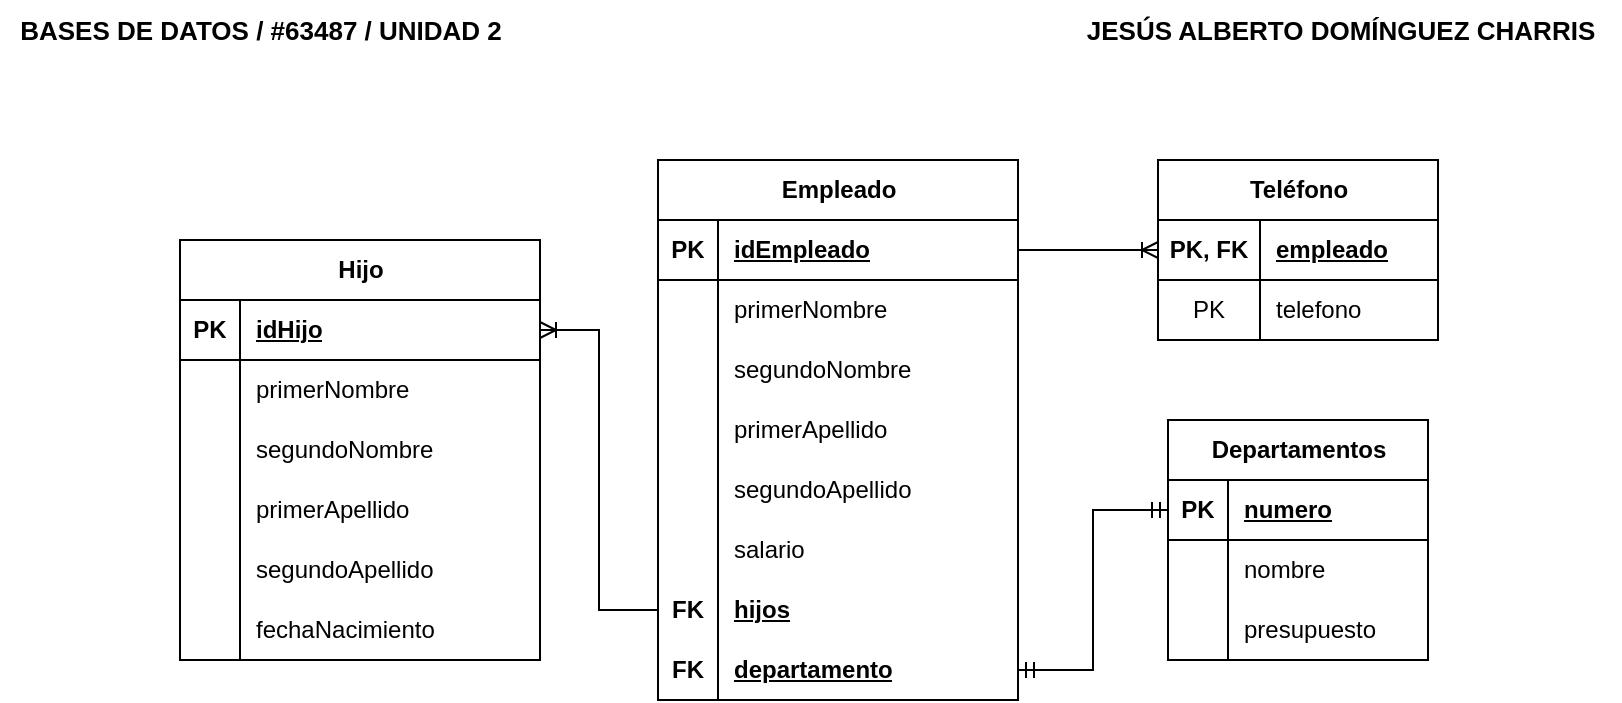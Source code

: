 <mxfile version="21.7.5" type="device" pages="7">
  <diagram id="Bbw1aZq_bAupXTGIP_ar" name="Modelo 01">
    <mxGraphModel dx="880" dy="524" grid="1" gridSize="10" guides="1" tooltips="1" connect="1" arrows="1" fold="1" page="1" pageScale="1" pageWidth="827" pageHeight="1169" math="0" shadow="0">
      <root>
        <mxCell id="0" />
        <mxCell id="1" parent="0" />
        <mxCell id="Fzr-K8U0DblQY-3HfVmT-3" value="&lt;span style=&quot;font-size: 13px;&quot;&gt;&lt;font style=&quot;font-size: 13px;&quot;&gt;JESÚS ALBERTO DOMÍNGUEZ CHARRIS&lt;/font&gt;&lt;/span&gt;" style="text;html=1;align=center;verticalAlign=middle;resizable=0;points=[];autosize=1;strokeColor=none;fillColor=none;fontSize=13;fontStyle=1" parent="1" vertex="1">
          <mxGeometry x="539" y="20" width="280" height="30" as="geometry" />
        </mxCell>
        <mxCell id="Fzr-K8U0DblQY-3HfVmT-4" value="&lt;span style=&quot;font-size: 13px;&quot;&gt;&lt;font style=&quot;font-size: 13px;&quot;&gt;BASES DE DATOS / #63487 / UNIDAD 2&lt;/font&gt;&lt;/span&gt;" style="text;html=1;align=center;verticalAlign=middle;resizable=0;points=[];autosize=1;strokeColor=none;fillColor=none;fontSize=13;fontStyle=1" parent="1" vertex="1">
          <mxGeometry x="9" y="20" width="260" height="30" as="geometry" />
        </mxCell>
        <mxCell id="Fzr-K8U0DblQY-3HfVmT-5" value="Empleado" style="shape=table;startSize=30;container=1;collapsible=1;childLayout=tableLayout;fixedRows=1;rowLines=0;fontStyle=1;align=center;resizeLast=1;html=1;" parent="1" vertex="1">
          <mxGeometry x="338" y="100" width="180" height="270" as="geometry" />
        </mxCell>
        <mxCell id="Fzr-K8U0DblQY-3HfVmT-6" value="" style="shape=tableRow;horizontal=0;startSize=0;swimlaneHead=0;swimlaneBody=0;fillColor=none;collapsible=0;dropTarget=0;points=[[0,0.5],[1,0.5]];portConstraint=eastwest;top=0;left=0;right=0;bottom=1;" parent="Fzr-K8U0DblQY-3HfVmT-5" vertex="1">
          <mxGeometry y="30" width="180" height="30" as="geometry" />
        </mxCell>
        <mxCell id="Fzr-K8U0DblQY-3HfVmT-7" value="PK" style="shape=partialRectangle;connectable=0;fillColor=none;top=0;left=0;bottom=0;right=0;fontStyle=1;overflow=hidden;whiteSpace=wrap;html=1;" parent="Fzr-K8U0DblQY-3HfVmT-6" vertex="1">
          <mxGeometry width="30" height="30" as="geometry">
            <mxRectangle width="30" height="30" as="alternateBounds" />
          </mxGeometry>
        </mxCell>
        <mxCell id="Fzr-K8U0DblQY-3HfVmT-8" value="idEmpleado" style="shape=partialRectangle;connectable=0;fillColor=none;top=0;left=0;bottom=0;right=0;align=left;spacingLeft=6;fontStyle=5;overflow=hidden;whiteSpace=wrap;html=1;" parent="Fzr-K8U0DblQY-3HfVmT-6" vertex="1">
          <mxGeometry x="30" width="150" height="30" as="geometry">
            <mxRectangle width="150" height="30" as="alternateBounds" />
          </mxGeometry>
        </mxCell>
        <mxCell id="Fzr-K8U0DblQY-3HfVmT-9" value="" style="shape=tableRow;horizontal=0;startSize=0;swimlaneHead=0;swimlaneBody=0;fillColor=none;collapsible=0;dropTarget=0;points=[[0,0.5],[1,0.5]];portConstraint=eastwest;top=0;left=0;right=0;bottom=0;" parent="Fzr-K8U0DblQY-3HfVmT-5" vertex="1">
          <mxGeometry y="60" width="180" height="30" as="geometry" />
        </mxCell>
        <mxCell id="Fzr-K8U0DblQY-3HfVmT-10" value="" style="shape=partialRectangle;connectable=0;fillColor=none;top=0;left=0;bottom=0;right=0;editable=1;overflow=hidden;whiteSpace=wrap;html=1;" parent="Fzr-K8U0DblQY-3HfVmT-9" vertex="1">
          <mxGeometry width="30" height="30" as="geometry">
            <mxRectangle width="30" height="30" as="alternateBounds" />
          </mxGeometry>
        </mxCell>
        <mxCell id="Fzr-K8U0DblQY-3HfVmT-11" value="primerNombre" style="shape=partialRectangle;connectable=0;fillColor=none;top=0;left=0;bottom=0;right=0;align=left;spacingLeft=6;overflow=hidden;whiteSpace=wrap;html=1;" parent="Fzr-K8U0DblQY-3HfVmT-9" vertex="1">
          <mxGeometry x="30" width="150" height="30" as="geometry">
            <mxRectangle width="150" height="30" as="alternateBounds" />
          </mxGeometry>
        </mxCell>
        <mxCell id="Fzr-K8U0DblQY-3HfVmT-12" value="" style="shape=tableRow;horizontal=0;startSize=0;swimlaneHead=0;swimlaneBody=0;fillColor=none;collapsible=0;dropTarget=0;points=[[0,0.5],[1,0.5]];portConstraint=eastwest;top=0;left=0;right=0;bottom=0;" parent="Fzr-K8U0DblQY-3HfVmT-5" vertex="1">
          <mxGeometry y="90" width="180" height="30" as="geometry" />
        </mxCell>
        <mxCell id="Fzr-K8U0DblQY-3HfVmT-13" value="" style="shape=partialRectangle;connectable=0;fillColor=none;top=0;left=0;bottom=0;right=0;editable=1;overflow=hidden;whiteSpace=wrap;html=1;" parent="Fzr-K8U0DblQY-3HfVmT-12" vertex="1">
          <mxGeometry width="30" height="30" as="geometry">
            <mxRectangle width="30" height="30" as="alternateBounds" />
          </mxGeometry>
        </mxCell>
        <mxCell id="Fzr-K8U0DblQY-3HfVmT-14" value="segundoNombre" style="shape=partialRectangle;connectable=0;fillColor=none;top=0;left=0;bottom=0;right=0;align=left;spacingLeft=6;overflow=hidden;whiteSpace=wrap;html=1;" parent="Fzr-K8U0DblQY-3HfVmT-12" vertex="1">
          <mxGeometry x="30" width="150" height="30" as="geometry">
            <mxRectangle width="150" height="30" as="alternateBounds" />
          </mxGeometry>
        </mxCell>
        <mxCell id="Fzr-K8U0DblQY-3HfVmT-15" value="" style="shape=tableRow;horizontal=0;startSize=0;swimlaneHead=0;swimlaneBody=0;fillColor=none;collapsible=0;dropTarget=0;points=[[0,0.5],[1,0.5]];portConstraint=eastwest;top=0;left=0;right=0;bottom=0;" parent="Fzr-K8U0DblQY-3HfVmT-5" vertex="1">
          <mxGeometry y="120" width="180" height="30" as="geometry" />
        </mxCell>
        <mxCell id="Fzr-K8U0DblQY-3HfVmT-16" value="" style="shape=partialRectangle;connectable=0;fillColor=none;top=0;left=0;bottom=0;right=0;editable=1;overflow=hidden;whiteSpace=wrap;html=1;" parent="Fzr-K8U0DblQY-3HfVmT-15" vertex="1">
          <mxGeometry width="30" height="30" as="geometry">
            <mxRectangle width="30" height="30" as="alternateBounds" />
          </mxGeometry>
        </mxCell>
        <mxCell id="Fzr-K8U0DblQY-3HfVmT-17" value="primerApellido" style="shape=partialRectangle;connectable=0;fillColor=none;top=0;left=0;bottom=0;right=0;align=left;spacingLeft=6;overflow=hidden;whiteSpace=wrap;html=1;" parent="Fzr-K8U0DblQY-3HfVmT-15" vertex="1">
          <mxGeometry x="30" width="150" height="30" as="geometry">
            <mxRectangle width="150" height="30" as="alternateBounds" />
          </mxGeometry>
        </mxCell>
        <mxCell id="Fzr-K8U0DblQY-3HfVmT-18" value="" style="shape=tableRow;horizontal=0;startSize=0;swimlaneHead=0;swimlaneBody=0;fillColor=none;collapsible=0;dropTarget=0;points=[[0,0.5],[1,0.5]];portConstraint=eastwest;top=0;left=0;right=0;bottom=0;" parent="Fzr-K8U0DblQY-3HfVmT-5" vertex="1">
          <mxGeometry y="150" width="180" height="30" as="geometry" />
        </mxCell>
        <mxCell id="Fzr-K8U0DblQY-3HfVmT-19" value="" style="shape=partialRectangle;connectable=0;fillColor=none;top=0;left=0;bottom=0;right=0;editable=1;overflow=hidden;whiteSpace=wrap;html=1;" parent="Fzr-K8U0DblQY-3HfVmT-18" vertex="1">
          <mxGeometry width="30" height="30" as="geometry">
            <mxRectangle width="30" height="30" as="alternateBounds" />
          </mxGeometry>
        </mxCell>
        <mxCell id="Fzr-K8U0DblQY-3HfVmT-20" value="segundoApellido" style="shape=partialRectangle;connectable=0;fillColor=none;top=0;left=0;bottom=0;right=0;align=left;spacingLeft=6;overflow=hidden;whiteSpace=wrap;html=1;" parent="Fzr-K8U0DblQY-3HfVmT-18" vertex="1">
          <mxGeometry x="30" width="150" height="30" as="geometry">
            <mxRectangle width="150" height="30" as="alternateBounds" />
          </mxGeometry>
        </mxCell>
        <mxCell id="Fzr-K8U0DblQY-3HfVmT-21" value="" style="shape=tableRow;horizontal=0;startSize=0;swimlaneHead=0;swimlaneBody=0;fillColor=none;collapsible=0;dropTarget=0;points=[[0,0.5],[1,0.5]];portConstraint=eastwest;top=0;left=0;right=0;bottom=0;" parent="Fzr-K8U0DblQY-3HfVmT-5" vertex="1">
          <mxGeometry y="180" width="180" height="30" as="geometry" />
        </mxCell>
        <mxCell id="Fzr-K8U0DblQY-3HfVmT-22" value="" style="shape=partialRectangle;connectable=0;fillColor=none;top=0;left=0;bottom=0;right=0;editable=1;overflow=hidden;whiteSpace=wrap;html=1;" parent="Fzr-K8U0DblQY-3HfVmT-21" vertex="1">
          <mxGeometry width="30" height="30" as="geometry">
            <mxRectangle width="30" height="30" as="alternateBounds" />
          </mxGeometry>
        </mxCell>
        <mxCell id="Fzr-K8U0DblQY-3HfVmT-23" value="salario" style="shape=partialRectangle;connectable=0;fillColor=none;top=0;left=0;bottom=0;right=0;align=left;spacingLeft=6;overflow=hidden;whiteSpace=wrap;html=1;" parent="Fzr-K8U0DblQY-3HfVmT-21" vertex="1">
          <mxGeometry x="30" width="150" height="30" as="geometry">
            <mxRectangle width="150" height="30" as="alternateBounds" />
          </mxGeometry>
        </mxCell>
        <mxCell id="Fzr-K8U0DblQY-3HfVmT-24" value="" style="shape=tableRow;horizontal=0;startSize=0;swimlaneHead=0;swimlaneBody=0;fillColor=none;collapsible=0;dropTarget=0;points=[[0,0.5],[1,0.5]];portConstraint=eastwest;top=0;left=0;right=0;bottom=0;" parent="Fzr-K8U0DblQY-3HfVmT-5" vertex="1">
          <mxGeometry y="210" width="180" height="30" as="geometry" />
        </mxCell>
        <mxCell id="Fzr-K8U0DblQY-3HfVmT-25" value="FK" style="shape=partialRectangle;connectable=0;fillColor=none;top=0;left=0;bottom=0;right=0;editable=1;overflow=hidden;whiteSpace=wrap;html=1;fontStyle=1" parent="Fzr-K8U0DblQY-3HfVmT-24" vertex="1">
          <mxGeometry width="30" height="30" as="geometry">
            <mxRectangle width="30" height="30" as="alternateBounds" />
          </mxGeometry>
        </mxCell>
        <mxCell id="Fzr-K8U0DblQY-3HfVmT-26" value="hijos" style="shape=partialRectangle;connectable=0;fillColor=none;top=0;left=0;bottom=0;right=0;align=left;spacingLeft=6;overflow=hidden;whiteSpace=wrap;html=1;fontStyle=5" parent="Fzr-K8U0DblQY-3HfVmT-24" vertex="1">
          <mxGeometry x="30" width="150" height="30" as="geometry">
            <mxRectangle width="150" height="30" as="alternateBounds" />
          </mxGeometry>
        </mxCell>
        <mxCell id="A3RGLm2XekmQxr69lOud-70" value="" style="shape=tableRow;horizontal=0;startSize=0;swimlaneHead=0;swimlaneBody=0;fillColor=none;collapsible=0;dropTarget=0;points=[[0,0.5],[1,0.5]];portConstraint=eastwest;top=0;left=0;right=0;bottom=0;" parent="Fzr-K8U0DblQY-3HfVmT-5" vertex="1">
          <mxGeometry y="240" width="180" height="30" as="geometry" />
        </mxCell>
        <mxCell id="A3RGLm2XekmQxr69lOud-71" value="FK" style="shape=partialRectangle;connectable=0;fillColor=none;top=0;left=0;bottom=0;right=0;editable=1;overflow=hidden;whiteSpace=wrap;html=1;fontStyle=1" parent="A3RGLm2XekmQxr69lOud-70" vertex="1">
          <mxGeometry width="30" height="30" as="geometry">
            <mxRectangle width="30" height="30" as="alternateBounds" />
          </mxGeometry>
        </mxCell>
        <mxCell id="A3RGLm2XekmQxr69lOud-72" value="departamento" style="shape=partialRectangle;connectable=0;fillColor=none;top=0;left=0;bottom=0;right=0;align=left;spacingLeft=6;overflow=hidden;whiteSpace=wrap;html=1;fontStyle=5" parent="A3RGLm2XekmQxr69lOud-70" vertex="1">
          <mxGeometry x="30" width="150" height="30" as="geometry">
            <mxRectangle width="150" height="30" as="alternateBounds" />
          </mxGeometry>
        </mxCell>
        <mxCell id="Fzr-K8U0DblQY-3HfVmT-27" value="Teléfono" style="shape=table;startSize=30;container=1;collapsible=1;childLayout=tableLayout;fixedRows=1;rowLines=0;fontStyle=1;align=center;resizeLast=1;html=1;" parent="1" vertex="1">
          <mxGeometry x="588" y="100" width="140" height="90" as="geometry" />
        </mxCell>
        <mxCell id="Fzr-K8U0DblQY-3HfVmT-28" value="" style="shape=tableRow;horizontal=0;startSize=0;swimlaneHead=0;swimlaneBody=0;fillColor=none;collapsible=0;dropTarget=0;points=[[0,0.5],[1,0.5]];portConstraint=eastwest;top=0;left=0;right=0;bottom=1;" parent="Fzr-K8U0DblQY-3HfVmT-27" vertex="1">
          <mxGeometry y="30" width="140" height="30" as="geometry" />
        </mxCell>
        <mxCell id="Fzr-K8U0DblQY-3HfVmT-29" value="PK, FK" style="shape=partialRectangle;connectable=0;fillColor=none;top=0;left=0;bottom=0;right=0;fontStyle=1;overflow=hidden;whiteSpace=wrap;html=1;" parent="Fzr-K8U0DblQY-3HfVmT-28" vertex="1">
          <mxGeometry width="51" height="30" as="geometry">
            <mxRectangle width="51" height="30" as="alternateBounds" />
          </mxGeometry>
        </mxCell>
        <mxCell id="Fzr-K8U0DblQY-3HfVmT-30" value="empleado" style="shape=partialRectangle;connectable=0;fillColor=none;top=0;left=0;bottom=0;right=0;align=left;spacingLeft=6;fontStyle=5;overflow=hidden;whiteSpace=wrap;html=1;" parent="Fzr-K8U0DblQY-3HfVmT-28" vertex="1">
          <mxGeometry x="51" width="89" height="30" as="geometry">
            <mxRectangle width="89" height="30" as="alternateBounds" />
          </mxGeometry>
        </mxCell>
        <mxCell id="Fzr-K8U0DblQY-3HfVmT-31" value="" style="shape=tableRow;horizontal=0;startSize=0;swimlaneHead=0;swimlaneBody=0;fillColor=none;collapsible=0;dropTarget=0;points=[[0,0.5],[1,0.5]];portConstraint=eastwest;top=0;left=0;right=0;bottom=0;" parent="Fzr-K8U0DblQY-3HfVmT-27" vertex="1">
          <mxGeometry y="60" width="140" height="30" as="geometry" />
        </mxCell>
        <mxCell id="Fzr-K8U0DblQY-3HfVmT-32" value="PK" style="shape=partialRectangle;connectable=0;fillColor=none;top=0;left=0;bottom=0;right=0;editable=1;overflow=hidden;whiteSpace=wrap;html=1;" parent="Fzr-K8U0DblQY-3HfVmT-31" vertex="1">
          <mxGeometry width="51" height="30" as="geometry">
            <mxRectangle width="51" height="30" as="alternateBounds" />
          </mxGeometry>
        </mxCell>
        <mxCell id="Fzr-K8U0DblQY-3HfVmT-33" value="telefono" style="shape=partialRectangle;connectable=0;fillColor=none;top=0;left=0;bottom=0;right=0;align=left;spacingLeft=6;overflow=hidden;whiteSpace=wrap;html=1;" parent="Fzr-K8U0DblQY-3HfVmT-31" vertex="1">
          <mxGeometry x="51" width="89" height="30" as="geometry">
            <mxRectangle width="89" height="30" as="alternateBounds" />
          </mxGeometry>
        </mxCell>
        <mxCell id="A3RGLm2XekmQxr69lOud-1" value="Departamentos" style="shape=table;startSize=30;container=1;collapsible=1;childLayout=tableLayout;fixedRows=1;rowLines=0;fontStyle=1;align=center;resizeLast=1;html=1;" parent="1" vertex="1">
          <mxGeometry x="593" y="230" width="130" height="120" as="geometry" />
        </mxCell>
        <mxCell id="A3RGLm2XekmQxr69lOud-2" value="" style="shape=tableRow;horizontal=0;startSize=0;swimlaneHead=0;swimlaneBody=0;fillColor=none;collapsible=0;dropTarget=0;points=[[0,0.5],[1,0.5]];portConstraint=eastwest;top=0;left=0;right=0;bottom=1;" parent="A3RGLm2XekmQxr69lOud-1" vertex="1">
          <mxGeometry y="30" width="130" height="30" as="geometry" />
        </mxCell>
        <mxCell id="A3RGLm2XekmQxr69lOud-3" value="PK" style="shape=partialRectangle;connectable=0;fillColor=none;top=0;left=0;bottom=0;right=0;fontStyle=1;overflow=hidden;whiteSpace=wrap;html=1;" parent="A3RGLm2XekmQxr69lOud-2" vertex="1">
          <mxGeometry width="30" height="30" as="geometry">
            <mxRectangle width="30" height="30" as="alternateBounds" />
          </mxGeometry>
        </mxCell>
        <mxCell id="A3RGLm2XekmQxr69lOud-4" value="numero" style="shape=partialRectangle;connectable=0;fillColor=none;top=0;left=0;bottom=0;right=0;align=left;spacingLeft=6;fontStyle=5;overflow=hidden;whiteSpace=wrap;html=1;" parent="A3RGLm2XekmQxr69lOud-2" vertex="1">
          <mxGeometry x="30" width="100" height="30" as="geometry">
            <mxRectangle width="100" height="30" as="alternateBounds" />
          </mxGeometry>
        </mxCell>
        <mxCell id="A3RGLm2XekmQxr69lOud-5" value="" style="shape=tableRow;horizontal=0;startSize=0;swimlaneHead=0;swimlaneBody=0;fillColor=none;collapsible=0;dropTarget=0;points=[[0,0.5],[1,0.5]];portConstraint=eastwest;top=0;left=0;right=0;bottom=0;" parent="A3RGLm2XekmQxr69lOud-1" vertex="1">
          <mxGeometry y="60" width="130" height="30" as="geometry" />
        </mxCell>
        <mxCell id="A3RGLm2XekmQxr69lOud-6" value="" style="shape=partialRectangle;connectable=0;fillColor=none;top=0;left=0;bottom=0;right=0;editable=1;overflow=hidden;whiteSpace=wrap;html=1;" parent="A3RGLm2XekmQxr69lOud-5" vertex="1">
          <mxGeometry width="30" height="30" as="geometry">
            <mxRectangle width="30" height="30" as="alternateBounds" />
          </mxGeometry>
        </mxCell>
        <mxCell id="A3RGLm2XekmQxr69lOud-7" value="nombre" style="shape=partialRectangle;connectable=0;fillColor=none;top=0;left=0;bottom=0;right=0;align=left;spacingLeft=6;overflow=hidden;whiteSpace=wrap;html=1;" parent="A3RGLm2XekmQxr69lOud-5" vertex="1">
          <mxGeometry x="30" width="100" height="30" as="geometry">
            <mxRectangle width="100" height="30" as="alternateBounds" />
          </mxGeometry>
        </mxCell>
        <mxCell id="A3RGLm2XekmQxr69lOud-8" value="" style="shape=tableRow;horizontal=0;startSize=0;swimlaneHead=0;swimlaneBody=0;fillColor=none;collapsible=0;dropTarget=0;points=[[0,0.5],[1,0.5]];portConstraint=eastwest;top=0;left=0;right=0;bottom=0;" parent="A3RGLm2XekmQxr69lOud-1" vertex="1">
          <mxGeometry y="90" width="130" height="30" as="geometry" />
        </mxCell>
        <mxCell id="A3RGLm2XekmQxr69lOud-9" value="" style="shape=partialRectangle;connectable=0;fillColor=none;top=0;left=0;bottom=0;right=0;editable=1;overflow=hidden;whiteSpace=wrap;html=1;" parent="A3RGLm2XekmQxr69lOud-8" vertex="1">
          <mxGeometry width="30" height="30" as="geometry">
            <mxRectangle width="30" height="30" as="alternateBounds" />
          </mxGeometry>
        </mxCell>
        <mxCell id="A3RGLm2XekmQxr69lOud-10" value="presupuesto" style="shape=partialRectangle;connectable=0;fillColor=none;top=0;left=0;bottom=0;right=0;align=left;spacingLeft=6;overflow=hidden;whiteSpace=wrap;html=1;" parent="A3RGLm2XekmQxr69lOud-8" vertex="1">
          <mxGeometry x="30" width="100" height="30" as="geometry">
            <mxRectangle width="100" height="30" as="alternateBounds" />
          </mxGeometry>
        </mxCell>
        <mxCell id="A3RGLm2XekmQxr69lOud-45" value="Hijo" style="shape=table;startSize=30;container=1;collapsible=1;childLayout=tableLayout;fixedRows=1;rowLines=0;fontStyle=1;align=center;resizeLast=1;html=1;" parent="1" vertex="1">
          <mxGeometry x="99" y="140" width="180" height="210" as="geometry" />
        </mxCell>
        <mxCell id="A3RGLm2XekmQxr69lOud-46" value="" style="shape=tableRow;horizontal=0;startSize=0;swimlaneHead=0;swimlaneBody=0;fillColor=none;collapsible=0;dropTarget=0;points=[[0,0.5],[1,0.5]];portConstraint=eastwest;top=0;left=0;right=0;bottom=1;" parent="A3RGLm2XekmQxr69lOud-45" vertex="1">
          <mxGeometry y="30" width="180" height="30" as="geometry" />
        </mxCell>
        <mxCell id="A3RGLm2XekmQxr69lOud-47" value="PK" style="shape=partialRectangle;connectable=0;fillColor=none;top=0;left=0;bottom=0;right=0;fontStyle=1;overflow=hidden;whiteSpace=wrap;html=1;" parent="A3RGLm2XekmQxr69lOud-46" vertex="1">
          <mxGeometry width="30" height="30" as="geometry">
            <mxRectangle width="30" height="30" as="alternateBounds" />
          </mxGeometry>
        </mxCell>
        <mxCell id="A3RGLm2XekmQxr69lOud-48" value="idHijo" style="shape=partialRectangle;connectable=0;fillColor=none;top=0;left=0;bottom=0;right=0;align=left;spacingLeft=6;fontStyle=5;overflow=hidden;whiteSpace=wrap;html=1;" parent="A3RGLm2XekmQxr69lOud-46" vertex="1">
          <mxGeometry x="30" width="150" height="30" as="geometry">
            <mxRectangle width="150" height="30" as="alternateBounds" />
          </mxGeometry>
        </mxCell>
        <mxCell id="A3RGLm2XekmQxr69lOud-49" value="" style="shape=tableRow;horizontal=0;startSize=0;swimlaneHead=0;swimlaneBody=0;fillColor=none;collapsible=0;dropTarget=0;points=[[0,0.5],[1,0.5]];portConstraint=eastwest;top=0;left=0;right=0;bottom=0;" parent="A3RGLm2XekmQxr69lOud-45" vertex="1">
          <mxGeometry y="60" width="180" height="30" as="geometry" />
        </mxCell>
        <mxCell id="A3RGLm2XekmQxr69lOud-50" value="" style="shape=partialRectangle;connectable=0;fillColor=none;top=0;left=0;bottom=0;right=0;editable=1;overflow=hidden;whiteSpace=wrap;html=1;" parent="A3RGLm2XekmQxr69lOud-49" vertex="1">
          <mxGeometry width="30" height="30" as="geometry">
            <mxRectangle width="30" height="30" as="alternateBounds" />
          </mxGeometry>
        </mxCell>
        <mxCell id="A3RGLm2XekmQxr69lOud-51" value="primerNombre" style="shape=partialRectangle;connectable=0;fillColor=none;top=0;left=0;bottom=0;right=0;align=left;spacingLeft=6;overflow=hidden;whiteSpace=wrap;html=1;" parent="A3RGLm2XekmQxr69lOud-49" vertex="1">
          <mxGeometry x="30" width="150" height="30" as="geometry">
            <mxRectangle width="150" height="30" as="alternateBounds" />
          </mxGeometry>
        </mxCell>
        <mxCell id="A3RGLm2XekmQxr69lOud-52" value="" style="shape=tableRow;horizontal=0;startSize=0;swimlaneHead=0;swimlaneBody=0;fillColor=none;collapsible=0;dropTarget=0;points=[[0,0.5],[1,0.5]];portConstraint=eastwest;top=0;left=0;right=0;bottom=0;" parent="A3RGLm2XekmQxr69lOud-45" vertex="1">
          <mxGeometry y="90" width="180" height="30" as="geometry" />
        </mxCell>
        <mxCell id="A3RGLm2XekmQxr69lOud-53" value="" style="shape=partialRectangle;connectable=0;fillColor=none;top=0;left=0;bottom=0;right=0;editable=1;overflow=hidden;whiteSpace=wrap;html=1;" parent="A3RGLm2XekmQxr69lOud-52" vertex="1">
          <mxGeometry width="30" height="30" as="geometry">
            <mxRectangle width="30" height="30" as="alternateBounds" />
          </mxGeometry>
        </mxCell>
        <mxCell id="A3RGLm2XekmQxr69lOud-54" value="segundoNombre" style="shape=partialRectangle;connectable=0;fillColor=none;top=0;left=0;bottom=0;right=0;align=left;spacingLeft=6;overflow=hidden;whiteSpace=wrap;html=1;" parent="A3RGLm2XekmQxr69lOud-52" vertex="1">
          <mxGeometry x="30" width="150" height="30" as="geometry">
            <mxRectangle width="150" height="30" as="alternateBounds" />
          </mxGeometry>
        </mxCell>
        <mxCell id="A3RGLm2XekmQxr69lOud-55" value="" style="shape=tableRow;horizontal=0;startSize=0;swimlaneHead=0;swimlaneBody=0;fillColor=none;collapsible=0;dropTarget=0;points=[[0,0.5],[1,0.5]];portConstraint=eastwest;top=0;left=0;right=0;bottom=0;" parent="A3RGLm2XekmQxr69lOud-45" vertex="1">
          <mxGeometry y="120" width="180" height="30" as="geometry" />
        </mxCell>
        <mxCell id="A3RGLm2XekmQxr69lOud-56" value="" style="shape=partialRectangle;connectable=0;fillColor=none;top=0;left=0;bottom=0;right=0;editable=1;overflow=hidden;whiteSpace=wrap;html=1;" parent="A3RGLm2XekmQxr69lOud-55" vertex="1">
          <mxGeometry width="30" height="30" as="geometry">
            <mxRectangle width="30" height="30" as="alternateBounds" />
          </mxGeometry>
        </mxCell>
        <mxCell id="A3RGLm2XekmQxr69lOud-57" value="primerApellido" style="shape=partialRectangle;connectable=0;fillColor=none;top=0;left=0;bottom=0;right=0;align=left;spacingLeft=6;overflow=hidden;whiteSpace=wrap;html=1;" parent="A3RGLm2XekmQxr69lOud-55" vertex="1">
          <mxGeometry x="30" width="150" height="30" as="geometry">
            <mxRectangle width="150" height="30" as="alternateBounds" />
          </mxGeometry>
        </mxCell>
        <mxCell id="A3RGLm2XekmQxr69lOud-58" value="" style="shape=tableRow;horizontal=0;startSize=0;swimlaneHead=0;swimlaneBody=0;fillColor=none;collapsible=0;dropTarget=0;points=[[0,0.5],[1,0.5]];portConstraint=eastwest;top=0;left=0;right=0;bottom=0;" parent="A3RGLm2XekmQxr69lOud-45" vertex="1">
          <mxGeometry y="150" width="180" height="30" as="geometry" />
        </mxCell>
        <mxCell id="A3RGLm2XekmQxr69lOud-59" value="" style="shape=partialRectangle;connectable=0;fillColor=none;top=0;left=0;bottom=0;right=0;editable=1;overflow=hidden;whiteSpace=wrap;html=1;" parent="A3RGLm2XekmQxr69lOud-58" vertex="1">
          <mxGeometry width="30" height="30" as="geometry">
            <mxRectangle width="30" height="30" as="alternateBounds" />
          </mxGeometry>
        </mxCell>
        <mxCell id="A3RGLm2XekmQxr69lOud-60" value="segundoApellido" style="shape=partialRectangle;connectable=0;fillColor=none;top=0;left=0;bottom=0;right=0;align=left;spacingLeft=6;overflow=hidden;whiteSpace=wrap;html=1;" parent="A3RGLm2XekmQxr69lOud-58" vertex="1">
          <mxGeometry x="30" width="150" height="30" as="geometry">
            <mxRectangle width="150" height="30" as="alternateBounds" />
          </mxGeometry>
        </mxCell>
        <mxCell id="A3RGLm2XekmQxr69lOud-61" value="" style="shape=tableRow;horizontal=0;startSize=0;swimlaneHead=0;swimlaneBody=0;fillColor=none;collapsible=0;dropTarget=0;points=[[0,0.5],[1,0.5]];portConstraint=eastwest;top=0;left=0;right=0;bottom=0;" parent="A3RGLm2XekmQxr69lOud-45" vertex="1">
          <mxGeometry y="180" width="180" height="30" as="geometry" />
        </mxCell>
        <mxCell id="A3RGLm2XekmQxr69lOud-62" value="" style="shape=partialRectangle;connectable=0;fillColor=none;top=0;left=0;bottom=0;right=0;editable=1;overflow=hidden;whiteSpace=wrap;html=1;" parent="A3RGLm2XekmQxr69lOud-61" vertex="1">
          <mxGeometry width="30" height="30" as="geometry">
            <mxRectangle width="30" height="30" as="alternateBounds" />
          </mxGeometry>
        </mxCell>
        <mxCell id="A3RGLm2XekmQxr69lOud-63" value="fechaNacimiento" style="shape=partialRectangle;connectable=0;fillColor=none;top=0;left=0;bottom=0;right=0;align=left;spacingLeft=6;overflow=hidden;whiteSpace=wrap;html=1;" parent="A3RGLm2XekmQxr69lOud-61" vertex="1">
          <mxGeometry x="30" width="150" height="30" as="geometry">
            <mxRectangle width="150" height="30" as="alternateBounds" />
          </mxGeometry>
        </mxCell>
        <mxCell id="A3RGLm2XekmQxr69lOud-68" style="edgeStyle=orthogonalEdgeStyle;rounded=0;orthogonalLoop=1;jettySize=auto;html=1;exitX=0;exitY=0.5;exitDx=0;exitDy=0;entryX=1;entryY=0.5;entryDx=0;entryDy=0;endArrow=ERoneToMany;endFill=0;" parent="1" source="Fzr-K8U0DblQY-3HfVmT-24" target="A3RGLm2XekmQxr69lOud-46" edge="1">
          <mxGeometry relative="1" as="geometry" />
        </mxCell>
        <mxCell id="A3RGLm2XekmQxr69lOud-73" style="edgeStyle=orthogonalEdgeStyle;rounded=0;orthogonalLoop=1;jettySize=auto;html=1;exitX=1;exitY=0.5;exitDx=0;exitDy=0;entryX=0;entryY=0.5;entryDx=0;entryDy=0;endArrow=ERmandOne;endFill=0;startArrow=ERmandOne;startFill=0;" parent="1" source="A3RGLm2XekmQxr69lOud-70" target="A3RGLm2XekmQxr69lOud-2" edge="1">
          <mxGeometry relative="1" as="geometry" />
        </mxCell>
        <mxCell id="A3RGLm2XekmQxr69lOud-74" style="edgeStyle=orthogonalEdgeStyle;rounded=0;orthogonalLoop=1;jettySize=auto;html=1;exitX=1;exitY=0.5;exitDx=0;exitDy=0;endArrow=ERoneToMany;endFill=0;" parent="1" source="Fzr-K8U0DblQY-3HfVmT-6" target="Fzr-K8U0DblQY-3HfVmT-28" edge="1">
          <mxGeometry relative="1" as="geometry" />
        </mxCell>
      </root>
    </mxGraphModel>
  </diagram>
  <diagram name="Modelo 02" id="OlaqfKMeGRgT6voO3gv-">
    <mxGraphModel dx="880" dy="524" grid="1" gridSize="10" guides="1" tooltips="1" connect="1" arrows="1" fold="1" page="1" pageScale="1" pageWidth="827" pageHeight="1169" math="0" shadow="0">
      <root>
        <mxCell id="1mIQDVVZdEYiurHQ41xq-0" />
        <mxCell id="1mIQDVVZdEYiurHQ41xq-1" parent="1mIQDVVZdEYiurHQ41xq-0" />
        <mxCell id="1mIQDVVZdEYiurHQ41xq-2" value="&lt;span style=&quot;font-size: 13px;&quot;&gt;&lt;font style=&quot;font-size: 13px;&quot;&gt;JESÚS ALBERTO DOMÍNGUEZ CHARRIS&lt;/font&gt;&lt;/span&gt;" style="text;html=1;align=center;verticalAlign=middle;resizable=0;points=[];autosize=1;strokeColor=none;fillColor=none;fontSize=13;fontStyle=1" parent="1mIQDVVZdEYiurHQ41xq-1" vertex="1">
          <mxGeometry x="539" y="20" width="280" height="30" as="geometry" />
        </mxCell>
        <mxCell id="1mIQDVVZdEYiurHQ41xq-3" value="&lt;span style=&quot;font-size: 13px;&quot;&gt;&lt;font style=&quot;font-size: 13px;&quot;&gt;BASES DE DATOS / #63487 / UNIDAD 2&lt;/font&gt;&lt;/span&gt;" style="text;html=1;align=center;verticalAlign=middle;resizable=0;points=[];autosize=1;strokeColor=none;fillColor=none;fontSize=13;fontStyle=1" parent="1mIQDVVZdEYiurHQ41xq-1" vertex="1">
          <mxGeometry x="9" y="20" width="260" height="30" as="geometry" />
        </mxCell>
        <mxCell id="1mIQDVVZdEYiurHQ41xq-4" value="Producto" style="shape=table;startSize=30;container=1;collapsible=1;childLayout=tableLayout;fixedRows=1;rowLines=0;fontStyle=1;align=center;resizeLast=1;html=1;" parent="1mIQDVVZdEYiurHQ41xq-1" vertex="1">
          <mxGeometry x="100" y="250" width="180" height="150" as="geometry" />
        </mxCell>
        <mxCell id="1mIQDVVZdEYiurHQ41xq-5" value="" style="shape=tableRow;horizontal=0;startSize=0;swimlaneHead=0;swimlaneBody=0;fillColor=none;collapsible=0;dropTarget=0;points=[[0,0.5],[1,0.5]];portConstraint=eastwest;top=0;left=0;right=0;bottom=1;" parent="1mIQDVVZdEYiurHQ41xq-4" vertex="1">
          <mxGeometry y="30" width="180" height="30" as="geometry" />
        </mxCell>
        <mxCell id="1mIQDVVZdEYiurHQ41xq-6" value="PK" style="shape=partialRectangle;connectable=0;fillColor=none;top=0;left=0;bottom=0;right=0;fontStyle=1;overflow=hidden;whiteSpace=wrap;html=1;" parent="1mIQDVVZdEYiurHQ41xq-5" vertex="1">
          <mxGeometry width="30" height="30" as="geometry">
            <mxRectangle width="30" height="30" as="alternateBounds" />
          </mxGeometry>
        </mxCell>
        <mxCell id="1mIQDVVZdEYiurHQ41xq-7" value="idProducto" style="shape=partialRectangle;connectable=0;fillColor=none;top=0;left=0;bottom=0;right=0;align=left;spacingLeft=6;fontStyle=5;overflow=hidden;whiteSpace=wrap;html=1;" parent="1mIQDVVZdEYiurHQ41xq-5" vertex="1">
          <mxGeometry x="30" width="150" height="30" as="geometry">
            <mxRectangle width="150" height="30" as="alternateBounds" />
          </mxGeometry>
        </mxCell>
        <mxCell id="1mIQDVVZdEYiurHQ41xq-8" value="" style="shape=tableRow;horizontal=0;startSize=0;swimlaneHead=0;swimlaneBody=0;fillColor=none;collapsible=0;dropTarget=0;points=[[0,0.5],[1,0.5]];portConstraint=eastwest;top=0;left=0;right=0;bottom=0;" parent="1mIQDVVZdEYiurHQ41xq-4" vertex="1">
          <mxGeometry y="60" width="180" height="30" as="geometry" />
        </mxCell>
        <mxCell id="1mIQDVVZdEYiurHQ41xq-9" value="" style="shape=partialRectangle;connectable=0;fillColor=none;top=0;left=0;bottom=0;right=0;editable=1;overflow=hidden;whiteSpace=wrap;html=1;" parent="1mIQDVVZdEYiurHQ41xq-8" vertex="1">
          <mxGeometry width="30" height="30" as="geometry">
            <mxRectangle width="30" height="30" as="alternateBounds" />
          </mxGeometry>
        </mxCell>
        <mxCell id="1mIQDVVZdEYiurHQ41xq-10" value="nombre" style="shape=partialRectangle;connectable=0;fillColor=none;top=0;left=0;bottom=0;right=0;align=left;spacingLeft=6;overflow=hidden;whiteSpace=wrap;html=1;" parent="1mIQDVVZdEYiurHQ41xq-8" vertex="1">
          <mxGeometry x="30" width="150" height="30" as="geometry">
            <mxRectangle width="150" height="30" as="alternateBounds" />
          </mxGeometry>
        </mxCell>
        <mxCell id="1mIQDVVZdEYiurHQ41xq-11" value="" style="shape=tableRow;horizontal=0;startSize=0;swimlaneHead=0;swimlaneBody=0;fillColor=none;collapsible=0;dropTarget=0;points=[[0,0.5],[1,0.5]];portConstraint=eastwest;top=0;left=0;right=0;bottom=0;" parent="1mIQDVVZdEYiurHQ41xq-4" vertex="1">
          <mxGeometry y="90" width="180" height="30" as="geometry" />
        </mxCell>
        <mxCell id="1mIQDVVZdEYiurHQ41xq-12" value="" style="shape=partialRectangle;connectable=0;fillColor=none;top=0;left=0;bottom=0;right=0;editable=1;overflow=hidden;whiteSpace=wrap;html=1;" parent="1mIQDVVZdEYiurHQ41xq-11" vertex="1">
          <mxGeometry width="30" height="30" as="geometry">
            <mxRectangle width="30" height="30" as="alternateBounds" />
          </mxGeometry>
        </mxCell>
        <mxCell id="1mIQDVVZdEYiurHQ41xq-13" value="cantidadExistente" style="shape=partialRectangle;connectable=0;fillColor=none;top=0;left=0;bottom=0;right=0;align=left;spacingLeft=6;overflow=hidden;whiteSpace=wrap;html=1;" parent="1mIQDVVZdEYiurHQ41xq-11" vertex="1">
          <mxGeometry x="30" width="150" height="30" as="geometry">
            <mxRectangle width="150" height="30" as="alternateBounds" />
          </mxGeometry>
        </mxCell>
        <mxCell id="1mIQDVVZdEYiurHQ41xq-26" value="" style="shape=tableRow;horizontal=0;startSize=0;swimlaneHead=0;swimlaneBody=0;fillColor=none;collapsible=0;dropTarget=0;points=[[0,0.5],[1,0.5]];portConstraint=eastwest;top=0;left=0;right=0;bottom=0;" parent="1mIQDVVZdEYiurHQ41xq-4" vertex="1">
          <mxGeometry y="120" width="180" height="30" as="geometry" />
        </mxCell>
        <mxCell id="1mIQDVVZdEYiurHQ41xq-27" value="FK" style="shape=partialRectangle;connectable=0;fillColor=none;top=0;left=0;bottom=0;right=0;editable=1;overflow=hidden;whiteSpace=wrap;html=1;fontStyle=1" parent="1mIQDVVZdEYiurHQ41xq-26" vertex="1">
          <mxGeometry width="30" height="30" as="geometry">
            <mxRectangle width="30" height="30" as="alternateBounds" />
          </mxGeometry>
        </mxCell>
        <mxCell id="1mIQDVVZdEYiurHQ41xq-28" value="componentes" style="shape=partialRectangle;connectable=0;fillColor=none;top=0;left=0;bottom=0;right=0;align=left;spacingLeft=6;overflow=hidden;whiteSpace=wrap;html=1;fontStyle=5" parent="1mIQDVVZdEYiurHQ41xq-26" vertex="1">
          <mxGeometry x="30" width="150" height="30" as="geometry">
            <mxRectangle width="150" height="30" as="alternateBounds" />
          </mxGeometry>
        </mxCell>
        <mxCell id="UAJP7SGyGFijV0M1McXj-0" value="Componente" style="shape=table;startSize=30;container=1;collapsible=1;childLayout=tableLayout;fixedRows=1;rowLines=0;fontStyle=1;align=center;resizeLast=1;html=1;" parent="1mIQDVVZdEYiurHQ41xq-1" vertex="1">
          <mxGeometry x="369" y="200" width="180" height="120" as="geometry" />
        </mxCell>
        <mxCell id="UAJP7SGyGFijV0M1McXj-1" value="" style="shape=tableRow;horizontal=0;startSize=0;swimlaneHead=0;swimlaneBody=0;fillColor=none;collapsible=0;dropTarget=0;points=[[0,0.5],[1,0.5]];portConstraint=eastwest;top=0;left=0;right=0;bottom=1;" parent="UAJP7SGyGFijV0M1McXj-0" vertex="1">
          <mxGeometry y="30" width="180" height="30" as="geometry" />
        </mxCell>
        <mxCell id="UAJP7SGyGFijV0M1McXj-2" value="PK" style="shape=partialRectangle;connectable=0;fillColor=none;top=0;left=0;bottom=0;right=0;fontStyle=1;overflow=hidden;whiteSpace=wrap;html=1;" parent="UAJP7SGyGFijV0M1McXj-1" vertex="1">
          <mxGeometry width="30" height="30" as="geometry">
            <mxRectangle width="30" height="30" as="alternateBounds" />
          </mxGeometry>
        </mxCell>
        <mxCell id="UAJP7SGyGFijV0M1McXj-3" value="idComponente" style="shape=partialRectangle;connectable=0;fillColor=none;top=0;left=0;bottom=0;right=0;align=left;spacingLeft=6;fontStyle=5;overflow=hidden;whiteSpace=wrap;html=1;" parent="UAJP7SGyGFijV0M1McXj-1" vertex="1">
          <mxGeometry x="30" width="150" height="30" as="geometry">
            <mxRectangle width="150" height="30" as="alternateBounds" />
          </mxGeometry>
        </mxCell>
        <mxCell id="UAJP7SGyGFijV0M1McXj-4" value="" style="shape=tableRow;horizontal=0;startSize=0;swimlaneHead=0;swimlaneBody=0;fillColor=none;collapsible=0;dropTarget=0;points=[[0,0.5],[1,0.5]];portConstraint=eastwest;top=0;left=0;right=0;bottom=0;" parent="UAJP7SGyGFijV0M1McXj-0" vertex="1">
          <mxGeometry y="60" width="180" height="30" as="geometry" />
        </mxCell>
        <mxCell id="UAJP7SGyGFijV0M1McXj-5" value="" style="shape=partialRectangle;connectable=0;fillColor=none;top=0;left=0;bottom=0;right=0;editable=1;overflow=hidden;whiteSpace=wrap;html=1;" parent="UAJP7SGyGFijV0M1McXj-4" vertex="1">
          <mxGeometry width="30" height="30" as="geometry">
            <mxRectangle width="30" height="30" as="alternateBounds" />
          </mxGeometry>
        </mxCell>
        <mxCell id="UAJP7SGyGFijV0M1McXj-6" value="nombre" style="shape=partialRectangle;connectable=0;fillColor=none;top=0;left=0;bottom=0;right=0;align=left;spacingLeft=6;overflow=hidden;whiteSpace=wrap;html=1;" parent="UAJP7SGyGFijV0M1McXj-4" vertex="1">
          <mxGeometry x="30" width="150" height="30" as="geometry">
            <mxRectangle width="150" height="30" as="alternateBounds" />
          </mxGeometry>
        </mxCell>
        <mxCell id="UAJP7SGyGFijV0M1McXj-7" value="" style="shape=tableRow;horizontal=0;startSize=0;swimlaneHead=0;swimlaneBody=0;fillColor=none;collapsible=0;dropTarget=0;points=[[0,0.5],[1,0.5]];portConstraint=eastwest;top=0;left=0;right=0;bottom=0;" parent="UAJP7SGyGFijV0M1McXj-0" vertex="1">
          <mxGeometry y="90" width="180" height="30" as="geometry" />
        </mxCell>
        <mxCell id="UAJP7SGyGFijV0M1McXj-8" value="" style="shape=partialRectangle;connectable=0;fillColor=none;top=0;left=0;bottom=0;right=0;editable=1;overflow=hidden;whiteSpace=wrap;html=1;" parent="UAJP7SGyGFijV0M1McXj-7" vertex="1">
          <mxGeometry width="30" height="30" as="geometry">
            <mxRectangle width="30" height="30" as="alternateBounds" />
          </mxGeometry>
        </mxCell>
        <mxCell id="UAJP7SGyGFijV0M1McXj-9" value="descripcion" style="shape=partialRectangle;connectable=0;fillColor=none;top=0;left=0;bottom=0;right=0;align=left;spacingLeft=6;overflow=hidden;whiteSpace=wrap;html=1;" parent="UAJP7SGyGFijV0M1McXj-7" vertex="1">
          <mxGeometry x="30" width="150" height="30" as="geometry">
            <mxRectangle width="150" height="30" as="alternateBounds" />
          </mxGeometry>
        </mxCell>
        <mxCell id="UAJP7SGyGFijV0M1McXj-25" style="edgeStyle=orthogonalEdgeStyle;rounded=0;orthogonalLoop=1;jettySize=auto;html=1;exitX=1;exitY=0.5;exitDx=0;exitDy=0;entryX=0;entryY=0.5;entryDx=0;entryDy=0;endArrow=ERoneToMany;endFill=0;" parent="1mIQDVVZdEYiurHQ41xq-1" source="1mIQDVVZdEYiurHQ41xq-26" target="UAJP7SGyGFijV0M1McXj-1" edge="1">
          <mxGeometry relative="1" as="geometry" />
        </mxCell>
        <mxCell id="UAJP7SGyGFijV0M1McXj-26" value="Proveedor" style="shape=table;startSize=30;container=1;collapsible=1;childLayout=tableLayout;fixedRows=1;rowLines=0;fontStyle=1;align=center;resizeLast=1;html=1;" parent="1mIQDVVZdEYiurHQ41xq-1" vertex="1">
          <mxGeometry x="317" y="410" width="180" height="120" as="geometry" />
        </mxCell>
        <mxCell id="UAJP7SGyGFijV0M1McXj-27" value="" style="shape=tableRow;horizontal=0;startSize=0;swimlaneHead=0;swimlaneBody=0;fillColor=none;collapsible=0;dropTarget=0;points=[[0,0.5],[1,0.5]];portConstraint=eastwest;top=0;left=0;right=0;bottom=1;" parent="UAJP7SGyGFijV0M1McXj-26" vertex="1">
          <mxGeometry y="30" width="180" height="30" as="geometry" />
        </mxCell>
        <mxCell id="UAJP7SGyGFijV0M1McXj-28" value="PK" style="shape=partialRectangle;connectable=0;fillColor=none;top=0;left=0;bottom=0;right=0;fontStyle=1;overflow=hidden;whiteSpace=wrap;html=1;" parent="UAJP7SGyGFijV0M1McXj-27" vertex="1">
          <mxGeometry width="30" height="30" as="geometry">
            <mxRectangle width="30" height="30" as="alternateBounds" />
          </mxGeometry>
        </mxCell>
        <mxCell id="UAJP7SGyGFijV0M1McXj-29" value="idProveedor" style="shape=partialRectangle;connectable=0;fillColor=none;top=0;left=0;bottom=0;right=0;align=left;spacingLeft=6;fontStyle=5;overflow=hidden;whiteSpace=wrap;html=1;" parent="UAJP7SGyGFijV0M1McXj-27" vertex="1">
          <mxGeometry x="30" width="150" height="30" as="geometry">
            <mxRectangle width="150" height="30" as="alternateBounds" />
          </mxGeometry>
        </mxCell>
        <mxCell id="UAJP7SGyGFijV0M1McXj-30" value="" style="shape=tableRow;horizontal=0;startSize=0;swimlaneHead=0;swimlaneBody=0;fillColor=none;collapsible=0;dropTarget=0;points=[[0,0.5],[1,0.5]];portConstraint=eastwest;top=0;left=0;right=0;bottom=0;" parent="UAJP7SGyGFijV0M1McXj-26" vertex="1">
          <mxGeometry y="60" width="180" height="30" as="geometry" />
        </mxCell>
        <mxCell id="UAJP7SGyGFijV0M1McXj-31" value="" style="shape=partialRectangle;connectable=0;fillColor=none;top=0;left=0;bottom=0;right=0;editable=1;overflow=hidden;whiteSpace=wrap;html=1;" parent="UAJP7SGyGFijV0M1McXj-30" vertex="1">
          <mxGeometry width="30" height="30" as="geometry">
            <mxRectangle width="30" height="30" as="alternateBounds" />
          </mxGeometry>
        </mxCell>
        <mxCell id="UAJP7SGyGFijV0M1McXj-32" value="tipoProveedor" style="shape=partialRectangle;connectable=0;fillColor=none;top=0;left=0;bottom=0;right=0;align=left;spacingLeft=6;overflow=hidden;whiteSpace=wrap;html=1;" parent="UAJP7SGyGFijV0M1McXj-30" vertex="1">
          <mxGeometry x="30" width="150" height="30" as="geometry">
            <mxRectangle width="150" height="30" as="alternateBounds" />
          </mxGeometry>
        </mxCell>
        <mxCell id="INfzjDgETPJQEBBlXOoB-4" value="" style="shape=tableRow;horizontal=0;startSize=0;swimlaneHead=0;swimlaneBody=0;fillColor=none;collapsible=0;dropTarget=0;points=[[0,0.5],[1,0.5]];portConstraint=eastwest;top=0;left=0;right=0;bottom=0;" parent="UAJP7SGyGFijV0M1McXj-26" vertex="1">
          <mxGeometry y="90" width="180" height="30" as="geometry" />
        </mxCell>
        <mxCell id="INfzjDgETPJQEBBlXOoB-5" value="FK" style="shape=partialRectangle;connectable=0;fillColor=none;top=0;left=0;bottom=0;right=0;editable=1;overflow=hidden;whiteSpace=wrap;html=1;fontStyle=1" parent="INfzjDgETPJQEBBlXOoB-4" vertex="1">
          <mxGeometry width="30" height="30" as="geometry">
            <mxRectangle width="30" height="30" as="alternateBounds" />
          </mxGeometry>
        </mxCell>
        <mxCell id="INfzjDgETPJQEBBlXOoB-6" value="componenteSupervisar" style="shape=partialRectangle;connectable=0;fillColor=none;top=0;left=0;bottom=0;right=0;align=left;spacingLeft=6;overflow=hidden;whiteSpace=wrap;html=1;fontStyle=5" parent="INfzjDgETPJQEBBlXOoB-4" vertex="1">
          <mxGeometry x="30" width="150" height="30" as="geometry">
            <mxRectangle width="150" height="30" as="alternateBounds" />
          </mxGeometry>
        </mxCell>
        <mxCell id="UAJP7SGyGFijV0M1McXj-42" value="Teléfono" style="shape=table;startSize=30;container=1;collapsible=1;childLayout=tableLayout;fixedRows=1;rowLines=0;fontStyle=1;align=center;resizeLast=1;html=1;" parent="1mIQDVVZdEYiurHQ41xq-1" vertex="1">
          <mxGeometry x="80" y="460" width="180" height="90" as="geometry" />
        </mxCell>
        <mxCell id="UAJP7SGyGFijV0M1McXj-43" value="" style="shape=tableRow;horizontal=0;startSize=0;swimlaneHead=0;swimlaneBody=0;fillColor=none;collapsible=0;dropTarget=0;points=[[0,0.5],[1,0.5]];portConstraint=eastwest;top=0;left=0;right=0;bottom=1;" parent="UAJP7SGyGFijV0M1McXj-42" vertex="1">
          <mxGeometry y="30" width="180" height="30" as="geometry" />
        </mxCell>
        <mxCell id="UAJP7SGyGFijV0M1McXj-44" value="PK, FK" style="shape=partialRectangle;connectable=0;fillColor=none;top=0;left=0;bottom=0;right=0;fontStyle=1;overflow=hidden;whiteSpace=wrap;html=1;" parent="UAJP7SGyGFijV0M1McXj-43" vertex="1">
          <mxGeometry width="60" height="30" as="geometry">
            <mxRectangle width="60" height="30" as="alternateBounds" />
          </mxGeometry>
        </mxCell>
        <mxCell id="UAJP7SGyGFijV0M1McXj-45" value="idProveedor" style="shape=partialRectangle;connectable=0;fillColor=none;top=0;left=0;bottom=0;right=0;align=left;spacingLeft=6;fontStyle=5;overflow=hidden;whiteSpace=wrap;html=1;" parent="UAJP7SGyGFijV0M1McXj-43" vertex="1">
          <mxGeometry x="60" width="120" height="30" as="geometry">
            <mxRectangle width="120" height="30" as="alternateBounds" />
          </mxGeometry>
        </mxCell>
        <mxCell id="UAJP7SGyGFijV0M1McXj-46" value="" style="shape=tableRow;horizontal=0;startSize=0;swimlaneHead=0;swimlaneBody=0;fillColor=none;collapsible=0;dropTarget=0;points=[[0,0.5],[1,0.5]];portConstraint=eastwest;top=0;left=0;right=0;bottom=0;" parent="UAJP7SGyGFijV0M1McXj-42" vertex="1">
          <mxGeometry y="60" width="180" height="30" as="geometry" />
        </mxCell>
        <mxCell id="UAJP7SGyGFijV0M1McXj-47" value="PK" style="shape=partialRectangle;connectable=0;fillColor=none;top=0;left=0;bottom=0;right=0;editable=1;overflow=hidden;whiteSpace=wrap;html=1;fontStyle=1" parent="UAJP7SGyGFijV0M1McXj-46" vertex="1">
          <mxGeometry width="60" height="30" as="geometry">
            <mxRectangle width="60" height="30" as="alternateBounds" />
          </mxGeometry>
        </mxCell>
        <mxCell id="UAJP7SGyGFijV0M1McXj-48" value="telefono" style="shape=partialRectangle;connectable=0;fillColor=none;top=0;left=0;bottom=0;right=0;align=left;spacingLeft=6;overflow=hidden;whiteSpace=wrap;html=1;fontStyle=5" parent="UAJP7SGyGFijV0M1McXj-46" vertex="1">
          <mxGeometry x="60" width="120" height="30" as="geometry">
            <mxRectangle width="120" height="30" as="alternateBounds" />
          </mxGeometry>
        </mxCell>
        <mxCell id="UAJP7SGyGFijV0M1McXj-49" value="Dirección" style="shape=table;startSize=30;container=1;collapsible=1;childLayout=tableLayout;fixedRows=1;rowLines=0;fontStyle=1;align=center;resizeLast=1;html=1;" parent="1mIQDVVZdEYiurHQ41xq-1" vertex="1">
          <mxGeometry x="589" y="330" width="180" height="180" as="geometry" />
        </mxCell>
        <mxCell id="UAJP7SGyGFijV0M1McXj-50" value="" style="shape=tableRow;horizontal=0;startSize=0;swimlaneHead=0;swimlaneBody=0;fillColor=none;collapsible=0;dropTarget=0;points=[[0,0.5],[1,0.5]];portConstraint=eastwest;top=0;left=0;right=0;bottom=1;" parent="UAJP7SGyGFijV0M1McXj-49" vertex="1">
          <mxGeometry y="30" width="180" height="30" as="geometry" />
        </mxCell>
        <mxCell id="UAJP7SGyGFijV0M1McXj-51" value="PK, FK" style="shape=partialRectangle;connectable=0;fillColor=none;top=0;left=0;bottom=0;right=0;fontStyle=1;overflow=hidden;whiteSpace=wrap;html=1;" parent="UAJP7SGyGFijV0M1McXj-50" vertex="1">
          <mxGeometry width="60" height="30" as="geometry">
            <mxRectangle width="60" height="30" as="alternateBounds" />
          </mxGeometry>
        </mxCell>
        <mxCell id="UAJP7SGyGFijV0M1McXj-52" value="idProveedor" style="shape=partialRectangle;connectable=0;fillColor=none;top=0;left=0;bottom=0;right=0;align=left;spacingLeft=6;fontStyle=5;overflow=hidden;whiteSpace=wrap;html=1;" parent="UAJP7SGyGFijV0M1McXj-50" vertex="1">
          <mxGeometry x="60" width="120" height="30" as="geometry">
            <mxRectangle width="120" height="30" as="alternateBounds" />
          </mxGeometry>
        </mxCell>
        <mxCell id="UAJP7SGyGFijV0M1McXj-53" value="" style="shape=tableRow;horizontal=0;startSize=0;swimlaneHead=0;swimlaneBody=0;fillColor=none;collapsible=0;dropTarget=0;points=[[0,0.5],[1,0.5]];portConstraint=eastwest;top=0;left=0;right=0;bottom=0;" parent="UAJP7SGyGFijV0M1McXj-49" vertex="1">
          <mxGeometry y="60" width="180" height="30" as="geometry" />
        </mxCell>
        <mxCell id="UAJP7SGyGFijV0M1McXj-54" value="PK" style="shape=partialRectangle;connectable=0;fillColor=none;top=0;left=0;bottom=0;right=0;editable=1;overflow=hidden;whiteSpace=wrap;html=1;fontStyle=1" parent="UAJP7SGyGFijV0M1McXj-53" vertex="1">
          <mxGeometry width="60" height="30" as="geometry">
            <mxRectangle width="60" height="30" as="alternateBounds" />
          </mxGeometry>
        </mxCell>
        <mxCell id="UAJP7SGyGFijV0M1McXj-55" value="numero" style="shape=partialRectangle;connectable=0;fillColor=none;top=0;left=0;bottom=0;right=0;align=left;spacingLeft=6;overflow=hidden;whiteSpace=wrap;html=1;fontStyle=5" parent="UAJP7SGyGFijV0M1McXj-53" vertex="1">
          <mxGeometry x="60" width="120" height="30" as="geometry">
            <mxRectangle width="120" height="30" as="alternateBounds" />
          </mxGeometry>
        </mxCell>
        <mxCell id="SSimVuuPEnr9U78riNFN-0" value="" style="shape=tableRow;horizontal=0;startSize=0;swimlaneHead=0;swimlaneBody=0;fillColor=none;collapsible=0;dropTarget=0;points=[[0,0.5],[1,0.5]];portConstraint=eastwest;top=0;left=0;right=0;bottom=0;" parent="UAJP7SGyGFijV0M1McXj-49" vertex="1">
          <mxGeometry y="90" width="180" height="30" as="geometry" />
        </mxCell>
        <mxCell id="SSimVuuPEnr9U78riNFN-1" value="PK" style="shape=partialRectangle;connectable=0;fillColor=none;top=0;left=0;bottom=0;right=0;editable=1;overflow=hidden;whiteSpace=wrap;html=1;fontStyle=1" parent="SSimVuuPEnr9U78riNFN-0" vertex="1">
          <mxGeometry width="60" height="30" as="geometry">
            <mxRectangle width="60" height="30" as="alternateBounds" />
          </mxGeometry>
        </mxCell>
        <mxCell id="SSimVuuPEnr9U78riNFN-2" value="calle" style="shape=partialRectangle;connectable=0;fillColor=none;top=0;left=0;bottom=0;right=0;align=left;spacingLeft=6;overflow=hidden;whiteSpace=wrap;html=1;fontStyle=5" parent="SSimVuuPEnr9U78riNFN-0" vertex="1">
          <mxGeometry x="60" width="120" height="30" as="geometry">
            <mxRectangle width="120" height="30" as="alternateBounds" />
          </mxGeometry>
        </mxCell>
        <mxCell id="SSimVuuPEnr9U78riNFN-3" value="" style="shape=tableRow;horizontal=0;startSize=0;swimlaneHead=0;swimlaneBody=0;fillColor=none;collapsible=0;dropTarget=0;points=[[0,0.5],[1,0.5]];portConstraint=eastwest;top=0;left=0;right=0;bottom=0;" parent="UAJP7SGyGFijV0M1McXj-49" vertex="1">
          <mxGeometry y="120" width="180" height="30" as="geometry" />
        </mxCell>
        <mxCell id="SSimVuuPEnr9U78riNFN-4" value="PK" style="shape=partialRectangle;connectable=0;fillColor=none;top=0;left=0;bottom=0;right=0;editable=1;overflow=hidden;whiteSpace=wrap;html=1;fontStyle=1" parent="SSimVuuPEnr9U78riNFN-3" vertex="1">
          <mxGeometry width="60" height="30" as="geometry">
            <mxRectangle width="60" height="30" as="alternateBounds" />
          </mxGeometry>
        </mxCell>
        <mxCell id="SSimVuuPEnr9U78riNFN-5" value="comuna" style="shape=partialRectangle;connectable=0;fillColor=none;top=0;left=0;bottom=0;right=0;align=left;spacingLeft=6;overflow=hidden;whiteSpace=wrap;html=1;fontStyle=5" parent="SSimVuuPEnr9U78riNFN-3" vertex="1">
          <mxGeometry x="60" width="120" height="30" as="geometry">
            <mxRectangle width="120" height="30" as="alternateBounds" />
          </mxGeometry>
        </mxCell>
        <mxCell id="SSimVuuPEnr9U78riNFN-6" value="" style="shape=tableRow;horizontal=0;startSize=0;swimlaneHead=0;swimlaneBody=0;fillColor=none;collapsible=0;dropTarget=0;points=[[0,0.5],[1,0.5]];portConstraint=eastwest;top=0;left=0;right=0;bottom=0;" parent="UAJP7SGyGFijV0M1McXj-49" vertex="1">
          <mxGeometry y="150" width="180" height="30" as="geometry" />
        </mxCell>
        <mxCell id="SSimVuuPEnr9U78riNFN-7" value="PK" style="shape=partialRectangle;connectable=0;fillColor=none;top=0;left=0;bottom=0;right=0;editable=1;overflow=hidden;whiteSpace=wrap;html=1;fontStyle=1" parent="SSimVuuPEnr9U78riNFN-6" vertex="1">
          <mxGeometry width="60" height="30" as="geometry">
            <mxRectangle width="60" height="30" as="alternateBounds" />
          </mxGeometry>
        </mxCell>
        <mxCell id="SSimVuuPEnr9U78riNFN-8" value="ciudad" style="shape=partialRectangle;connectable=0;fillColor=none;top=0;left=0;bottom=0;right=0;align=left;spacingLeft=6;overflow=hidden;whiteSpace=wrap;html=1;fontStyle=5" parent="SSimVuuPEnr9U78riNFN-6" vertex="1">
          <mxGeometry x="60" width="120" height="30" as="geometry">
            <mxRectangle width="120" height="30" as="alternateBounds" />
          </mxGeometry>
        </mxCell>
        <mxCell id="INfzjDgETPJQEBBlXOoB-1" style="edgeStyle=orthogonalEdgeStyle;rounded=0;orthogonalLoop=1;jettySize=auto;html=1;exitX=0;exitY=0.5;exitDx=0;exitDy=0;entryX=1;entryY=0.5;entryDx=0;entryDy=0;endArrow=ERoneToMany;endFill=0;" parent="1mIQDVVZdEYiurHQ41xq-1" source="UAJP7SGyGFijV0M1McXj-27" target="UAJP7SGyGFijV0M1McXj-43" edge="1">
          <mxGeometry relative="1" as="geometry" />
        </mxCell>
        <mxCell id="INfzjDgETPJQEBBlXOoB-2" style="edgeStyle=orthogonalEdgeStyle;rounded=0;orthogonalLoop=1;jettySize=auto;html=1;exitX=1;exitY=0.5;exitDx=0;exitDy=0;entryX=0;entryY=0.5;entryDx=0;entryDy=0;endArrow=ERoneToMany;endFill=0;" parent="1mIQDVVZdEYiurHQ41xq-1" source="UAJP7SGyGFijV0M1McXj-27" target="UAJP7SGyGFijV0M1McXj-50" edge="1">
          <mxGeometry relative="1" as="geometry" />
        </mxCell>
        <mxCell id="INfzjDgETPJQEBBlXOoB-7" style="edgeStyle=orthogonalEdgeStyle;rounded=0;orthogonalLoop=1;jettySize=auto;html=1;exitX=1;exitY=0.5;exitDx=0;exitDy=0;entryX=1;entryY=0.5;entryDx=0;entryDy=0;dashed=1;endArrow=none;endFill=0;startArrow=ERoneToMany;startFill=0;" parent="1mIQDVVZdEYiurHQ41xq-1" source="INfzjDgETPJQEBBlXOoB-4" target="UAJP7SGyGFijV0M1McXj-1" edge="1">
          <mxGeometry relative="1" as="geometry" />
        </mxCell>
        <mxCell id="INfzjDgETPJQEBBlXOoB-21" value="Compañía" style="shape=table;startSize=30;container=1;collapsible=1;childLayout=tableLayout;fixedRows=1;rowLines=0;fontStyle=1;align=center;resizeLast=1;html=1;" parent="1mIQDVVZdEYiurHQ41xq-1" vertex="1">
          <mxGeometry x="89" y="80" width="180" height="120" as="geometry" />
        </mxCell>
        <mxCell id="INfzjDgETPJQEBBlXOoB-22" value="" style="shape=tableRow;horizontal=0;startSize=0;swimlaneHead=0;swimlaneBody=0;fillColor=none;collapsible=0;dropTarget=0;points=[[0,0.5],[1,0.5]];portConstraint=eastwest;top=0;left=0;right=0;bottom=1;" parent="INfzjDgETPJQEBBlXOoB-21" vertex="1">
          <mxGeometry y="30" width="180" height="30" as="geometry" />
        </mxCell>
        <mxCell id="INfzjDgETPJQEBBlXOoB-23" value="PK" style="shape=partialRectangle;connectable=0;fillColor=none;top=0;left=0;bottom=0;right=0;fontStyle=1;overflow=hidden;whiteSpace=wrap;html=1;" parent="INfzjDgETPJQEBBlXOoB-22" vertex="1">
          <mxGeometry width="30" height="30" as="geometry">
            <mxRectangle width="30" height="30" as="alternateBounds" />
          </mxGeometry>
        </mxCell>
        <mxCell id="INfzjDgETPJQEBBlXOoB-24" value="RUT" style="shape=partialRectangle;connectable=0;fillColor=none;top=0;left=0;bottom=0;right=0;align=left;spacingLeft=6;fontStyle=5;overflow=hidden;whiteSpace=wrap;html=1;" parent="INfzjDgETPJQEBBlXOoB-22" vertex="1">
          <mxGeometry x="30" width="150" height="30" as="geometry">
            <mxRectangle width="150" height="30" as="alternateBounds" />
          </mxGeometry>
        </mxCell>
        <mxCell id="INfzjDgETPJQEBBlXOoB-25" value="" style="shape=tableRow;horizontal=0;startSize=0;swimlaneHead=0;swimlaneBody=0;fillColor=none;collapsible=0;dropTarget=0;points=[[0,0.5],[1,0.5]];portConstraint=eastwest;top=0;left=0;right=0;bottom=0;" parent="INfzjDgETPJQEBBlXOoB-21" vertex="1">
          <mxGeometry y="60" width="180" height="30" as="geometry" />
        </mxCell>
        <mxCell id="INfzjDgETPJQEBBlXOoB-26" value="" style="shape=partialRectangle;connectable=0;fillColor=none;top=0;left=0;bottom=0;right=0;editable=1;overflow=hidden;whiteSpace=wrap;html=1;" parent="INfzjDgETPJQEBBlXOoB-25" vertex="1">
          <mxGeometry width="30" height="30" as="geometry">
            <mxRectangle width="30" height="30" as="alternateBounds" />
          </mxGeometry>
        </mxCell>
        <mxCell id="INfzjDgETPJQEBBlXOoB-27" value="nombre" style="shape=partialRectangle;connectable=0;fillColor=none;top=0;left=0;bottom=0;right=0;align=left;spacingLeft=6;overflow=hidden;whiteSpace=wrap;html=1;" parent="INfzjDgETPJQEBBlXOoB-25" vertex="1">
          <mxGeometry x="30" width="150" height="30" as="geometry">
            <mxRectangle width="150" height="30" as="alternateBounds" />
          </mxGeometry>
        </mxCell>
        <mxCell id="INfzjDgETPJQEBBlXOoB-31" value="" style="shape=tableRow;horizontal=0;startSize=0;swimlaneHead=0;swimlaneBody=0;fillColor=none;collapsible=0;dropTarget=0;points=[[0,0.5],[1,0.5]];portConstraint=eastwest;top=0;left=0;right=0;bottom=0;" parent="INfzjDgETPJQEBBlXOoB-21" vertex="1">
          <mxGeometry y="90" width="180" height="30" as="geometry" />
        </mxCell>
        <mxCell id="INfzjDgETPJQEBBlXOoB-32" value="FK" style="shape=partialRectangle;connectable=0;fillColor=none;top=0;left=0;bottom=0;right=0;editable=1;overflow=hidden;whiteSpace=wrap;html=1;fontStyle=1" parent="INfzjDgETPJQEBBlXOoB-31" vertex="1">
          <mxGeometry width="30" height="30" as="geometry">
            <mxRectangle width="30" height="30" as="alternateBounds" />
          </mxGeometry>
        </mxCell>
        <mxCell id="INfzjDgETPJQEBBlXOoB-33" value="productos" style="shape=partialRectangle;connectable=0;fillColor=none;top=0;left=0;bottom=0;right=0;align=left;spacingLeft=6;overflow=hidden;whiteSpace=wrap;html=1;fontStyle=5" parent="INfzjDgETPJQEBBlXOoB-31" vertex="1">
          <mxGeometry x="30" width="150" height="30" as="geometry">
            <mxRectangle width="150" height="30" as="alternateBounds" />
          </mxGeometry>
        </mxCell>
        <mxCell id="INfzjDgETPJQEBBlXOoB-34" style="edgeStyle=orthogonalEdgeStyle;rounded=0;orthogonalLoop=1;jettySize=auto;html=1;exitX=0;exitY=0.5;exitDx=0;exitDy=0;entryX=0;entryY=0.5;entryDx=0;entryDy=0;endArrow=ERoneToMany;endFill=0;" parent="1mIQDVVZdEYiurHQ41xq-1" source="INfzjDgETPJQEBBlXOoB-31" target="1mIQDVVZdEYiurHQ41xq-5" edge="1">
          <mxGeometry relative="1" as="geometry" />
        </mxCell>
      </root>
    </mxGraphModel>
  </diagram>
  <diagram name="Modelo 03" id="Gjf0KBd5WZ2K84Lc5st4">
    <mxGraphModel dx="880" dy="524" grid="1" gridSize="10" guides="1" tooltips="1" connect="1" arrows="1" fold="1" page="1" pageScale="1" pageWidth="827" pageHeight="1169" math="0" shadow="0">
      <root>
        <mxCell id="YGXATrHYgk2GL7GzluFa-0" />
        <mxCell id="YGXATrHYgk2GL7GzluFa-1" parent="YGXATrHYgk2GL7GzluFa-0" />
        <mxCell id="YGXATrHYgk2GL7GzluFa-2" value="&lt;span style=&quot;font-size: 13px;&quot;&gt;&lt;font style=&quot;font-size: 13px;&quot;&gt;JESÚS ALBERTO DOMÍNGUEZ CHARRIS&lt;/font&gt;&lt;/span&gt;" style="text;html=1;align=center;verticalAlign=middle;resizable=0;points=[];autosize=1;strokeColor=none;fillColor=none;fontSize=13;fontStyle=1" parent="YGXATrHYgk2GL7GzluFa-1" vertex="1">
          <mxGeometry x="539" y="20" width="280" height="30" as="geometry" />
        </mxCell>
        <mxCell id="YGXATrHYgk2GL7GzluFa-3" value="&lt;span style=&quot;font-size: 13px;&quot;&gt;&lt;font style=&quot;font-size: 13px;&quot;&gt;BASES DE DATOS / #63487 / UNIDAD 2&lt;/font&gt;&lt;/span&gt;" style="text;html=1;align=center;verticalAlign=middle;resizable=0;points=[];autosize=1;strokeColor=none;fillColor=none;fontSize=13;fontStyle=1" parent="YGXATrHYgk2GL7GzluFa-1" vertex="1">
          <mxGeometry x="9" y="20" width="260" height="30" as="geometry" />
        </mxCell>
        <mxCell id="H6-dCuJWNXuIH6bfbZQe-0" value="Compañía" style="shape=table;startSize=30;container=1;collapsible=1;childLayout=tableLayout;fixedRows=1;rowLines=0;fontStyle=1;align=center;resizeLast=1;html=1;" parent="YGXATrHYgk2GL7GzluFa-1" vertex="1">
          <mxGeometry x="79" y="115" width="180" height="120" as="geometry" />
        </mxCell>
        <mxCell id="H6-dCuJWNXuIH6bfbZQe-1" value="" style="shape=tableRow;horizontal=0;startSize=0;swimlaneHead=0;swimlaneBody=0;fillColor=none;collapsible=0;dropTarget=0;points=[[0,0.5],[1,0.5]];portConstraint=eastwest;top=0;left=0;right=0;bottom=1;" parent="H6-dCuJWNXuIH6bfbZQe-0" vertex="1">
          <mxGeometry y="30" width="180" height="30" as="geometry" />
        </mxCell>
        <mxCell id="H6-dCuJWNXuIH6bfbZQe-2" value="PK" style="shape=partialRectangle;connectable=0;fillColor=none;top=0;left=0;bottom=0;right=0;fontStyle=1;overflow=hidden;whiteSpace=wrap;html=1;" parent="H6-dCuJWNXuIH6bfbZQe-1" vertex="1">
          <mxGeometry width="30" height="30" as="geometry">
            <mxRectangle width="30" height="30" as="alternateBounds" />
          </mxGeometry>
        </mxCell>
        <mxCell id="H6-dCuJWNXuIH6bfbZQe-3" value="RUT" style="shape=partialRectangle;connectable=0;fillColor=none;top=0;left=0;bottom=0;right=0;align=left;spacingLeft=6;fontStyle=5;overflow=hidden;whiteSpace=wrap;html=1;" parent="H6-dCuJWNXuIH6bfbZQe-1" vertex="1">
          <mxGeometry x="30" width="150" height="30" as="geometry">
            <mxRectangle width="150" height="30" as="alternateBounds" />
          </mxGeometry>
        </mxCell>
        <mxCell id="H6-dCuJWNXuIH6bfbZQe-4" value="" style="shape=tableRow;horizontal=0;startSize=0;swimlaneHead=0;swimlaneBody=0;fillColor=none;collapsible=0;dropTarget=0;points=[[0,0.5],[1,0.5]];portConstraint=eastwest;top=0;left=0;right=0;bottom=0;" parent="H6-dCuJWNXuIH6bfbZQe-0" vertex="1">
          <mxGeometry y="60" width="180" height="30" as="geometry" />
        </mxCell>
        <mxCell id="H6-dCuJWNXuIH6bfbZQe-5" value="" style="shape=partialRectangle;connectable=0;fillColor=none;top=0;left=0;bottom=0;right=0;editable=1;overflow=hidden;whiteSpace=wrap;html=1;" parent="H6-dCuJWNXuIH6bfbZQe-4" vertex="1">
          <mxGeometry width="30" height="30" as="geometry">
            <mxRectangle width="30" height="30" as="alternateBounds" />
          </mxGeometry>
        </mxCell>
        <mxCell id="H6-dCuJWNXuIH6bfbZQe-6" value="nombre" style="shape=partialRectangle;connectable=0;fillColor=none;top=0;left=0;bottom=0;right=0;align=left;spacingLeft=6;overflow=hidden;whiteSpace=wrap;html=1;" parent="H6-dCuJWNXuIH6bfbZQe-4" vertex="1">
          <mxGeometry x="30" width="150" height="30" as="geometry">
            <mxRectangle width="150" height="30" as="alternateBounds" />
          </mxGeometry>
        </mxCell>
        <mxCell id="H6-dCuJWNXuIH6bfbZQe-7" value="" style="shape=tableRow;horizontal=0;startSize=0;swimlaneHead=0;swimlaneBody=0;fillColor=none;collapsible=0;dropTarget=0;points=[[0,0.5],[1,0.5]];portConstraint=eastwest;top=0;left=0;right=0;bottom=0;" parent="H6-dCuJWNXuIH6bfbZQe-0" vertex="1">
          <mxGeometry y="90" width="180" height="30" as="geometry" />
        </mxCell>
        <mxCell id="H6-dCuJWNXuIH6bfbZQe-8" value="FK" style="shape=partialRectangle;connectable=0;fillColor=none;top=0;left=0;bottom=0;right=0;editable=1;overflow=hidden;whiteSpace=wrap;html=1;fontStyle=1" parent="H6-dCuJWNXuIH6bfbZQe-7" vertex="1">
          <mxGeometry width="30" height="30" as="geometry">
            <mxRectangle width="30" height="30" as="alternateBounds" />
          </mxGeometry>
        </mxCell>
        <mxCell id="H6-dCuJWNXuIH6bfbZQe-9" value="productos" style="shape=partialRectangle;connectable=0;fillColor=none;top=0;left=0;bottom=0;right=0;align=left;spacingLeft=6;overflow=hidden;whiteSpace=wrap;html=1;fontStyle=5" parent="H6-dCuJWNXuIH6bfbZQe-7" vertex="1">
          <mxGeometry x="30" width="150" height="30" as="geometry">
            <mxRectangle width="150" height="30" as="alternateBounds" />
          </mxGeometry>
        </mxCell>
        <mxCell id="1GeY-mbORuIJYSK7KVR2-0" value="Cliente" style="shape=table;startSize=30;container=1;collapsible=1;childLayout=tableLayout;fixedRows=1;rowLines=0;fontStyle=1;align=center;resizeLast=1;html=1;" parent="YGXATrHYgk2GL7GzluFa-1" vertex="1">
          <mxGeometry x="350" y="260" width="180" height="180" as="geometry" />
        </mxCell>
        <mxCell id="1GeY-mbORuIJYSK7KVR2-1" value="" style="shape=tableRow;horizontal=0;startSize=0;swimlaneHead=0;swimlaneBody=0;fillColor=none;collapsible=0;dropTarget=0;points=[[0,0.5],[1,0.5]];portConstraint=eastwest;top=0;left=0;right=0;bottom=1;" parent="1GeY-mbORuIJYSK7KVR2-0" vertex="1">
          <mxGeometry y="30" width="180" height="30" as="geometry" />
        </mxCell>
        <mxCell id="1GeY-mbORuIJYSK7KVR2-2" value="PK" style="shape=partialRectangle;connectable=0;fillColor=none;top=0;left=0;bottom=0;right=0;fontStyle=1;overflow=hidden;whiteSpace=wrap;html=1;" parent="1GeY-mbORuIJYSK7KVR2-1" vertex="1">
          <mxGeometry width="30" height="30" as="geometry">
            <mxRectangle width="30" height="30" as="alternateBounds" />
          </mxGeometry>
        </mxCell>
        <mxCell id="1GeY-mbORuIJYSK7KVR2-3" value="idCliente" style="shape=partialRectangle;connectable=0;fillColor=none;top=0;left=0;bottom=0;right=0;align=left;spacingLeft=6;fontStyle=5;overflow=hidden;whiteSpace=wrap;html=1;" parent="1GeY-mbORuIJYSK7KVR2-1" vertex="1">
          <mxGeometry x="30" width="150" height="30" as="geometry">
            <mxRectangle width="150" height="30" as="alternateBounds" />
          </mxGeometry>
        </mxCell>
        <mxCell id="1GeY-mbORuIJYSK7KVR2-4" value="" style="shape=tableRow;horizontal=0;startSize=0;swimlaneHead=0;swimlaneBody=0;fillColor=none;collapsible=0;dropTarget=0;points=[[0,0.5],[1,0.5]];portConstraint=eastwest;top=0;left=0;right=0;bottom=0;" parent="1GeY-mbORuIJYSK7KVR2-0" vertex="1">
          <mxGeometry y="60" width="180" height="30" as="geometry" />
        </mxCell>
        <mxCell id="1GeY-mbORuIJYSK7KVR2-5" value="" style="shape=partialRectangle;connectable=0;fillColor=none;top=0;left=0;bottom=0;right=0;editable=1;overflow=hidden;whiteSpace=wrap;html=1;" parent="1GeY-mbORuIJYSK7KVR2-4" vertex="1">
          <mxGeometry width="30" height="30" as="geometry">
            <mxRectangle width="30" height="30" as="alternateBounds" />
          </mxGeometry>
        </mxCell>
        <mxCell id="1GeY-mbORuIJYSK7KVR2-6" value="primerNombre" style="shape=partialRectangle;connectable=0;fillColor=none;top=0;left=0;bottom=0;right=0;align=left;spacingLeft=6;overflow=hidden;whiteSpace=wrap;html=1;" parent="1GeY-mbORuIJYSK7KVR2-4" vertex="1">
          <mxGeometry x="30" width="150" height="30" as="geometry">
            <mxRectangle width="150" height="30" as="alternateBounds" />
          </mxGeometry>
        </mxCell>
        <mxCell id="1GeY-mbORuIJYSK7KVR2-7" value="" style="shape=tableRow;horizontal=0;startSize=0;swimlaneHead=0;swimlaneBody=0;fillColor=none;collapsible=0;dropTarget=0;points=[[0,0.5],[1,0.5]];portConstraint=eastwest;top=0;left=0;right=0;bottom=0;" parent="1GeY-mbORuIJYSK7KVR2-0" vertex="1">
          <mxGeometry y="90" width="180" height="30" as="geometry" />
        </mxCell>
        <mxCell id="1GeY-mbORuIJYSK7KVR2-8" value="" style="shape=partialRectangle;connectable=0;fillColor=none;top=0;left=0;bottom=0;right=0;editable=1;overflow=hidden;whiteSpace=wrap;html=1;" parent="1GeY-mbORuIJYSK7KVR2-7" vertex="1">
          <mxGeometry width="30" height="30" as="geometry">
            <mxRectangle width="30" height="30" as="alternateBounds" />
          </mxGeometry>
        </mxCell>
        <mxCell id="1GeY-mbORuIJYSK7KVR2-9" value="segundoNombre" style="shape=partialRectangle;connectable=0;fillColor=none;top=0;left=0;bottom=0;right=0;align=left;spacingLeft=6;overflow=hidden;whiteSpace=wrap;html=1;" parent="1GeY-mbORuIJYSK7KVR2-7" vertex="1">
          <mxGeometry x="30" width="150" height="30" as="geometry">
            <mxRectangle width="150" height="30" as="alternateBounds" />
          </mxGeometry>
        </mxCell>
        <mxCell id="1GeY-mbORuIJYSK7KVR2-10" value="" style="shape=tableRow;horizontal=0;startSize=0;swimlaneHead=0;swimlaneBody=0;fillColor=none;collapsible=0;dropTarget=0;points=[[0,0.5],[1,0.5]];portConstraint=eastwest;top=0;left=0;right=0;bottom=0;" parent="1GeY-mbORuIJYSK7KVR2-0" vertex="1">
          <mxGeometry y="120" width="180" height="30" as="geometry" />
        </mxCell>
        <mxCell id="1GeY-mbORuIJYSK7KVR2-11" value="" style="shape=partialRectangle;connectable=0;fillColor=none;top=0;left=0;bottom=0;right=0;editable=1;overflow=hidden;whiteSpace=wrap;html=1;" parent="1GeY-mbORuIJYSK7KVR2-10" vertex="1">
          <mxGeometry width="30" height="30" as="geometry">
            <mxRectangle width="30" height="30" as="alternateBounds" />
          </mxGeometry>
        </mxCell>
        <mxCell id="1GeY-mbORuIJYSK7KVR2-12" value="primerApellido" style="shape=partialRectangle;connectable=0;fillColor=none;top=0;left=0;bottom=0;right=0;align=left;spacingLeft=6;overflow=hidden;whiteSpace=wrap;html=1;" parent="1GeY-mbORuIJYSK7KVR2-10" vertex="1">
          <mxGeometry x="30" width="150" height="30" as="geometry">
            <mxRectangle width="150" height="30" as="alternateBounds" />
          </mxGeometry>
        </mxCell>
        <mxCell id="1GeY-mbORuIJYSK7KVR2-13" value="" style="shape=tableRow;horizontal=0;startSize=0;swimlaneHead=0;swimlaneBody=0;fillColor=none;collapsible=0;dropTarget=0;points=[[0,0.5],[1,0.5]];portConstraint=eastwest;top=0;left=0;right=0;bottom=0;" parent="1GeY-mbORuIJYSK7KVR2-0" vertex="1">
          <mxGeometry y="150" width="180" height="30" as="geometry" />
        </mxCell>
        <mxCell id="1GeY-mbORuIJYSK7KVR2-14" value="" style="shape=partialRectangle;connectable=0;fillColor=none;top=0;left=0;bottom=0;right=0;editable=1;overflow=hidden;whiteSpace=wrap;html=1;" parent="1GeY-mbORuIJYSK7KVR2-13" vertex="1">
          <mxGeometry width="30" height="30" as="geometry">
            <mxRectangle width="30" height="30" as="alternateBounds" />
          </mxGeometry>
        </mxCell>
        <mxCell id="1GeY-mbORuIJYSK7KVR2-15" value="segundoApellido" style="shape=partialRectangle;connectable=0;fillColor=none;top=0;left=0;bottom=0;right=0;align=left;spacingLeft=6;overflow=hidden;whiteSpace=wrap;html=1;" parent="1GeY-mbORuIJYSK7KVR2-13" vertex="1">
          <mxGeometry x="30" width="150" height="30" as="geometry">
            <mxRectangle width="150" height="30" as="alternateBounds" />
          </mxGeometry>
        </mxCell>
        <mxCell id="X2pQOEbdijNvzPxfVVmf-0" value="DirecciónCliente" style="shape=table;startSize=30;container=1;collapsible=1;childLayout=tableLayout;fixedRows=1;rowLines=0;fontStyle=1;align=center;resizeLast=1;html=1;whiteSpace=wrap;" parent="YGXATrHYgk2GL7GzluFa-1" vertex="1">
          <mxGeometry x="89" y="315" width="170" height="270" as="geometry" />
        </mxCell>
        <mxCell id="X2pQOEbdijNvzPxfVVmf-1" value="" style="shape=tableRow;horizontal=0;startSize=0;swimlaneHead=0;swimlaneBody=0;fillColor=none;collapsible=0;dropTarget=0;points=[[0,0.5],[1,0.5]];portConstraint=eastwest;top=0;left=0;right=0;bottom=1;html=1;" parent="X2pQOEbdijNvzPxfVVmf-0" vertex="1">
          <mxGeometry y="30" width="170" height="30" as="geometry" />
        </mxCell>
        <mxCell id="X2pQOEbdijNvzPxfVVmf-2" value="PK, FK" style="shape=partialRectangle;connectable=0;fillColor=none;top=0;left=0;bottom=0;right=0;fontStyle=1;overflow=hidden;html=1;whiteSpace=wrap;" parent="X2pQOEbdijNvzPxfVVmf-1" vertex="1">
          <mxGeometry width="60" height="30" as="geometry">
            <mxRectangle width="60" height="30" as="alternateBounds" />
          </mxGeometry>
        </mxCell>
        <mxCell id="X2pQOEbdijNvzPxfVVmf-3" value="cliente" style="shape=partialRectangle;connectable=0;fillColor=none;top=0;left=0;bottom=0;right=0;align=left;spacingLeft=6;fontStyle=5;overflow=hidden;html=1;whiteSpace=wrap;" parent="X2pQOEbdijNvzPxfVVmf-1" vertex="1">
          <mxGeometry x="60" width="110" height="30" as="geometry">
            <mxRectangle width="110" height="30" as="alternateBounds" />
          </mxGeometry>
        </mxCell>
        <mxCell id="X2pQOEbdijNvzPxfVVmf-4" value="" style="shape=tableRow;horizontal=0;startSize=0;swimlaneHead=0;swimlaneBody=0;fillColor=none;collapsible=0;dropTarget=0;points=[[0,0.5],[1,0.5]];portConstraint=eastwest;top=0;left=0;right=0;bottom=0;html=1;fontStyle=0" parent="X2pQOEbdijNvzPxfVVmf-0" vertex="1">
          <mxGeometry y="60" width="170" height="30" as="geometry" />
        </mxCell>
        <mxCell id="X2pQOEbdijNvzPxfVVmf-5" value="PK" style="shape=partialRectangle;connectable=0;fillColor=none;top=0;left=0;bottom=0;right=0;editable=1;overflow=hidden;html=1;whiteSpace=wrap;fontStyle=1" parent="X2pQOEbdijNvzPxfVVmf-4" vertex="1">
          <mxGeometry width="60" height="30" as="geometry">
            <mxRectangle width="60" height="30" as="alternateBounds" />
          </mxGeometry>
        </mxCell>
        <mxCell id="X2pQOEbdijNvzPxfVVmf-6" value="numero" style="shape=partialRectangle;connectable=0;fillColor=none;top=0;left=0;bottom=0;right=0;align=left;spacingLeft=6;overflow=hidden;html=1;whiteSpace=wrap;fontStyle=5" parent="X2pQOEbdijNvzPxfVVmf-4" vertex="1">
          <mxGeometry x="60" width="110" height="30" as="geometry">
            <mxRectangle width="110" height="30" as="alternateBounds" />
          </mxGeometry>
        </mxCell>
        <mxCell id="X2pQOEbdijNvzPxfVVmf-7" value="" style="shape=tableRow;horizontal=0;startSize=0;swimlaneHead=0;swimlaneBody=0;fillColor=none;collapsible=0;dropTarget=0;points=[[0,0.5],[1,0.5]];portConstraint=eastwest;top=0;left=0;right=0;bottom=0;html=1;" parent="X2pQOEbdijNvzPxfVVmf-0" vertex="1">
          <mxGeometry y="90" width="170" height="30" as="geometry" />
        </mxCell>
        <mxCell id="X2pQOEbdijNvzPxfVVmf-8" value="PK" style="shape=partialRectangle;connectable=0;fillColor=none;top=0;left=0;bottom=0;right=0;editable=1;overflow=hidden;html=1;whiteSpace=wrap;fontStyle=1" parent="X2pQOEbdijNvzPxfVVmf-7" vertex="1">
          <mxGeometry width="60" height="30" as="geometry">
            <mxRectangle width="60" height="30" as="alternateBounds" />
          </mxGeometry>
        </mxCell>
        <mxCell id="X2pQOEbdijNvzPxfVVmf-9" value="calle" style="shape=partialRectangle;connectable=0;fillColor=none;top=0;left=0;bottom=0;right=0;align=left;spacingLeft=6;overflow=hidden;html=1;whiteSpace=wrap;fontStyle=5" parent="X2pQOEbdijNvzPxfVVmf-7" vertex="1">
          <mxGeometry x="60" width="110" height="30" as="geometry">
            <mxRectangle width="110" height="30" as="alternateBounds" />
          </mxGeometry>
        </mxCell>
        <mxCell id="X2pQOEbdijNvzPxfVVmf-10" style="shape=tableRow;horizontal=0;startSize=0;swimlaneHead=0;swimlaneBody=0;fillColor=none;collapsible=0;dropTarget=0;points=[[0,0.5],[1,0.5]];portConstraint=eastwest;top=0;left=0;right=0;bottom=0;html=1;" parent="X2pQOEbdijNvzPxfVVmf-0" vertex="1">
          <mxGeometry y="120" width="170" height="30" as="geometry" />
        </mxCell>
        <mxCell id="X2pQOEbdijNvzPxfVVmf-11" value="PK" style="shape=partialRectangle;connectable=0;fillColor=none;top=0;left=0;bottom=0;right=0;editable=1;overflow=hidden;html=1;whiteSpace=wrap;fontStyle=1" parent="X2pQOEbdijNvzPxfVVmf-10" vertex="1">
          <mxGeometry width="60" height="30" as="geometry">
            <mxRectangle width="60" height="30" as="alternateBounds" />
          </mxGeometry>
        </mxCell>
        <mxCell id="X2pQOEbdijNvzPxfVVmf-12" value="comuna" style="shape=partialRectangle;connectable=0;fillColor=none;top=0;left=0;bottom=0;right=0;align=left;spacingLeft=6;overflow=hidden;html=1;whiteSpace=wrap;fontStyle=5" parent="X2pQOEbdijNvzPxfVVmf-10" vertex="1">
          <mxGeometry x="60" width="110" height="30" as="geometry">
            <mxRectangle width="110" height="30" as="alternateBounds" />
          </mxGeometry>
        </mxCell>
        <mxCell id="X2pQOEbdijNvzPxfVVmf-13" style="shape=tableRow;horizontal=0;startSize=0;swimlaneHead=0;swimlaneBody=0;fillColor=none;collapsible=0;dropTarget=0;points=[[0,0.5],[1,0.5]];portConstraint=eastwest;top=0;left=0;right=0;bottom=0;html=1;" parent="X2pQOEbdijNvzPxfVVmf-0" vertex="1">
          <mxGeometry y="150" width="170" height="30" as="geometry" />
        </mxCell>
        <mxCell id="X2pQOEbdijNvzPxfVVmf-14" value="PK" style="shape=partialRectangle;connectable=0;fillColor=none;top=0;left=0;bottom=0;right=0;editable=1;overflow=hidden;html=1;whiteSpace=wrap;fontStyle=1" parent="X2pQOEbdijNvzPxfVVmf-13" vertex="1">
          <mxGeometry width="60" height="30" as="geometry">
            <mxRectangle width="60" height="30" as="alternateBounds" />
          </mxGeometry>
        </mxCell>
        <mxCell id="X2pQOEbdijNvzPxfVVmf-15" value="ciudad" style="shape=partialRectangle;connectable=0;fillColor=none;top=0;left=0;bottom=0;right=0;align=left;spacingLeft=6;overflow=hidden;html=1;whiteSpace=wrap;fontStyle=5" parent="X2pQOEbdijNvzPxfVVmf-13" vertex="1">
          <mxGeometry x="60" width="110" height="30" as="geometry">
            <mxRectangle width="110" height="30" as="alternateBounds" />
          </mxGeometry>
        </mxCell>
        <mxCell id="X2pQOEbdijNvzPxfVVmf-16" style="shape=tableRow;horizontal=0;startSize=0;swimlaneHead=0;swimlaneBody=0;fillColor=none;collapsible=0;dropTarget=0;points=[[0,0.5],[1,0.5]];portConstraint=eastwest;top=0;left=0;right=0;bottom=0;html=1;" parent="X2pQOEbdijNvzPxfVVmf-0" vertex="1">
          <mxGeometry y="180" width="170" height="30" as="geometry" />
        </mxCell>
        <mxCell id="X2pQOEbdijNvzPxfVVmf-17" value="" style="shape=partialRectangle;connectable=0;fillColor=none;top=0;left=0;bottom=0;right=0;editable=1;overflow=hidden;html=1;whiteSpace=wrap;fontStyle=1" parent="X2pQOEbdijNvzPxfVVmf-16" vertex="1">
          <mxGeometry width="60" height="30" as="geometry">
            <mxRectangle width="60" height="30" as="alternateBounds" />
          </mxGeometry>
        </mxCell>
        <mxCell id="X2pQOEbdijNvzPxfVVmf-18" value="&lt;span style=&quot;&quot;&gt;longitud&lt;/span&gt;" style="shape=partialRectangle;connectable=0;fillColor=none;top=0;left=0;bottom=0;right=0;align=left;spacingLeft=6;overflow=hidden;html=1;whiteSpace=wrap;fontStyle=0" parent="X2pQOEbdijNvzPxfVVmf-16" vertex="1">
          <mxGeometry x="60" width="110" height="30" as="geometry">
            <mxRectangle width="110" height="30" as="alternateBounds" />
          </mxGeometry>
        </mxCell>
        <mxCell id="X2pQOEbdijNvzPxfVVmf-23" style="shape=tableRow;horizontal=0;startSize=0;swimlaneHead=0;swimlaneBody=0;fillColor=none;collapsible=0;dropTarget=0;points=[[0,0.5],[1,0.5]];portConstraint=eastwest;top=0;left=0;right=0;bottom=0;html=1;" parent="X2pQOEbdijNvzPxfVVmf-0" vertex="1">
          <mxGeometry y="210" width="170" height="30" as="geometry" />
        </mxCell>
        <mxCell id="X2pQOEbdijNvzPxfVVmf-24" value="" style="shape=partialRectangle;connectable=0;fillColor=none;top=0;left=0;bottom=0;right=0;editable=1;overflow=hidden;html=1;whiteSpace=wrap;fontStyle=1" parent="X2pQOEbdijNvzPxfVVmf-23" vertex="1">
          <mxGeometry width="60" height="30" as="geometry">
            <mxRectangle width="60" height="30" as="alternateBounds" />
          </mxGeometry>
        </mxCell>
        <mxCell id="X2pQOEbdijNvzPxfVVmf-25" value="&lt;span style=&quot;&quot;&gt;latitud&lt;/span&gt;" style="shape=partialRectangle;connectable=0;fillColor=none;top=0;left=0;bottom=0;right=0;align=left;spacingLeft=6;overflow=hidden;html=1;whiteSpace=wrap;fontStyle=0" parent="X2pQOEbdijNvzPxfVVmf-23" vertex="1">
          <mxGeometry x="60" width="110" height="30" as="geometry">
            <mxRectangle width="110" height="30" as="alternateBounds" />
          </mxGeometry>
        </mxCell>
        <mxCell id="X2pQOEbdijNvzPxfVVmf-26" style="shape=tableRow;horizontal=0;startSize=0;swimlaneHead=0;swimlaneBody=0;fillColor=none;collapsible=0;dropTarget=0;points=[[0,0.5],[1,0.5]];portConstraint=eastwest;top=0;left=0;right=0;bottom=0;html=1;" parent="X2pQOEbdijNvzPxfVVmf-0" vertex="1">
          <mxGeometry y="240" width="170" height="30" as="geometry" />
        </mxCell>
        <mxCell id="X2pQOEbdijNvzPxfVVmf-27" value="" style="shape=partialRectangle;connectable=0;fillColor=none;top=0;left=0;bottom=0;right=0;editable=1;overflow=hidden;html=1;whiteSpace=wrap;fontStyle=1" parent="X2pQOEbdijNvzPxfVVmf-26" vertex="1">
          <mxGeometry width="60" height="30" as="geometry">
            <mxRectangle width="60" height="30" as="alternateBounds" />
          </mxGeometry>
        </mxCell>
        <mxCell id="X2pQOEbdijNvzPxfVVmf-28" value="&lt;span style=&quot;&quot;&gt;tiempo_envio&lt;/span&gt;" style="shape=partialRectangle;connectable=0;fillColor=none;top=0;left=0;bottom=0;right=0;align=left;spacingLeft=6;overflow=hidden;html=1;whiteSpace=wrap;fontStyle=0" parent="X2pQOEbdijNvzPxfVVmf-26" vertex="1">
          <mxGeometry x="60" width="110" height="30" as="geometry">
            <mxRectangle width="110" height="30" as="alternateBounds" />
          </mxGeometry>
        </mxCell>
        <mxCell id="X2pQOEbdijNvzPxfVVmf-19" style="edgeStyle=orthogonalEdgeStyle;rounded=0;orthogonalLoop=1;jettySize=auto;html=1;exitX=0;exitY=0.5;exitDx=0;exitDy=0;entryX=1;entryY=0.5;entryDx=0;entryDy=0;endArrow=ERoneToMany;endFill=0;" parent="YGXATrHYgk2GL7GzluFa-1" source="1GeY-mbORuIJYSK7KVR2-1" target="X2pQOEbdijNvzPxfVVmf-1" edge="1">
          <mxGeometry relative="1" as="geometry" />
        </mxCell>
        <mxCell id="X2pQOEbdijNvzPxfVVmf-29" value="Empleado" style="shape=table;startSize=30;container=1;collapsible=1;childLayout=tableLayout;fixedRows=1;rowLines=0;fontStyle=1;align=center;resizeLast=1;html=1;" parent="YGXATrHYgk2GL7GzluFa-1" vertex="1">
          <mxGeometry x="350" y="500" width="180" height="390" as="geometry" />
        </mxCell>
        <mxCell id="X2pQOEbdijNvzPxfVVmf-30" value="" style="shape=tableRow;horizontal=0;startSize=0;swimlaneHead=0;swimlaneBody=0;fillColor=none;collapsible=0;dropTarget=0;points=[[0,0.5],[1,0.5]];portConstraint=eastwest;top=0;left=0;right=0;bottom=1;" parent="X2pQOEbdijNvzPxfVVmf-29" vertex="1">
          <mxGeometry y="30" width="180" height="30" as="geometry" />
        </mxCell>
        <mxCell id="X2pQOEbdijNvzPxfVVmf-31" value="PK" style="shape=partialRectangle;connectable=0;fillColor=none;top=0;left=0;bottom=0;right=0;fontStyle=1;overflow=hidden;whiteSpace=wrap;html=1;" parent="X2pQOEbdijNvzPxfVVmf-30" vertex="1">
          <mxGeometry width="30" height="30" as="geometry">
            <mxRectangle width="30" height="30" as="alternateBounds" />
          </mxGeometry>
        </mxCell>
        <mxCell id="X2pQOEbdijNvzPxfVVmf-32" value="idEmpleado" style="shape=partialRectangle;connectable=0;fillColor=none;top=0;left=0;bottom=0;right=0;align=left;spacingLeft=6;fontStyle=5;overflow=hidden;whiteSpace=wrap;html=1;" parent="X2pQOEbdijNvzPxfVVmf-30" vertex="1">
          <mxGeometry x="30" width="150" height="30" as="geometry">
            <mxRectangle width="150" height="30" as="alternateBounds" />
          </mxGeometry>
        </mxCell>
        <mxCell id="X2pQOEbdijNvzPxfVVmf-33" value="" style="shape=tableRow;horizontal=0;startSize=0;swimlaneHead=0;swimlaneBody=0;fillColor=none;collapsible=0;dropTarget=0;points=[[0,0.5],[1,0.5]];portConstraint=eastwest;top=0;left=0;right=0;bottom=0;" parent="X2pQOEbdijNvzPxfVVmf-29" vertex="1">
          <mxGeometry y="60" width="180" height="30" as="geometry" />
        </mxCell>
        <mxCell id="X2pQOEbdijNvzPxfVVmf-34" value="" style="shape=partialRectangle;connectable=0;fillColor=none;top=0;left=0;bottom=0;right=0;editable=1;overflow=hidden;whiteSpace=wrap;html=1;" parent="X2pQOEbdijNvzPxfVVmf-33" vertex="1">
          <mxGeometry width="30" height="30" as="geometry">
            <mxRectangle width="30" height="30" as="alternateBounds" />
          </mxGeometry>
        </mxCell>
        <mxCell id="X2pQOEbdijNvzPxfVVmf-35" value="primerNombre" style="shape=partialRectangle;connectable=0;fillColor=none;top=0;left=0;bottom=0;right=0;align=left;spacingLeft=6;overflow=hidden;whiteSpace=wrap;html=1;" parent="X2pQOEbdijNvzPxfVVmf-33" vertex="1">
          <mxGeometry x="30" width="150" height="30" as="geometry">
            <mxRectangle width="150" height="30" as="alternateBounds" />
          </mxGeometry>
        </mxCell>
        <mxCell id="X2pQOEbdijNvzPxfVVmf-36" value="" style="shape=tableRow;horizontal=0;startSize=0;swimlaneHead=0;swimlaneBody=0;fillColor=none;collapsible=0;dropTarget=0;points=[[0,0.5],[1,0.5]];portConstraint=eastwest;top=0;left=0;right=0;bottom=0;" parent="X2pQOEbdijNvzPxfVVmf-29" vertex="1">
          <mxGeometry y="90" width="180" height="30" as="geometry" />
        </mxCell>
        <mxCell id="X2pQOEbdijNvzPxfVVmf-37" value="" style="shape=partialRectangle;connectable=0;fillColor=none;top=0;left=0;bottom=0;right=0;editable=1;overflow=hidden;whiteSpace=wrap;html=1;" parent="X2pQOEbdijNvzPxfVVmf-36" vertex="1">
          <mxGeometry width="30" height="30" as="geometry">
            <mxRectangle width="30" height="30" as="alternateBounds" />
          </mxGeometry>
        </mxCell>
        <mxCell id="X2pQOEbdijNvzPxfVVmf-38" value="segundoNombre" style="shape=partialRectangle;connectable=0;fillColor=none;top=0;left=0;bottom=0;right=0;align=left;spacingLeft=6;overflow=hidden;whiteSpace=wrap;html=1;" parent="X2pQOEbdijNvzPxfVVmf-36" vertex="1">
          <mxGeometry x="30" width="150" height="30" as="geometry">
            <mxRectangle width="150" height="30" as="alternateBounds" />
          </mxGeometry>
        </mxCell>
        <mxCell id="X2pQOEbdijNvzPxfVVmf-39" value="" style="shape=tableRow;horizontal=0;startSize=0;swimlaneHead=0;swimlaneBody=0;fillColor=none;collapsible=0;dropTarget=0;points=[[0,0.5],[1,0.5]];portConstraint=eastwest;top=0;left=0;right=0;bottom=0;" parent="X2pQOEbdijNvzPxfVVmf-29" vertex="1">
          <mxGeometry y="120" width="180" height="30" as="geometry" />
        </mxCell>
        <mxCell id="X2pQOEbdijNvzPxfVVmf-40" value="" style="shape=partialRectangle;connectable=0;fillColor=none;top=0;left=0;bottom=0;right=0;editable=1;overflow=hidden;whiteSpace=wrap;html=1;" parent="X2pQOEbdijNvzPxfVVmf-39" vertex="1">
          <mxGeometry width="30" height="30" as="geometry">
            <mxRectangle width="30" height="30" as="alternateBounds" />
          </mxGeometry>
        </mxCell>
        <mxCell id="X2pQOEbdijNvzPxfVVmf-41" value="primerApellido" style="shape=partialRectangle;connectable=0;fillColor=none;top=0;left=0;bottom=0;right=0;align=left;spacingLeft=6;overflow=hidden;whiteSpace=wrap;html=1;" parent="X2pQOEbdijNvzPxfVVmf-39" vertex="1">
          <mxGeometry x="30" width="150" height="30" as="geometry">
            <mxRectangle width="150" height="30" as="alternateBounds" />
          </mxGeometry>
        </mxCell>
        <mxCell id="X2pQOEbdijNvzPxfVVmf-42" value="" style="shape=tableRow;horizontal=0;startSize=0;swimlaneHead=0;swimlaneBody=0;fillColor=none;collapsible=0;dropTarget=0;points=[[0,0.5],[1,0.5]];portConstraint=eastwest;top=0;left=0;right=0;bottom=0;" parent="X2pQOEbdijNvzPxfVVmf-29" vertex="1">
          <mxGeometry y="150" width="180" height="30" as="geometry" />
        </mxCell>
        <mxCell id="X2pQOEbdijNvzPxfVVmf-43" value="" style="shape=partialRectangle;connectable=0;fillColor=none;top=0;left=0;bottom=0;right=0;editable=1;overflow=hidden;whiteSpace=wrap;html=1;" parent="X2pQOEbdijNvzPxfVVmf-42" vertex="1">
          <mxGeometry width="30" height="30" as="geometry">
            <mxRectangle width="30" height="30" as="alternateBounds" />
          </mxGeometry>
        </mxCell>
        <mxCell id="X2pQOEbdijNvzPxfVVmf-44" value="segundoApellido" style="shape=partialRectangle;connectable=0;fillColor=none;top=0;left=0;bottom=0;right=0;align=left;spacingLeft=6;overflow=hidden;whiteSpace=wrap;html=1;" parent="X2pQOEbdijNvzPxfVVmf-42" vertex="1">
          <mxGeometry x="30" width="150" height="30" as="geometry">
            <mxRectangle width="150" height="30" as="alternateBounds" />
          </mxGeometry>
        </mxCell>
        <mxCell id="X2pQOEbdijNvzPxfVVmf-45" value="" style="shape=tableRow;horizontal=0;startSize=0;swimlaneHead=0;swimlaneBody=0;fillColor=none;collapsible=0;dropTarget=0;points=[[0,0.5],[1,0.5]];portConstraint=eastwest;top=0;left=0;right=0;bottom=0;" parent="X2pQOEbdijNvzPxfVVmf-29" vertex="1">
          <mxGeometry y="180" width="180" height="30" as="geometry" />
        </mxCell>
        <mxCell id="X2pQOEbdijNvzPxfVVmf-46" value="" style="shape=partialRectangle;connectable=0;fillColor=none;top=0;left=0;bottom=0;right=0;editable=1;overflow=hidden;whiteSpace=wrap;html=1;" parent="X2pQOEbdijNvzPxfVVmf-45" vertex="1">
          <mxGeometry width="30" height="30" as="geometry">
            <mxRectangle width="30" height="30" as="alternateBounds" />
          </mxGeometry>
        </mxCell>
        <mxCell id="X2pQOEbdijNvzPxfVVmf-47" value="genero" style="shape=partialRectangle;connectable=0;fillColor=none;top=0;left=0;bottom=0;right=0;align=left;spacingLeft=6;overflow=hidden;whiteSpace=wrap;html=1;" parent="X2pQOEbdijNvzPxfVVmf-45" vertex="1">
          <mxGeometry x="30" width="150" height="30" as="geometry">
            <mxRectangle width="150" height="30" as="alternateBounds" />
          </mxGeometry>
        </mxCell>
        <mxCell id="X2pQOEbdijNvzPxfVVmf-74" value="" style="shape=tableRow;horizontal=0;startSize=0;swimlaneHead=0;swimlaneBody=0;fillColor=none;collapsible=0;dropTarget=0;points=[[0,0.5],[1,0.5]];portConstraint=eastwest;top=0;left=0;right=0;bottom=0;" parent="X2pQOEbdijNvzPxfVVmf-29" vertex="1">
          <mxGeometry y="210" width="180" height="30" as="geometry" />
        </mxCell>
        <mxCell id="X2pQOEbdijNvzPxfVVmf-75" value="" style="shape=partialRectangle;connectable=0;fillColor=none;top=0;left=0;bottom=0;right=0;editable=1;overflow=hidden;whiteSpace=wrap;html=1;" parent="X2pQOEbdijNvzPxfVVmf-74" vertex="1">
          <mxGeometry width="30" height="30" as="geometry">
            <mxRectangle width="30" height="30" as="alternateBounds" />
          </mxGeometry>
        </mxCell>
        <mxCell id="X2pQOEbdijNvzPxfVVmf-76" value="fechaNacimiento" style="shape=partialRectangle;connectable=0;fillColor=none;top=0;left=0;bottom=0;right=0;align=left;spacingLeft=6;overflow=hidden;whiteSpace=wrap;html=1;" parent="X2pQOEbdijNvzPxfVVmf-74" vertex="1">
          <mxGeometry x="30" width="150" height="30" as="geometry">
            <mxRectangle width="150" height="30" as="alternateBounds" />
          </mxGeometry>
        </mxCell>
        <mxCell id="X2pQOEbdijNvzPxfVVmf-77" value="" style="shape=tableRow;horizontal=0;startSize=0;swimlaneHead=0;swimlaneBody=0;fillColor=none;collapsible=0;dropTarget=0;points=[[0,0.5],[1,0.5]];portConstraint=eastwest;top=0;left=0;right=0;bottom=0;" parent="X2pQOEbdijNvzPxfVVmf-29" vertex="1">
          <mxGeometry y="240" width="180" height="30" as="geometry" />
        </mxCell>
        <mxCell id="X2pQOEbdijNvzPxfVVmf-78" value="" style="shape=partialRectangle;connectable=0;fillColor=none;top=0;left=0;bottom=0;right=0;editable=1;overflow=hidden;whiteSpace=wrap;html=1;" parent="X2pQOEbdijNvzPxfVVmf-77" vertex="1">
          <mxGeometry width="30" height="30" as="geometry">
            <mxRectangle width="30" height="30" as="alternateBounds" />
          </mxGeometry>
        </mxCell>
        <mxCell id="X2pQOEbdijNvzPxfVVmf-79" value="posicionCompañia" style="shape=partialRectangle;connectable=0;fillColor=none;top=0;left=0;bottom=0;right=0;align=left;spacingLeft=6;overflow=hidden;whiteSpace=wrap;html=1;" parent="X2pQOEbdijNvzPxfVVmf-77" vertex="1">
          <mxGeometry x="30" width="150" height="30" as="geometry">
            <mxRectangle width="150" height="30" as="alternateBounds" />
          </mxGeometry>
        </mxCell>
        <mxCell id="X2pQOEbdijNvzPxfVVmf-80" value="" style="shape=tableRow;horizontal=0;startSize=0;swimlaneHead=0;swimlaneBody=0;fillColor=none;collapsible=0;dropTarget=0;points=[[0,0.5],[1,0.5]];portConstraint=eastwest;top=0;left=0;right=0;bottom=0;" parent="X2pQOEbdijNvzPxfVVmf-29" vertex="1">
          <mxGeometry y="270" width="180" height="30" as="geometry" />
        </mxCell>
        <mxCell id="X2pQOEbdijNvzPxfVVmf-81" value="" style="shape=partialRectangle;connectable=0;fillColor=none;top=0;left=0;bottom=0;right=0;editable=1;overflow=hidden;whiteSpace=wrap;html=1;" parent="X2pQOEbdijNvzPxfVVmf-80" vertex="1">
          <mxGeometry width="30" height="30" as="geometry">
            <mxRectangle width="30" height="30" as="alternateBounds" />
          </mxGeometry>
        </mxCell>
        <mxCell id="X2pQOEbdijNvzPxfVVmf-82" value="pagoHoraNormal" style="shape=partialRectangle;connectable=0;fillColor=none;top=0;left=0;bottom=0;right=0;align=left;spacingLeft=6;overflow=hidden;whiteSpace=wrap;html=1;" parent="X2pQOEbdijNvzPxfVVmf-80" vertex="1">
          <mxGeometry x="30" width="150" height="30" as="geometry">
            <mxRectangle width="150" height="30" as="alternateBounds" />
          </mxGeometry>
        </mxCell>
        <mxCell id="X2pQOEbdijNvzPxfVVmf-83" value="" style="shape=tableRow;horizontal=0;startSize=0;swimlaneHead=0;swimlaneBody=0;fillColor=none;collapsible=0;dropTarget=0;points=[[0,0.5],[1,0.5]];portConstraint=eastwest;top=0;left=0;right=0;bottom=0;" parent="X2pQOEbdijNvzPxfVVmf-29" vertex="1">
          <mxGeometry y="300" width="180" height="30" as="geometry" />
        </mxCell>
        <mxCell id="X2pQOEbdijNvzPxfVVmf-84" value="" style="shape=partialRectangle;connectable=0;fillColor=none;top=0;left=0;bottom=0;right=0;editable=1;overflow=hidden;whiteSpace=wrap;html=1;" parent="X2pQOEbdijNvzPxfVVmf-83" vertex="1">
          <mxGeometry width="30" height="30" as="geometry">
            <mxRectangle width="30" height="30" as="alternateBounds" />
          </mxGeometry>
        </mxCell>
        <mxCell id="X2pQOEbdijNvzPxfVVmf-85" value="pagoHoraExtra" style="shape=partialRectangle;connectable=0;fillColor=none;top=0;left=0;bottom=0;right=0;align=left;spacingLeft=6;overflow=hidden;whiteSpace=wrap;html=1;" parent="X2pQOEbdijNvzPxfVVmf-83" vertex="1">
          <mxGeometry x="30" width="150" height="30" as="geometry">
            <mxRectangle width="150" height="30" as="alternateBounds" />
          </mxGeometry>
        </mxCell>
        <mxCell id="X2pQOEbdijNvzPxfVVmf-86" value="" style="shape=tableRow;horizontal=0;startSize=0;swimlaneHead=0;swimlaneBody=0;fillColor=none;collapsible=0;dropTarget=0;points=[[0,0.5],[1,0.5]];portConstraint=eastwest;top=0;left=0;right=0;bottom=0;" parent="X2pQOEbdijNvzPxfVVmf-29" vertex="1">
          <mxGeometry y="330" width="180" height="30" as="geometry" />
        </mxCell>
        <mxCell id="X2pQOEbdijNvzPxfVVmf-87" value="" style="shape=partialRectangle;connectable=0;fillColor=none;top=0;left=0;bottom=0;right=0;editable=1;overflow=hidden;whiteSpace=wrap;html=1;" parent="X2pQOEbdijNvzPxfVVmf-86" vertex="1">
          <mxGeometry width="30" height="30" as="geometry">
            <mxRectangle width="30" height="30" as="alternateBounds" />
          </mxGeometry>
        </mxCell>
        <mxCell id="X2pQOEbdijNvzPxfVVmf-88" value="numeroEncargados" style="shape=partialRectangle;connectable=0;fillColor=none;top=0;left=0;bottom=0;right=0;align=left;spacingLeft=6;overflow=hidden;whiteSpace=wrap;html=1;" parent="X2pQOEbdijNvzPxfVVmf-86" vertex="1">
          <mxGeometry x="30" width="150" height="30" as="geometry">
            <mxRectangle width="150" height="30" as="alternateBounds" />
          </mxGeometry>
        </mxCell>
        <mxCell id="X2pQOEbdijNvzPxfVVmf-89" value="" style="shape=tableRow;horizontal=0;startSize=0;swimlaneHead=0;swimlaneBody=0;fillColor=none;collapsible=0;dropTarget=0;points=[[0,0.5],[1,0.5]];portConstraint=eastwest;top=0;left=0;right=0;bottom=0;" parent="X2pQOEbdijNvzPxfVVmf-29" vertex="1">
          <mxGeometry y="360" width="180" height="30" as="geometry" />
        </mxCell>
        <mxCell id="X2pQOEbdijNvzPxfVVmf-90" value="" style="shape=partialRectangle;connectable=0;fillColor=none;top=0;left=0;bottom=0;right=0;editable=1;overflow=hidden;whiteSpace=wrap;html=1;" parent="X2pQOEbdijNvzPxfVVmf-89" vertex="1">
          <mxGeometry width="30" height="30" as="geometry">
            <mxRectangle width="30" height="30" as="alternateBounds" />
          </mxGeometry>
        </mxCell>
        <mxCell id="X2pQOEbdijNvzPxfVVmf-91" value="fechaContratación" style="shape=partialRectangle;connectable=0;fillColor=none;top=0;left=0;bottom=0;right=0;align=left;spacingLeft=6;overflow=hidden;whiteSpace=wrap;html=1;" parent="X2pQOEbdijNvzPxfVVmf-89" vertex="1">
          <mxGeometry x="30" width="150" height="30" as="geometry">
            <mxRectangle width="150" height="30" as="alternateBounds" />
          </mxGeometry>
        </mxCell>
        <mxCell id="X2pQOEbdijNvzPxfVVmf-48" value="DirecciónEmpleado" style="shape=table;startSize=30;container=1;collapsible=1;childLayout=tableLayout;fixedRows=1;rowLines=0;fontStyle=1;align=center;resizeLast=1;html=1;whiteSpace=wrap;" parent="YGXATrHYgk2GL7GzluFa-1" vertex="1">
          <mxGeometry x="594" y="400" width="170" height="180" as="geometry" />
        </mxCell>
        <mxCell id="X2pQOEbdijNvzPxfVVmf-49" value="" style="shape=tableRow;horizontal=0;startSize=0;swimlaneHead=0;swimlaneBody=0;fillColor=none;collapsible=0;dropTarget=0;points=[[0,0.5],[1,0.5]];portConstraint=eastwest;top=0;left=0;right=0;bottom=1;html=1;" parent="X2pQOEbdijNvzPxfVVmf-48" vertex="1">
          <mxGeometry y="30" width="170" height="30" as="geometry" />
        </mxCell>
        <mxCell id="X2pQOEbdijNvzPxfVVmf-50" value="PK, FK" style="shape=partialRectangle;connectable=0;fillColor=none;top=0;left=0;bottom=0;right=0;fontStyle=1;overflow=hidden;html=1;whiteSpace=wrap;" parent="X2pQOEbdijNvzPxfVVmf-49" vertex="1">
          <mxGeometry width="60" height="30" as="geometry">
            <mxRectangle width="60" height="30" as="alternateBounds" />
          </mxGeometry>
        </mxCell>
        <mxCell id="X2pQOEbdijNvzPxfVVmf-51" value="empleado" style="shape=partialRectangle;connectable=0;fillColor=none;top=0;left=0;bottom=0;right=0;align=left;spacingLeft=6;fontStyle=5;overflow=hidden;html=1;whiteSpace=wrap;" parent="X2pQOEbdijNvzPxfVVmf-49" vertex="1">
          <mxGeometry x="60" width="110" height="30" as="geometry">
            <mxRectangle width="110" height="30" as="alternateBounds" />
          </mxGeometry>
        </mxCell>
        <mxCell id="X2pQOEbdijNvzPxfVVmf-52" value="" style="shape=tableRow;horizontal=0;startSize=0;swimlaneHead=0;swimlaneBody=0;fillColor=none;collapsible=0;dropTarget=0;points=[[0,0.5],[1,0.5]];portConstraint=eastwest;top=0;left=0;right=0;bottom=0;html=1;fontStyle=0" parent="X2pQOEbdijNvzPxfVVmf-48" vertex="1">
          <mxGeometry y="60" width="170" height="30" as="geometry" />
        </mxCell>
        <mxCell id="X2pQOEbdijNvzPxfVVmf-53" value="PK" style="shape=partialRectangle;connectable=0;fillColor=none;top=0;left=0;bottom=0;right=0;editable=1;overflow=hidden;html=1;whiteSpace=wrap;fontStyle=1" parent="X2pQOEbdijNvzPxfVVmf-52" vertex="1">
          <mxGeometry width="60" height="30" as="geometry">
            <mxRectangle width="60" height="30" as="alternateBounds" />
          </mxGeometry>
        </mxCell>
        <mxCell id="X2pQOEbdijNvzPxfVVmf-54" value="ciudad" style="shape=partialRectangle;connectable=0;fillColor=none;top=0;left=0;bottom=0;right=0;align=left;spacingLeft=6;overflow=hidden;html=1;whiteSpace=wrap;fontStyle=5" parent="X2pQOEbdijNvzPxfVVmf-52" vertex="1">
          <mxGeometry x="60" width="110" height="30" as="geometry">
            <mxRectangle width="110" height="30" as="alternateBounds" />
          </mxGeometry>
        </mxCell>
        <mxCell id="X2pQOEbdijNvzPxfVVmf-55" value="" style="shape=tableRow;horizontal=0;startSize=0;swimlaneHead=0;swimlaneBody=0;fillColor=none;collapsible=0;dropTarget=0;points=[[0,0.5],[1,0.5]];portConstraint=eastwest;top=0;left=0;right=0;bottom=0;html=1;" parent="X2pQOEbdijNvzPxfVVmf-48" vertex="1">
          <mxGeometry y="90" width="170" height="30" as="geometry" />
        </mxCell>
        <mxCell id="X2pQOEbdijNvzPxfVVmf-56" value="PK" style="shape=partialRectangle;connectable=0;fillColor=none;top=0;left=0;bottom=0;right=0;editable=1;overflow=hidden;html=1;whiteSpace=wrap;fontStyle=1" parent="X2pQOEbdijNvzPxfVVmf-55" vertex="1">
          <mxGeometry width="60" height="30" as="geometry">
            <mxRectangle width="60" height="30" as="alternateBounds" />
          </mxGeometry>
        </mxCell>
        <mxCell id="X2pQOEbdijNvzPxfVVmf-57" value="estado" style="shape=partialRectangle;connectable=0;fillColor=none;top=0;left=0;bottom=0;right=0;align=left;spacingLeft=6;overflow=hidden;html=1;whiteSpace=wrap;fontStyle=5" parent="X2pQOEbdijNvzPxfVVmf-55" vertex="1">
          <mxGeometry x="60" width="110" height="30" as="geometry">
            <mxRectangle width="110" height="30" as="alternateBounds" />
          </mxGeometry>
        </mxCell>
        <mxCell id="X2pQOEbdijNvzPxfVVmf-58" style="shape=tableRow;horizontal=0;startSize=0;swimlaneHead=0;swimlaneBody=0;fillColor=none;collapsible=0;dropTarget=0;points=[[0,0.5],[1,0.5]];portConstraint=eastwest;top=0;left=0;right=0;bottom=0;html=1;" parent="X2pQOEbdijNvzPxfVVmf-48" vertex="1">
          <mxGeometry y="120" width="170" height="30" as="geometry" />
        </mxCell>
        <mxCell id="X2pQOEbdijNvzPxfVVmf-59" value="PK" style="shape=partialRectangle;connectable=0;fillColor=none;top=0;left=0;bottom=0;right=0;editable=1;overflow=hidden;html=1;whiteSpace=wrap;fontStyle=1" parent="X2pQOEbdijNvzPxfVVmf-58" vertex="1">
          <mxGeometry width="60" height="30" as="geometry">
            <mxRectangle width="60" height="30" as="alternateBounds" />
          </mxGeometry>
        </mxCell>
        <mxCell id="X2pQOEbdijNvzPxfVVmf-60" value="codigoPostal" style="shape=partialRectangle;connectable=0;fillColor=none;top=0;left=0;bottom=0;right=0;align=left;spacingLeft=6;overflow=hidden;html=1;whiteSpace=wrap;fontStyle=5" parent="X2pQOEbdijNvzPxfVVmf-58" vertex="1">
          <mxGeometry x="60" width="110" height="30" as="geometry">
            <mxRectangle width="110" height="30" as="alternateBounds" />
          </mxGeometry>
        </mxCell>
        <mxCell id="X2pQOEbdijNvzPxfVVmf-61" style="shape=tableRow;horizontal=0;startSize=0;swimlaneHead=0;swimlaneBody=0;fillColor=none;collapsible=0;dropTarget=0;points=[[0,0.5],[1,0.5]];portConstraint=eastwest;top=0;left=0;right=0;bottom=0;html=1;" parent="X2pQOEbdijNvzPxfVVmf-48" vertex="1">
          <mxGeometry y="150" width="170" height="30" as="geometry" />
        </mxCell>
        <mxCell id="X2pQOEbdijNvzPxfVVmf-62" value="PK" style="shape=partialRectangle;connectable=0;fillColor=none;top=0;left=0;bottom=0;right=0;editable=1;overflow=hidden;html=1;whiteSpace=wrap;fontStyle=1" parent="X2pQOEbdijNvzPxfVVmf-61" vertex="1">
          <mxGeometry width="60" height="30" as="geometry">
            <mxRectangle width="60" height="30" as="alternateBounds" />
          </mxGeometry>
        </mxCell>
        <mxCell id="X2pQOEbdijNvzPxfVVmf-63" value="ciudad" style="shape=partialRectangle;connectable=0;fillColor=none;top=0;left=0;bottom=0;right=0;align=left;spacingLeft=6;overflow=hidden;html=1;whiteSpace=wrap;fontStyle=5" parent="X2pQOEbdijNvzPxfVVmf-61" vertex="1">
          <mxGeometry x="60" width="110" height="30" as="geometry">
            <mxRectangle width="110" height="30" as="alternateBounds" />
          </mxGeometry>
        </mxCell>
        <mxCell id="X2pQOEbdijNvzPxfVVmf-73" style="edgeStyle=orthogonalEdgeStyle;rounded=0;orthogonalLoop=1;jettySize=auto;html=1;exitX=1;exitY=0.5;exitDx=0;exitDy=0;entryX=0;entryY=0.5;entryDx=0;entryDy=0;endArrow=ERoneToMany;endFill=0;" parent="YGXATrHYgk2GL7GzluFa-1" source="X2pQOEbdijNvzPxfVVmf-30" target="X2pQOEbdijNvzPxfVVmf-49" edge="1">
          <mxGeometry relative="1" as="geometry" />
        </mxCell>
        <mxCell id="X2pQOEbdijNvzPxfVVmf-92" value="Producto" style="shape=table;startSize=30;container=1;collapsible=1;childLayout=tableLayout;fixedRows=1;rowLines=0;fontStyle=1;align=center;resizeLast=1;html=1;" parent="YGXATrHYgk2GL7GzluFa-1" vertex="1">
          <mxGeometry x="350" y="85" width="180" height="150" as="geometry" />
        </mxCell>
        <mxCell id="X2pQOEbdijNvzPxfVVmf-93" value="" style="shape=tableRow;horizontal=0;startSize=0;swimlaneHead=0;swimlaneBody=0;fillColor=none;collapsible=0;dropTarget=0;points=[[0,0.5],[1,0.5]];portConstraint=eastwest;top=0;left=0;right=0;bottom=1;" parent="X2pQOEbdijNvzPxfVVmf-92" vertex="1">
          <mxGeometry y="30" width="180" height="30" as="geometry" />
        </mxCell>
        <mxCell id="X2pQOEbdijNvzPxfVVmf-94" value="PK" style="shape=partialRectangle;connectable=0;fillColor=none;top=0;left=0;bottom=0;right=0;fontStyle=1;overflow=hidden;whiteSpace=wrap;html=1;" parent="X2pQOEbdijNvzPxfVVmf-93" vertex="1">
          <mxGeometry width="30" height="30" as="geometry">
            <mxRectangle width="30" height="30" as="alternateBounds" />
          </mxGeometry>
        </mxCell>
        <mxCell id="X2pQOEbdijNvzPxfVVmf-95" value="idProducto" style="shape=partialRectangle;connectable=0;fillColor=none;top=0;left=0;bottom=0;right=0;align=left;spacingLeft=6;fontStyle=5;overflow=hidden;whiteSpace=wrap;html=1;" parent="X2pQOEbdijNvzPxfVVmf-93" vertex="1">
          <mxGeometry x="30" width="150" height="30" as="geometry">
            <mxRectangle width="150" height="30" as="alternateBounds" />
          </mxGeometry>
        </mxCell>
        <mxCell id="X2pQOEbdijNvzPxfVVmf-96" value="" style="shape=tableRow;horizontal=0;startSize=0;swimlaneHead=0;swimlaneBody=0;fillColor=none;collapsible=0;dropTarget=0;points=[[0,0.5],[1,0.5]];portConstraint=eastwest;top=0;left=0;right=0;bottom=0;" parent="X2pQOEbdijNvzPxfVVmf-92" vertex="1">
          <mxGeometry y="60" width="180" height="30" as="geometry" />
        </mxCell>
        <mxCell id="X2pQOEbdijNvzPxfVVmf-97" value="" style="shape=partialRectangle;connectable=0;fillColor=none;top=0;left=0;bottom=0;right=0;editable=1;overflow=hidden;whiteSpace=wrap;html=1;" parent="X2pQOEbdijNvzPxfVVmf-96" vertex="1">
          <mxGeometry width="30" height="30" as="geometry">
            <mxRectangle width="30" height="30" as="alternateBounds" />
          </mxGeometry>
        </mxCell>
        <mxCell id="X2pQOEbdijNvzPxfVVmf-98" value="precio" style="shape=partialRectangle;connectable=0;fillColor=none;top=0;left=0;bottom=0;right=0;align=left;spacingLeft=6;overflow=hidden;whiteSpace=wrap;html=1;" parent="X2pQOEbdijNvzPxfVVmf-96" vertex="1">
          <mxGeometry x="30" width="150" height="30" as="geometry">
            <mxRectangle width="150" height="30" as="alternateBounds" />
          </mxGeometry>
        </mxCell>
        <mxCell id="X2pQOEbdijNvzPxfVVmf-99" value="" style="shape=tableRow;horizontal=0;startSize=0;swimlaneHead=0;swimlaneBody=0;fillColor=none;collapsible=0;dropTarget=0;points=[[0,0.5],[1,0.5]];portConstraint=eastwest;top=0;left=0;right=0;bottom=0;" parent="X2pQOEbdijNvzPxfVVmf-92" vertex="1">
          <mxGeometry y="90" width="180" height="30" as="geometry" />
        </mxCell>
        <mxCell id="X2pQOEbdijNvzPxfVVmf-100" value="" style="shape=partialRectangle;connectable=0;fillColor=none;top=0;left=0;bottom=0;right=0;editable=1;overflow=hidden;whiteSpace=wrap;html=1;" parent="X2pQOEbdijNvzPxfVVmf-99" vertex="1">
          <mxGeometry width="30" height="30" as="geometry">
            <mxRectangle width="30" height="30" as="alternateBounds" />
          </mxGeometry>
        </mxCell>
        <mxCell id="X2pQOEbdijNvzPxfVVmf-101" value="unidadesPorDia" style="shape=partialRectangle;connectable=0;fillColor=none;top=0;left=0;bottom=0;right=0;align=left;spacingLeft=6;overflow=hidden;whiteSpace=wrap;html=1;" parent="X2pQOEbdijNvzPxfVVmf-99" vertex="1">
          <mxGeometry x="30" width="150" height="30" as="geometry">
            <mxRectangle width="150" height="30" as="alternateBounds" />
          </mxGeometry>
        </mxCell>
        <mxCell id="-6514j2a0zEeg2EqwrEj-0" style="shape=tableRow;horizontal=0;startSize=0;swimlaneHead=0;swimlaneBody=0;fillColor=none;collapsible=0;dropTarget=0;points=[[0,0.5],[1,0.5]];portConstraint=eastwest;top=0;left=0;right=0;bottom=0;" parent="X2pQOEbdijNvzPxfVVmf-92" vertex="1">
          <mxGeometry y="120" width="180" height="30" as="geometry" />
        </mxCell>
        <mxCell id="-6514j2a0zEeg2EqwrEj-1" value="FK" style="shape=partialRectangle;connectable=0;fillColor=none;top=0;left=0;bottom=0;right=0;editable=1;overflow=hidden;whiteSpace=wrap;html=1;fontStyle=1" parent="-6514j2a0zEeg2EqwrEj-0" vertex="1">
          <mxGeometry width="30" height="30" as="geometry">
            <mxRectangle width="30" height="30" as="alternateBounds" />
          </mxGeometry>
        </mxCell>
        <mxCell id="-6514j2a0zEeg2EqwrEj-2" value="empleado" style="shape=partialRectangle;connectable=0;fillColor=none;top=0;left=0;bottom=0;right=0;align=left;spacingLeft=6;overflow=hidden;whiteSpace=wrap;html=1;fontStyle=5" parent="-6514j2a0zEeg2EqwrEj-0" vertex="1">
          <mxGeometry x="30" width="150" height="30" as="geometry">
            <mxRectangle width="150" height="30" as="alternateBounds" />
          </mxGeometry>
        </mxCell>
        <mxCell id="X2pQOEbdijNvzPxfVVmf-111" style="edgeStyle=orthogonalEdgeStyle;rounded=0;orthogonalLoop=1;jettySize=auto;html=1;exitX=1;exitY=0.5;exitDx=0;exitDy=0;entryX=0;entryY=0.5;entryDx=0;entryDy=0;endArrow=ERoneToMany;endFill=0;" parent="YGXATrHYgk2GL7GzluFa-1" source="H6-dCuJWNXuIH6bfbZQe-7" target="X2pQOEbdijNvzPxfVVmf-93" edge="1">
          <mxGeometry relative="1" as="geometry" />
        </mxCell>
        <mxCell id="0IDmziO2KI3e-EsNzTke-0" value="OrdenarProductos" style="shape=table;startSize=30;container=1;collapsible=1;childLayout=tableLayout;fixedRows=1;rowLines=0;fontStyle=1;align=center;resizeLast=1;html=1;whiteSpace=wrap;" parent="YGXATrHYgk2GL7GzluFa-1" vertex="1">
          <mxGeometry x="594" y="170" width="180" height="120" as="geometry" />
        </mxCell>
        <mxCell id="0IDmziO2KI3e-EsNzTke-1" value="" style="shape=tableRow;horizontal=0;startSize=0;swimlaneHead=0;swimlaneBody=0;fillColor=none;collapsible=0;dropTarget=0;points=[[0,0.5],[1,0.5]];portConstraint=eastwest;top=0;left=0;right=0;bottom=0;html=1;" parent="0IDmziO2KI3e-EsNzTke-0" vertex="1">
          <mxGeometry y="30" width="180" height="30" as="geometry" />
        </mxCell>
        <mxCell id="0IDmziO2KI3e-EsNzTke-2" value="PK, FK" style="shape=partialRectangle;connectable=0;fillColor=none;top=0;left=0;bottom=0;right=0;fontStyle=1;overflow=hidden;html=1;whiteSpace=wrap;" parent="0IDmziO2KI3e-EsNzTke-1" vertex="1">
          <mxGeometry width="60" height="30" as="geometry">
            <mxRectangle width="60" height="30" as="alternateBounds" />
          </mxGeometry>
        </mxCell>
        <mxCell id="0IDmziO2KI3e-EsNzTke-3" value="idProducto" style="shape=partialRectangle;connectable=0;fillColor=none;top=0;left=0;bottom=0;right=0;align=left;spacingLeft=6;fontStyle=5;overflow=hidden;html=1;whiteSpace=wrap;" parent="0IDmziO2KI3e-EsNzTke-1" vertex="1">
          <mxGeometry x="60" width="120" height="30" as="geometry">
            <mxRectangle width="120" height="30" as="alternateBounds" />
          </mxGeometry>
        </mxCell>
        <mxCell id="0IDmziO2KI3e-EsNzTke-4" value="" style="shape=tableRow;horizontal=0;startSize=0;swimlaneHead=0;swimlaneBody=0;fillColor=none;collapsible=0;dropTarget=0;points=[[0,0.5],[1,0.5]];portConstraint=eastwest;top=0;left=0;right=0;bottom=1;html=1;" parent="0IDmziO2KI3e-EsNzTke-0" vertex="1">
          <mxGeometry y="60" width="180" height="30" as="geometry" />
        </mxCell>
        <mxCell id="0IDmziO2KI3e-EsNzTke-5" value="PK, FK" style="shape=partialRectangle;connectable=0;fillColor=none;top=0;left=0;bottom=0;right=0;fontStyle=1;overflow=hidden;html=1;whiteSpace=wrap;" parent="0IDmziO2KI3e-EsNzTke-4" vertex="1">
          <mxGeometry width="60" height="30" as="geometry">
            <mxRectangle width="60" height="30" as="alternateBounds" />
          </mxGeometry>
        </mxCell>
        <mxCell id="0IDmziO2KI3e-EsNzTke-6" value="idCliente" style="shape=partialRectangle;connectable=0;fillColor=none;top=0;left=0;bottom=0;right=0;align=left;spacingLeft=6;fontStyle=5;overflow=hidden;html=1;whiteSpace=wrap;" parent="0IDmziO2KI3e-EsNzTke-4" vertex="1">
          <mxGeometry x="60" width="120" height="30" as="geometry">
            <mxRectangle width="120" height="30" as="alternateBounds" />
          </mxGeometry>
        </mxCell>
        <mxCell id="0IDmziO2KI3e-EsNzTke-7" value="" style="shape=tableRow;horizontal=0;startSize=0;swimlaneHead=0;swimlaneBody=0;fillColor=none;collapsible=0;dropTarget=0;points=[[0,0.5],[1,0.5]];portConstraint=eastwest;top=0;left=0;right=0;bottom=0;html=1;" parent="0IDmziO2KI3e-EsNzTke-0" vertex="1">
          <mxGeometry y="90" width="180" height="30" as="geometry" />
        </mxCell>
        <mxCell id="0IDmziO2KI3e-EsNzTke-8" value="" style="shape=partialRectangle;connectable=0;fillColor=none;top=0;left=0;bottom=0;right=0;editable=1;overflow=hidden;html=1;whiteSpace=wrap;" parent="0IDmziO2KI3e-EsNzTke-7" vertex="1">
          <mxGeometry width="60" height="30" as="geometry">
            <mxRectangle width="60" height="30" as="alternateBounds" />
          </mxGeometry>
        </mxCell>
        <mxCell id="0IDmziO2KI3e-EsNzTke-9" value="cantidad" style="shape=partialRectangle;connectable=0;fillColor=none;top=0;left=0;bottom=0;right=0;align=left;spacingLeft=6;overflow=hidden;html=1;whiteSpace=wrap;" parent="0IDmziO2KI3e-EsNzTke-7" vertex="1">
          <mxGeometry x="60" width="120" height="30" as="geometry">
            <mxRectangle width="120" height="30" as="alternateBounds" />
          </mxGeometry>
        </mxCell>
        <mxCell id="0IDmziO2KI3e-EsNzTke-10" style="edgeStyle=orthogonalEdgeStyle;rounded=0;orthogonalLoop=1;jettySize=auto;html=1;exitX=0;exitY=0.5;exitDx=0;exitDy=0;entryX=1;entryY=0.5;entryDx=0;entryDy=0;endArrow=none;endFill=0;startArrow=ERoneToMany;startFill=0;" parent="YGXATrHYgk2GL7GzluFa-1" source="0IDmziO2KI3e-EsNzTke-4" target="1GeY-mbORuIJYSK7KVR2-1" edge="1">
          <mxGeometry relative="1" as="geometry" />
        </mxCell>
        <mxCell id="XxtEjJJdL99Hq-_O2b5h-0" style="edgeStyle=orthogonalEdgeStyle;rounded=0;orthogonalLoop=1;jettySize=auto;html=1;exitX=1;exitY=0.5;exitDx=0;exitDy=0;startArrow=none;startFill=0;endArrow=ERoneToMany;endFill=0;" parent="YGXATrHYgk2GL7GzluFa-1" source="X2pQOEbdijNvzPxfVVmf-93" target="0IDmziO2KI3e-EsNzTke-1" edge="1">
          <mxGeometry relative="1" as="geometry" />
        </mxCell>
        <mxCell id="-6514j2a0zEeg2EqwrEj-3" style="edgeStyle=orthogonalEdgeStyle;rounded=0;orthogonalLoop=1;jettySize=auto;html=1;exitX=0;exitY=0.5;exitDx=0;exitDy=0;entryX=0;entryY=0.5;entryDx=0;entryDy=0;dashed=1;endArrow=none;endFill=0;startArrow=ERoneToMany;startFill=0;" parent="YGXATrHYgk2GL7GzluFa-1" source="-6514j2a0zEeg2EqwrEj-0" target="X2pQOEbdijNvzPxfVVmf-30" edge="1">
          <mxGeometry relative="1" as="geometry" />
        </mxCell>
      </root>
    </mxGraphModel>
  </diagram>
  <diagram name="Modelo 04" id="Ouyi-bm-Z7vXOrDpYNQT">
    <mxGraphModel dx="884" dy="524" grid="1" gridSize="10" guides="1" tooltips="1" connect="1" arrows="1" fold="1" page="1" pageScale="1" pageWidth="827" pageHeight="1169" math="0" shadow="0">
      <root>
        <mxCell id="WmJMj9yuUmkzpvAWxZsu-0" />
        <mxCell id="WmJMj9yuUmkzpvAWxZsu-1" parent="WmJMj9yuUmkzpvAWxZsu-0" />
        <mxCell id="WmJMj9yuUmkzpvAWxZsu-2" value="&lt;span style=&quot;font-size: 13px;&quot;&gt;&lt;font style=&quot;font-size: 13px;&quot;&gt;JESÚS ALBERTO DOMÍNGUEZ CHARRIS&lt;/font&gt;&lt;/span&gt;" style="text;html=1;align=center;verticalAlign=middle;resizable=0;points=[];autosize=1;strokeColor=none;fillColor=none;fontSize=13;fontStyle=1" parent="WmJMj9yuUmkzpvAWxZsu-1" vertex="1">
          <mxGeometry x="539" y="20" width="280" height="30" as="geometry" />
        </mxCell>
        <mxCell id="WmJMj9yuUmkzpvAWxZsu-3" value="&lt;span style=&quot;font-size: 13px;&quot;&gt;&lt;font style=&quot;font-size: 13px;&quot;&gt;BASES DE DATOS / #63487 / UNIDAD 2&lt;/font&gt;&lt;/span&gt;" style="text;html=1;align=center;verticalAlign=middle;resizable=0;points=[];autosize=1;strokeColor=none;fillColor=none;fontSize=13;fontStyle=1" parent="WmJMj9yuUmkzpvAWxZsu-1" vertex="1">
          <mxGeometry x="9" y="20" width="260" height="30" as="geometry" />
        </mxCell>
        <mxCell id="F0Cfp53NTV9tGsOC3fWx-0" value="Cliente" style="shape=table;startSize=30;container=1;collapsible=1;childLayout=tableLayout;fixedRows=1;rowLines=0;fontStyle=1;align=center;resizeLast=1;html=1;" parent="WmJMj9yuUmkzpvAWxZsu-1" vertex="1">
          <mxGeometry x="210" y="84" width="150" height="300" as="geometry" />
        </mxCell>
        <mxCell id="F0Cfp53NTV9tGsOC3fWx-1" value="" style="shape=tableRow;horizontal=0;startSize=0;swimlaneHead=0;swimlaneBody=0;fillColor=none;collapsible=0;dropTarget=0;points=[[0,0.5],[1,0.5]];portConstraint=eastwest;top=0;left=0;right=0;bottom=1;" parent="F0Cfp53NTV9tGsOC3fWx-0" vertex="1">
          <mxGeometry y="30" width="150" height="30" as="geometry" />
        </mxCell>
        <mxCell id="F0Cfp53NTV9tGsOC3fWx-2" value="PK" style="shape=partialRectangle;connectable=0;fillColor=none;top=0;left=0;bottom=0;right=0;fontStyle=1;overflow=hidden;whiteSpace=wrap;html=1;" parent="F0Cfp53NTV9tGsOC3fWx-1" vertex="1">
          <mxGeometry width="30" height="30" as="geometry">
            <mxRectangle width="30" height="30" as="alternateBounds" />
          </mxGeometry>
        </mxCell>
        <mxCell id="F0Cfp53NTV9tGsOC3fWx-3" value="idCliente" style="shape=partialRectangle;connectable=0;fillColor=none;top=0;left=0;bottom=0;right=0;align=left;spacingLeft=6;fontStyle=5;overflow=hidden;whiteSpace=wrap;html=1;" parent="F0Cfp53NTV9tGsOC3fWx-1" vertex="1">
          <mxGeometry x="30" width="120" height="30" as="geometry">
            <mxRectangle width="120" height="30" as="alternateBounds" />
          </mxGeometry>
        </mxCell>
        <mxCell id="F0Cfp53NTV9tGsOC3fWx-4" value="" style="shape=tableRow;horizontal=0;startSize=0;swimlaneHead=0;swimlaneBody=0;fillColor=none;collapsible=0;dropTarget=0;points=[[0,0.5],[1,0.5]];portConstraint=eastwest;top=0;left=0;right=0;bottom=0;" parent="F0Cfp53NTV9tGsOC3fWx-0" vertex="1">
          <mxGeometry y="60" width="150" height="30" as="geometry" />
        </mxCell>
        <mxCell id="F0Cfp53NTV9tGsOC3fWx-5" value="" style="shape=partialRectangle;connectable=0;fillColor=none;top=0;left=0;bottom=0;right=0;editable=1;overflow=hidden;whiteSpace=wrap;html=1;" parent="F0Cfp53NTV9tGsOC3fWx-4" vertex="1">
          <mxGeometry width="30" height="30" as="geometry">
            <mxRectangle width="30" height="30" as="alternateBounds" />
          </mxGeometry>
        </mxCell>
        <mxCell id="F0Cfp53NTV9tGsOC3fWx-6" value="primerNombre" style="shape=partialRectangle;connectable=0;fillColor=none;top=0;left=0;bottom=0;right=0;align=left;spacingLeft=6;overflow=hidden;whiteSpace=wrap;html=1;" parent="F0Cfp53NTV9tGsOC3fWx-4" vertex="1">
          <mxGeometry x="30" width="120" height="30" as="geometry">
            <mxRectangle width="120" height="30" as="alternateBounds" />
          </mxGeometry>
        </mxCell>
        <mxCell id="F0Cfp53NTV9tGsOC3fWx-7" value="" style="shape=tableRow;horizontal=0;startSize=0;swimlaneHead=0;swimlaneBody=0;fillColor=none;collapsible=0;dropTarget=0;points=[[0,0.5],[1,0.5]];portConstraint=eastwest;top=0;left=0;right=0;bottom=0;" parent="F0Cfp53NTV9tGsOC3fWx-0" vertex="1">
          <mxGeometry y="90" width="150" height="30" as="geometry" />
        </mxCell>
        <mxCell id="F0Cfp53NTV9tGsOC3fWx-8" value="" style="shape=partialRectangle;connectable=0;fillColor=none;top=0;left=0;bottom=0;right=0;editable=1;overflow=hidden;whiteSpace=wrap;html=1;" parent="F0Cfp53NTV9tGsOC3fWx-7" vertex="1">
          <mxGeometry width="30" height="30" as="geometry">
            <mxRectangle width="30" height="30" as="alternateBounds" />
          </mxGeometry>
        </mxCell>
        <mxCell id="F0Cfp53NTV9tGsOC3fWx-9" value="segundoNombre" style="shape=partialRectangle;connectable=0;fillColor=none;top=0;left=0;bottom=0;right=0;align=left;spacingLeft=6;overflow=hidden;whiteSpace=wrap;html=1;" parent="F0Cfp53NTV9tGsOC3fWx-7" vertex="1">
          <mxGeometry x="30" width="120" height="30" as="geometry">
            <mxRectangle width="120" height="30" as="alternateBounds" />
          </mxGeometry>
        </mxCell>
        <mxCell id="F0Cfp53NTV9tGsOC3fWx-10" value="" style="shape=tableRow;horizontal=0;startSize=0;swimlaneHead=0;swimlaneBody=0;fillColor=none;collapsible=0;dropTarget=0;points=[[0,0.5],[1,0.5]];portConstraint=eastwest;top=0;left=0;right=0;bottom=0;" parent="F0Cfp53NTV9tGsOC3fWx-0" vertex="1">
          <mxGeometry y="120" width="150" height="30" as="geometry" />
        </mxCell>
        <mxCell id="F0Cfp53NTV9tGsOC3fWx-11" value="" style="shape=partialRectangle;connectable=0;fillColor=none;top=0;left=0;bottom=0;right=0;editable=1;overflow=hidden;whiteSpace=wrap;html=1;" parent="F0Cfp53NTV9tGsOC3fWx-10" vertex="1">
          <mxGeometry width="30" height="30" as="geometry">
            <mxRectangle width="30" height="30" as="alternateBounds" />
          </mxGeometry>
        </mxCell>
        <mxCell id="F0Cfp53NTV9tGsOC3fWx-12" value="primerApellido" style="shape=partialRectangle;connectable=0;fillColor=none;top=0;left=0;bottom=0;right=0;align=left;spacingLeft=6;overflow=hidden;whiteSpace=wrap;html=1;" parent="F0Cfp53NTV9tGsOC3fWx-10" vertex="1">
          <mxGeometry x="30" width="120" height="30" as="geometry">
            <mxRectangle width="120" height="30" as="alternateBounds" />
          </mxGeometry>
        </mxCell>
        <mxCell id="F0Cfp53NTV9tGsOC3fWx-13" value="" style="shape=tableRow;horizontal=0;startSize=0;swimlaneHead=0;swimlaneBody=0;fillColor=none;collapsible=0;dropTarget=0;points=[[0,0.5],[1,0.5]];portConstraint=eastwest;top=0;left=0;right=0;bottom=0;" parent="F0Cfp53NTV9tGsOC3fWx-0" vertex="1">
          <mxGeometry y="150" width="150" height="30" as="geometry" />
        </mxCell>
        <mxCell id="F0Cfp53NTV9tGsOC3fWx-14" value="" style="shape=partialRectangle;connectable=0;fillColor=none;top=0;left=0;bottom=0;right=0;editable=1;overflow=hidden;whiteSpace=wrap;html=1;" parent="F0Cfp53NTV9tGsOC3fWx-13" vertex="1">
          <mxGeometry width="30" height="30" as="geometry">
            <mxRectangle width="30" height="30" as="alternateBounds" />
          </mxGeometry>
        </mxCell>
        <mxCell id="F0Cfp53NTV9tGsOC3fWx-15" value="segundoApellido" style="shape=partialRectangle;connectable=0;fillColor=none;top=0;left=0;bottom=0;right=0;align=left;spacingLeft=6;overflow=hidden;whiteSpace=wrap;html=1;" parent="F0Cfp53NTV9tGsOC3fWx-13" vertex="1">
          <mxGeometry x="30" width="120" height="30" as="geometry">
            <mxRectangle width="120" height="30" as="alternateBounds" />
          </mxGeometry>
        </mxCell>
        <mxCell id="F0Cfp53NTV9tGsOC3fWx-16" value="" style="shape=tableRow;horizontal=0;startSize=0;swimlaneHead=0;swimlaneBody=0;fillColor=none;collapsible=0;dropTarget=0;points=[[0,0.5],[1,0.5]];portConstraint=eastwest;top=0;left=0;right=0;bottom=0;" parent="F0Cfp53NTV9tGsOC3fWx-0" vertex="1">
          <mxGeometry y="180" width="150" height="30" as="geometry" />
        </mxCell>
        <mxCell id="F0Cfp53NTV9tGsOC3fWx-17" value="" style="shape=partialRectangle;connectable=0;fillColor=none;top=0;left=0;bottom=0;right=0;editable=1;overflow=hidden;whiteSpace=wrap;html=1;" parent="F0Cfp53NTV9tGsOC3fWx-16" vertex="1">
          <mxGeometry width="30" height="30" as="geometry">
            <mxRectangle width="30" height="30" as="alternateBounds" />
          </mxGeometry>
        </mxCell>
        <mxCell id="F0Cfp53NTV9tGsOC3fWx-18" value="saldo" style="shape=partialRectangle;connectable=0;fillColor=none;top=0;left=0;bottom=0;right=0;align=left;spacingLeft=6;overflow=hidden;whiteSpace=wrap;html=1;" parent="F0Cfp53NTV9tGsOC3fWx-16" vertex="1">
          <mxGeometry x="30" width="120" height="30" as="geometry">
            <mxRectangle width="120" height="30" as="alternateBounds" />
          </mxGeometry>
        </mxCell>
        <mxCell id="iisNTBPIi8_RtWCeRiHi-0" value="" style="shape=tableRow;horizontal=0;startSize=0;swimlaneHead=0;swimlaneBody=0;fillColor=none;collapsible=0;dropTarget=0;points=[[0,0.5],[1,0.5]];portConstraint=eastwest;top=0;left=0;right=0;bottom=0;" parent="F0Cfp53NTV9tGsOC3fWx-0" vertex="1">
          <mxGeometry y="210" width="150" height="30" as="geometry" />
        </mxCell>
        <mxCell id="iisNTBPIi8_RtWCeRiHi-1" value="" style="shape=partialRectangle;connectable=0;fillColor=none;top=0;left=0;bottom=0;right=0;editable=1;overflow=hidden;whiteSpace=wrap;html=1;" parent="iisNTBPIi8_RtWCeRiHi-0" vertex="1">
          <mxGeometry width="30" height="30" as="geometry">
            <mxRectangle width="30" height="30" as="alternateBounds" />
          </mxGeometry>
        </mxCell>
        <mxCell id="iisNTBPIi8_RtWCeRiHi-2" value="limiteCredito" style="shape=partialRectangle;connectable=0;fillColor=none;top=0;left=0;bottom=0;right=0;align=left;spacingLeft=6;overflow=hidden;whiteSpace=wrap;html=1;" parent="iisNTBPIi8_RtWCeRiHi-0" vertex="1">
          <mxGeometry x="30" width="120" height="30" as="geometry">
            <mxRectangle width="120" height="30" as="alternateBounds" />
          </mxGeometry>
        </mxCell>
        <mxCell id="iisNTBPIi8_RtWCeRiHi-3" value="" style="shape=tableRow;horizontal=0;startSize=0;swimlaneHead=0;swimlaneBody=0;fillColor=none;collapsible=0;dropTarget=0;points=[[0,0.5],[1,0.5]];portConstraint=eastwest;top=0;left=0;right=0;bottom=0;" parent="F0Cfp53NTV9tGsOC3fWx-0" vertex="1">
          <mxGeometry y="240" width="150" height="30" as="geometry" />
        </mxCell>
        <mxCell id="iisNTBPIi8_RtWCeRiHi-4" value="" style="shape=partialRectangle;connectable=0;fillColor=none;top=0;left=0;bottom=0;right=0;editable=1;overflow=hidden;whiteSpace=wrap;html=1;" parent="iisNTBPIi8_RtWCeRiHi-3" vertex="1">
          <mxGeometry width="30" height="30" as="geometry">
            <mxRectangle width="30" height="30" as="alternateBounds" />
          </mxGeometry>
        </mxCell>
        <mxCell id="iisNTBPIi8_RtWCeRiHi-5" value="descuento" style="shape=partialRectangle;connectable=0;fillColor=none;top=0;left=0;bottom=0;right=0;align=left;spacingLeft=6;overflow=hidden;whiteSpace=wrap;html=1;" parent="iisNTBPIi8_RtWCeRiHi-3" vertex="1">
          <mxGeometry x="30" width="120" height="30" as="geometry">
            <mxRectangle width="120" height="30" as="alternateBounds" />
          </mxGeometry>
        </mxCell>
        <mxCell id="iisNTBPIi8_RtWCeRiHi-9" value="" style="shape=tableRow;horizontal=0;startSize=0;swimlaneHead=0;swimlaneBody=0;fillColor=none;collapsible=0;dropTarget=0;points=[[0,0.5],[1,0.5]];portConstraint=eastwest;top=0;left=0;right=0;bottom=0;" parent="F0Cfp53NTV9tGsOC3fWx-0" vertex="1">
          <mxGeometry y="270" width="150" height="30" as="geometry" />
        </mxCell>
        <mxCell id="iisNTBPIi8_RtWCeRiHi-10" value="FK" style="shape=partialRectangle;connectable=0;fillColor=none;top=0;left=0;bottom=0;right=0;editable=1;overflow=hidden;whiteSpace=wrap;html=1;fontStyle=1" parent="iisNTBPIi8_RtWCeRiHi-9" vertex="1">
          <mxGeometry width="30" height="30" as="geometry">
            <mxRectangle width="30" height="30" as="alternateBounds" />
          </mxGeometry>
        </mxCell>
        <mxCell id="iisNTBPIi8_RtWCeRiHi-11" value="&lt;b&gt;&lt;u&gt;numeroPedido&lt;/u&gt;&lt;/b&gt;" style="shape=partialRectangle;connectable=0;fillColor=none;top=0;left=0;bottom=0;right=0;align=left;spacingLeft=6;overflow=hidden;whiteSpace=wrap;html=1;" parent="iisNTBPIi8_RtWCeRiHi-9" vertex="1">
          <mxGeometry x="30" width="120" height="30" as="geometry">
            <mxRectangle width="120" height="30" as="alternateBounds" />
          </mxGeometry>
        </mxCell>
        <mxCell id="GmzS3uQX-zbwyT20yoC0-0" value="Dirección" style="shape=table;startSize=30;container=1;collapsible=1;childLayout=tableLayout;fixedRows=1;rowLines=0;fontStyle=1;align=center;resizeLast=1;html=1;whiteSpace=wrap;" parent="WmJMj9yuUmkzpvAWxZsu-1" vertex="1">
          <mxGeometry x="30" y="174" width="140" height="180" as="geometry" />
        </mxCell>
        <mxCell id="GmzS3uQX-zbwyT20yoC0-1" value="" style="shape=tableRow;horizontal=0;startSize=0;swimlaneHead=0;swimlaneBody=0;fillColor=none;collapsible=0;dropTarget=0;points=[[0,0.5],[1,0.5]];portConstraint=eastwest;top=0;left=0;right=0;bottom=1;html=1;" parent="GmzS3uQX-zbwyT20yoC0-0" vertex="1">
          <mxGeometry y="30" width="140" height="30" as="geometry" />
        </mxCell>
        <mxCell id="GmzS3uQX-zbwyT20yoC0-2" value="PK, FK" style="shape=partialRectangle;connectable=0;fillColor=none;top=0;left=0;bottom=0;right=0;fontStyle=1;overflow=hidden;html=1;whiteSpace=wrap;" parent="GmzS3uQX-zbwyT20yoC0-1" vertex="1">
          <mxGeometry width="60" height="30" as="geometry">
            <mxRectangle width="60" height="30" as="alternateBounds" />
          </mxGeometry>
        </mxCell>
        <mxCell id="GmzS3uQX-zbwyT20yoC0-3" value="cliente" style="shape=partialRectangle;connectable=0;fillColor=none;top=0;left=0;bottom=0;right=0;align=left;spacingLeft=6;fontStyle=5;overflow=hidden;html=1;whiteSpace=wrap;" parent="GmzS3uQX-zbwyT20yoC0-1" vertex="1">
          <mxGeometry x="60" width="80" height="30" as="geometry">
            <mxRectangle width="80" height="30" as="alternateBounds" />
          </mxGeometry>
        </mxCell>
        <mxCell id="GmzS3uQX-zbwyT20yoC0-4" value="" style="shape=tableRow;horizontal=0;startSize=0;swimlaneHead=0;swimlaneBody=0;fillColor=none;collapsible=0;dropTarget=0;points=[[0,0.5],[1,0.5]];portConstraint=eastwest;top=0;left=0;right=0;bottom=0;html=1;fontStyle=0" parent="GmzS3uQX-zbwyT20yoC0-0" vertex="1">
          <mxGeometry y="60" width="140" height="30" as="geometry" />
        </mxCell>
        <mxCell id="GmzS3uQX-zbwyT20yoC0-5" value="PK" style="shape=partialRectangle;connectable=0;fillColor=none;top=0;left=0;bottom=0;right=0;editable=1;overflow=hidden;html=1;whiteSpace=wrap;fontStyle=1" parent="GmzS3uQX-zbwyT20yoC0-4" vertex="1">
          <mxGeometry width="60" height="30" as="geometry">
            <mxRectangle width="60" height="30" as="alternateBounds" />
          </mxGeometry>
        </mxCell>
        <mxCell id="GmzS3uQX-zbwyT20yoC0-6" value="numero" style="shape=partialRectangle;connectable=0;fillColor=none;top=0;left=0;bottom=0;right=0;align=left;spacingLeft=6;overflow=hidden;html=1;whiteSpace=wrap;fontStyle=5" parent="GmzS3uQX-zbwyT20yoC0-4" vertex="1">
          <mxGeometry x="60" width="80" height="30" as="geometry">
            <mxRectangle width="80" height="30" as="alternateBounds" />
          </mxGeometry>
        </mxCell>
        <mxCell id="GmzS3uQX-zbwyT20yoC0-7" value="" style="shape=tableRow;horizontal=0;startSize=0;swimlaneHead=0;swimlaneBody=0;fillColor=none;collapsible=0;dropTarget=0;points=[[0,0.5],[1,0.5]];portConstraint=eastwest;top=0;left=0;right=0;bottom=0;html=1;" parent="GmzS3uQX-zbwyT20yoC0-0" vertex="1">
          <mxGeometry y="90" width="140" height="30" as="geometry" />
        </mxCell>
        <mxCell id="GmzS3uQX-zbwyT20yoC0-8" value="PK" style="shape=partialRectangle;connectable=0;fillColor=none;top=0;left=0;bottom=0;right=0;editable=1;overflow=hidden;html=1;whiteSpace=wrap;fontStyle=1" parent="GmzS3uQX-zbwyT20yoC0-7" vertex="1">
          <mxGeometry width="60" height="30" as="geometry">
            <mxRectangle width="60" height="30" as="alternateBounds" />
          </mxGeometry>
        </mxCell>
        <mxCell id="GmzS3uQX-zbwyT20yoC0-9" value="calle" style="shape=partialRectangle;connectable=0;fillColor=none;top=0;left=0;bottom=0;right=0;align=left;spacingLeft=6;overflow=hidden;html=1;whiteSpace=wrap;fontStyle=5" parent="GmzS3uQX-zbwyT20yoC0-7" vertex="1">
          <mxGeometry x="60" width="80" height="30" as="geometry">
            <mxRectangle width="80" height="30" as="alternateBounds" />
          </mxGeometry>
        </mxCell>
        <mxCell id="GmzS3uQX-zbwyT20yoC0-10" style="shape=tableRow;horizontal=0;startSize=0;swimlaneHead=0;swimlaneBody=0;fillColor=none;collapsible=0;dropTarget=0;points=[[0,0.5],[1,0.5]];portConstraint=eastwest;top=0;left=0;right=0;bottom=0;html=1;" parent="GmzS3uQX-zbwyT20yoC0-0" vertex="1">
          <mxGeometry y="120" width="140" height="30" as="geometry" />
        </mxCell>
        <mxCell id="GmzS3uQX-zbwyT20yoC0-11" value="PK" style="shape=partialRectangle;connectable=0;fillColor=none;top=0;left=0;bottom=0;right=0;editable=1;overflow=hidden;html=1;whiteSpace=wrap;fontStyle=1" parent="GmzS3uQX-zbwyT20yoC0-10" vertex="1">
          <mxGeometry width="60" height="30" as="geometry">
            <mxRectangle width="60" height="30" as="alternateBounds" />
          </mxGeometry>
        </mxCell>
        <mxCell id="GmzS3uQX-zbwyT20yoC0-12" value="comuna" style="shape=partialRectangle;connectable=0;fillColor=none;top=0;left=0;bottom=0;right=0;align=left;spacingLeft=6;overflow=hidden;html=1;whiteSpace=wrap;fontStyle=5" parent="GmzS3uQX-zbwyT20yoC0-10" vertex="1">
          <mxGeometry x="60" width="80" height="30" as="geometry">
            <mxRectangle width="80" height="30" as="alternateBounds" />
          </mxGeometry>
        </mxCell>
        <mxCell id="GmzS3uQX-zbwyT20yoC0-13" style="shape=tableRow;horizontal=0;startSize=0;swimlaneHead=0;swimlaneBody=0;fillColor=none;collapsible=0;dropTarget=0;points=[[0,0.5],[1,0.5]];portConstraint=eastwest;top=0;left=0;right=0;bottom=0;html=1;" parent="GmzS3uQX-zbwyT20yoC0-0" vertex="1">
          <mxGeometry y="150" width="140" height="30" as="geometry" />
        </mxCell>
        <mxCell id="GmzS3uQX-zbwyT20yoC0-14" value="PK" style="shape=partialRectangle;connectable=0;fillColor=none;top=0;left=0;bottom=0;right=0;editable=1;overflow=hidden;html=1;whiteSpace=wrap;fontStyle=1" parent="GmzS3uQX-zbwyT20yoC0-13" vertex="1">
          <mxGeometry width="60" height="30" as="geometry">
            <mxRectangle width="60" height="30" as="alternateBounds" />
          </mxGeometry>
        </mxCell>
        <mxCell id="GmzS3uQX-zbwyT20yoC0-15" value="ciudad" style="shape=partialRectangle;connectable=0;fillColor=none;top=0;left=0;bottom=0;right=0;align=left;spacingLeft=6;overflow=hidden;html=1;whiteSpace=wrap;fontStyle=5" parent="GmzS3uQX-zbwyT20yoC0-13" vertex="1">
          <mxGeometry x="60" width="80" height="30" as="geometry">
            <mxRectangle width="80" height="30" as="alternateBounds" />
          </mxGeometry>
        </mxCell>
        <mxCell id="GmzS3uQX-zbwyT20yoC0-16" style="edgeStyle=orthogonalEdgeStyle;rounded=0;orthogonalLoop=1;jettySize=auto;html=1;exitX=0;exitY=0.5;exitDx=0;exitDy=0;endArrow=ERoneToMany;endFill=0;entryX=1;entryY=0.5;entryDx=0;entryDy=0;" parent="WmJMj9yuUmkzpvAWxZsu-1" source="F0Cfp53NTV9tGsOC3fWx-1" target="GmzS3uQX-zbwyT20yoC0-1" edge="1">
          <mxGeometry relative="1" as="geometry">
            <mxPoint x="589.0" y="153.999" as="targetPoint" />
          </mxGeometry>
        </mxCell>
        <mxCell id="GmzS3uQX-zbwyT20yoC0-17" value="PedidoCabecera" style="shape=table;startSize=30;container=1;collapsible=1;childLayout=tableLayout;fixedRows=1;rowLines=0;fontStyle=1;align=center;resizeLast=1;html=1;" parent="WmJMj9yuUmkzpvAWxZsu-1" vertex="1">
          <mxGeometry x="420" y="144" width="150" height="270" as="geometry" />
        </mxCell>
        <mxCell id="GmzS3uQX-zbwyT20yoC0-18" value="" style="shape=tableRow;horizontal=0;startSize=0;swimlaneHead=0;swimlaneBody=0;fillColor=none;collapsible=0;dropTarget=0;points=[[0,0.5],[1,0.5]];portConstraint=eastwest;top=0;left=0;right=0;bottom=1;" parent="GmzS3uQX-zbwyT20yoC0-17" vertex="1">
          <mxGeometry y="30" width="150" height="30" as="geometry" />
        </mxCell>
        <mxCell id="GmzS3uQX-zbwyT20yoC0-19" value="PK" style="shape=partialRectangle;connectable=0;fillColor=none;top=0;left=0;bottom=0;right=0;fontStyle=1;overflow=hidden;whiteSpace=wrap;html=1;" parent="GmzS3uQX-zbwyT20yoC0-18" vertex="1">
          <mxGeometry width="30" height="30" as="geometry">
            <mxRectangle width="30" height="30" as="alternateBounds" />
          </mxGeometry>
        </mxCell>
        <mxCell id="GmzS3uQX-zbwyT20yoC0-20" value="numeroPedido" style="shape=partialRectangle;connectable=0;fillColor=none;top=0;left=0;bottom=0;right=0;align=left;spacingLeft=6;fontStyle=5;overflow=hidden;whiteSpace=wrap;html=1;" parent="GmzS3uQX-zbwyT20yoC0-18" vertex="1">
          <mxGeometry x="30" width="120" height="30" as="geometry">
            <mxRectangle width="120" height="30" as="alternateBounds" />
          </mxGeometry>
        </mxCell>
        <mxCell id="GmzS3uQX-zbwyT20yoC0-21" value="" style="shape=tableRow;horizontal=0;startSize=0;swimlaneHead=0;swimlaneBody=0;fillColor=none;collapsible=0;dropTarget=0;points=[[0,0.5],[1,0.5]];portConstraint=eastwest;top=0;left=0;right=0;bottom=0;" parent="GmzS3uQX-zbwyT20yoC0-17" vertex="1">
          <mxGeometry y="60" width="150" height="30" as="geometry" />
        </mxCell>
        <mxCell id="GmzS3uQX-zbwyT20yoC0-22" value="" style="shape=partialRectangle;connectable=0;fillColor=none;top=0;left=0;bottom=0;right=0;editable=1;overflow=hidden;whiteSpace=wrap;html=1;" parent="GmzS3uQX-zbwyT20yoC0-21" vertex="1">
          <mxGeometry width="30" height="30" as="geometry">
            <mxRectangle width="30" height="30" as="alternateBounds" />
          </mxGeometry>
        </mxCell>
        <mxCell id="GmzS3uQX-zbwyT20yoC0-23" value="numeroClientes" style="shape=partialRectangle;connectable=0;fillColor=none;top=0;left=0;bottom=0;right=0;align=left;spacingLeft=6;overflow=hidden;whiteSpace=wrap;html=1;" parent="GmzS3uQX-zbwyT20yoC0-21" vertex="1">
          <mxGeometry x="30" width="120" height="30" as="geometry">
            <mxRectangle width="120" height="30" as="alternateBounds" />
          </mxGeometry>
        </mxCell>
        <mxCell id="GmzS3uQX-zbwyT20yoC0-24" value="" style="shape=tableRow;horizontal=0;startSize=0;swimlaneHead=0;swimlaneBody=0;fillColor=none;collapsible=0;dropTarget=0;points=[[0,0.5],[1,0.5]];portConstraint=eastwest;top=0;left=0;right=0;bottom=0;" parent="GmzS3uQX-zbwyT20yoC0-17" vertex="1">
          <mxGeometry y="90" width="150" height="30" as="geometry" />
        </mxCell>
        <mxCell id="GmzS3uQX-zbwyT20yoC0-25" value="" style="shape=partialRectangle;connectable=0;fillColor=none;top=0;left=0;bottom=0;right=0;editable=1;overflow=hidden;whiteSpace=wrap;html=1;" parent="GmzS3uQX-zbwyT20yoC0-24" vertex="1">
          <mxGeometry width="30" height="30" as="geometry">
            <mxRectangle width="30" height="30" as="alternateBounds" />
          </mxGeometry>
        </mxCell>
        <mxCell id="GmzS3uQX-zbwyT20yoC0-26" value="fecha" style="shape=partialRectangle;connectable=0;fillColor=none;top=0;left=0;bottom=0;right=0;align=left;spacingLeft=6;overflow=hidden;whiteSpace=wrap;html=1;" parent="GmzS3uQX-zbwyT20yoC0-24" vertex="1">
          <mxGeometry x="30" width="120" height="30" as="geometry">
            <mxRectangle width="120" height="30" as="alternateBounds" />
          </mxGeometry>
        </mxCell>
        <mxCell id="GmzS3uQX-zbwyT20yoC0-27" value="" style="shape=tableRow;horizontal=0;startSize=0;swimlaneHead=0;swimlaneBody=0;fillColor=none;collapsible=0;dropTarget=0;points=[[0,0.5],[1,0.5]];portConstraint=eastwest;top=0;left=0;right=0;bottom=0;" parent="GmzS3uQX-zbwyT20yoC0-17" vertex="1">
          <mxGeometry y="120" width="150" height="30" as="geometry" />
        </mxCell>
        <mxCell id="GmzS3uQX-zbwyT20yoC0-28" value="" style="shape=partialRectangle;connectable=0;fillColor=none;top=0;left=0;bottom=0;right=0;editable=1;overflow=hidden;whiteSpace=wrap;html=1;" parent="GmzS3uQX-zbwyT20yoC0-27" vertex="1">
          <mxGeometry width="30" height="30" as="geometry">
            <mxRectangle width="30" height="30" as="alternateBounds" />
          </mxGeometry>
        </mxCell>
        <mxCell id="GmzS3uQX-zbwyT20yoC0-29" value="numeroDireccion" style="shape=partialRectangle;connectable=0;fillColor=none;top=0;left=0;bottom=0;right=0;align=left;spacingLeft=6;overflow=hidden;whiteSpace=wrap;html=1;" parent="GmzS3uQX-zbwyT20yoC0-27" vertex="1">
          <mxGeometry x="30" width="120" height="30" as="geometry">
            <mxRectangle width="120" height="30" as="alternateBounds" />
          </mxGeometry>
        </mxCell>
        <mxCell id="GmzS3uQX-zbwyT20yoC0-30" value="" style="shape=tableRow;horizontal=0;startSize=0;swimlaneHead=0;swimlaneBody=0;fillColor=none;collapsible=0;dropTarget=0;points=[[0,0.5],[1,0.5]];portConstraint=eastwest;top=0;left=0;right=0;bottom=0;" parent="GmzS3uQX-zbwyT20yoC0-17" vertex="1">
          <mxGeometry y="150" width="150" height="30" as="geometry" />
        </mxCell>
        <mxCell id="GmzS3uQX-zbwyT20yoC0-31" value="" style="shape=partialRectangle;connectable=0;fillColor=none;top=0;left=0;bottom=0;right=0;editable=1;overflow=hidden;whiteSpace=wrap;html=1;" parent="GmzS3uQX-zbwyT20yoC0-30" vertex="1">
          <mxGeometry width="30" height="30" as="geometry">
            <mxRectangle width="30" height="30" as="alternateBounds" />
          </mxGeometry>
        </mxCell>
        <mxCell id="GmzS3uQX-zbwyT20yoC0-32" value="calle" style="shape=partialRectangle;connectable=0;fillColor=none;top=0;left=0;bottom=0;right=0;align=left;spacingLeft=6;overflow=hidden;whiteSpace=wrap;html=1;" parent="GmzS3uQX-zbwyT20yoC0-30" vertex="1">
          <mxGeometry x="30" width="120" height="30" as="geometry">
            <mxRectangle width="120" height="30" as="alternateBounds" />
          </mxGeometry>
        </mxCell>
        <mxCell id="GmzS3uQX-zbwyT20yoC0-33" value="" style="shape=tableRow;horizontal=0;startSize=0;swimlaneHead=0;swimlaneBody=0;fillColor=none;collapsible=0;dropTarget=0;points=[[0,0.5],[1,0.5]];portConstraint=eastwest;top=0;left=0;right=0;bottom=0;" parent="GmzS3uQX-zbwyT20yoC0-17" vertex="1">
          <mxGeometry y="180" width="150" height="30" as="geometry" />
        </mxCell>
        <mxCell id="GmzS3uQX-zbwyT20yoC0-34" value="" style="shape=partialRectangle;connectable=0;fillColor=none;top=0;left=0;bottom=0;right=0;editable=1;overflow=hidden;whiteSpace=wrap;html=1;" parent="GmzS3uQX-zbwyT20yoC0-33" vertex="1">
          <mxGeometry width="30" height="30" as="geometry">
            <mxRectangle width="30" height="30" as="alternateBounds" />
          </mxGeometry>
        </mxCell>
        <mxCell id="GmzS3uQX-zbwyT20yoC0-35" value="comuna" style="shape=partialRectangle;connectable=0;fillColor=none;top=0;left=0;bottom=0;right=0;align=left;spacingLeft=6;overflow=hidden;whiteSpace=wrap;html=1;" parent="GmzS3uQX-zbwyT20yoC0-33" vertex="1">
          <mxGeometry x="30" width="120" height="30" as="geometry">
            <mxRectangle width="120" height="30" as="alternateBounds" />
          </mxGeometry>
        </mxCell>
        <mxCell id="GmzS3uQX-zbwyT20yoC0-36" value="" style="shape=tableRow;horizontal=0;startSize=0;swimlaneHead=0;swimlaneBody=0;fillColor=none;collapsible=0;dropTarget=0;points=[[0,0.5],[1,0.5]];portConstraint=eastwest;top=0;left=0;right=0;bottom=0;" parent="GmzS3uQX-zbwyT20yoC0-17" vertex="1">
          <mxGeometry y="210" width="150" height="30" as="geometry" />
        </mxCell>
        <mxCell id="GmzS3uQX-zbwyT20yoC0-37" value="" style="shape=partialRectangle;connectable=0;fillColor=none;top=0;left=0;bottom=0;right=0;editable=1;overflow=hidden;whiteSpace=wrap;html=1;" parent="GmzS3uQX-zbwyT20yoC0-36" vertex="1">
          <mxGeometry width="30" height="30" as="geometry">
            <mxRectangle width="30" height="30" as="alternateBounds" />
          </mxGeometry>
        </mxCell>
        <mxCell id="GmzS3uQX-zbwyT20yoC0-38" value="ciudad" style="shape=partialRectangle;connectable=0;fillColor=none;top=0;left=0;bottom=0;right=0;align=left;spacingLeft=6;overflow=hidden;whiteSpace=wrap;html=1;" parent="GmzS3uQX-zbwyT20yoC0-36" vertex="1">
          <mxGeometry x="30" width="120" height="30" as="geometry">
            <mxRectangle width="120" height="30" as="alternateBounds" />
          </mxGeometry>
        </mxCell>
        <mxCell id="GmzS3uQX-zbwyT20yoC0-42" value="" style="shape=tableRow;horizontal=0;startSize=0;swimlaneHead=0;swimlaneBody=0;fillColor=none;collapsible=0;dropTarget=0;points=[[0,0.5],[1,0.5]];portConstraint=eastwest;top=0;left=0;right=0;bottom=0;" parent="GmzS3uQX-zbwyT20yoC0-17" vertex="1">
          <mxGeometry y="240" width="150" height="30" as="geometry" />
        </mxCell>
        <mxCell id="GmzS3uQX-zbwyT20yoC0-43" value="FK" style="shape=partialRectangle;connectable=0;fillColor=none;top=0;left=0;bottom=0;right=0;editable=1;overflow=hidden;whiteSpace=wrap;html=1;fontStyle=1" parent="GmzS3uQX-zbwyT20yoC0-42" vertex="1">
          <mxGeometry width="30" height="30" as="geometry">
            <mxRectangle width="30" height="30" as="alternateBounds" />
          </mxGeometry>
        </mxCell>
        <mxCell id="GmzS3uQX-zbwyT20yoC0-44" value="cuerpoContenido" style="shape=partialRectangle;connectable=0;fillColor=none;top=0;left=0;bottom=0;right=0;align=left;spacingLeft=6;overflow=hidden;whiteSpace=wrap;html=1;fontStyle=5" parent="GmzS3uQX-zbwyT20yoC0-42" vertex="1">
          <mxGeometry x="30" width="120" height="30" as="geometry">
            <mxRectangle width="120" height="30" as="alternateBounds" />
          </mxGeometry>
        </mxCell>
        <mxCell id="GmzS3uQX-zbwyT20yoC0-45" value="PedidoCuerpo" style="shape=table;startSize=30;container=1;collapsible=1;childLayout=tableLayout;fixedRows=1;rowLines=0;fontStyle=1;align=center;resizeLast=1;html=1;" parent="WmJMj9yuUmkzpvAWxZsu-1" vertex="1">
          <mxGeometry x="610" y="264" width="151" height="120" as="geometry" />
        </mxCell>
        <mxCell id="GmzS3uQX-zbwyT20yoC0-46" value="" style="shape=tableRow;horizontal=0;startSize=0;swimlaneHead=0;swimlaneBody=0;fillColor=none;collapsible=0;dropTarget=0;points=[[0,0.5],[1,0.5]];portConstraint=eastwest;top=0;left=0;right=0;bottom=1;" parent="GmzS3uQX-zbwyT20yoC0-45" vertex="1">
          <mxGeometry y="30" width="151" height="30" as="geometry" />
        </mxCell>
        <mxCell id="GmzS3uQX-zbwyT20yoC0-47" value="PK" style="shape=partialRectangle;connectable=0;fillColor=none;top=0;left=0;bottom=0;right=0;fontStyle=1;overflow=hidden;whiteSpace=wrap;html=1;" parent="GmzS3uQX-zbwyT20yoC0-46" vertex="1">
          <mxGeometry width="30" height="30" as="geometry">
            <mxRectangle width="30" height="30" as="alternateBounds" />
          </mxGeometry>
        </mxCell>
        <mxCell id="GmzS3uQX-zbwyT20yoC0-48" value="idPedidoCuerpo" style="shape=partialRectangle;connectable=0;fillColor=none;top=0;left=0;bottom=0;right=0;align=left;spacingLeft=6;fontStyle=5;overflow=hidden;whiteSpace=wrap;html=1;" parent="GmzS3uQX-zbwyT20yoC0-46" vertex="1">
          <mxGeometry x="30" width="121" height="30" as="geometry">
            <mxRectangle width="121" height="30" as="alternateBounds" />
          </mxGeometry>
        </mxCell>
        <mxCell id="GmzS3uQX-zbwyT20yoC0-49" value="" style="shape=tableRow;horizontal=0;startSize=0;swimlaneHead=0;swimlaneBody=0;fillColor=none;collapsible=0;dropTarget=0;points=[[0,0.5],[1,0.5]];portConstraint=eastwest;top=0;left=0;right=0;bottom=0;" parent="GmzS3uQX-zbwyT20yoC0-45" vertex="1">
          <mxGeometry y="60" width="151" height="30" as="geometry" />
        </mxCell>
        <mxCell id="GmzS3uQX-zbwyT20yoC0-50" value="FK" style="shape=partialRectangle;connectable=0;fillColor=none;top=0;left=0;bottom=0;right=0;editable=1;overflow=hidden;whiteSpace=wrap;html=1;fontStyle=1" parent="GmzS3uQX-zbwyT20yoC0-49" vertex="1">
          <mxGeometry width="30" height="30" as="geometry">
            <mxRectangle width="30" height="30" as="alternateBounds" />
          </mxGeometry>
        </mxCell>
        <mxCell id="GmzS3uQX-zbwyT20yoC0-51" value="numeroArticulo" style="shape=partialRectangle;connectable=0;fillColor=none;top=0;left=0;bottom=0;right=0;align=left;spacingLeft=6;overflow=hidden;whiteSpace=wrap;html=1;fontStyle=5" parent="GmzS3uQX-zbwyT20yoC0-49" vertex="1">
          <mxGeometry x="30" width="121" height="30" as="geometry">
            <mxRectangle width="121" height="30" as="alternateBounds" />
          </mxGeometry>
        </mxCell>
        <mxCell id="GmzS3uQX-zbwyT20yoC0-52" value="" style="shape=tableRow;horizontal=0;startSize=0;swimlaneHead=0;swimlaneBody=0;fillColor=none;collapsible=0;dropTarget=0;points=[[0,0.5],[1,0.5]];portConstraint=eastwest;top=0;left=0;right=0;bottom=0;" parent="GmzS3uQX-zbwyT20yoC0-45" vertex="1">
          <mxGeometry y="90" width="151" height="30" as="geometry" />
        </mxCell>
        <mxCell id="GmzS3uQX-zbwyT20yoC0-53" value="" style="shape=partialRectangle;connectable=0;fillColor=none;top=0;left=0;bottom=0;right=0;editable=1;overflow=hidden;whiteSpace=wrap;html=1;" parent="GmzS3uQX-zbwyT20yoC0-52" vertex="1">
          <mxGeometry width="30" height="30" as="geometry">
            <mxRectangle width="30" height="30" as="alternateBounds" />
          </mxGeometry>
        </mxCell>
        <mxCell id="GmzS3uQX-zbwyT20yoC0-54" value="cantidad" style="shape=partialRectangle;connectable=0;fillColor=none;top=0;left=0;bottom=0;right=0;align=left;spacingLeft=6;overflow=hidden;whiteSpace=wrap;html=1;" parent="GmzS3uQX-zbwyT20yoC0-52" vertex="1">
          <mxGeometry x="30" width="121" height="30" as="geometry">
            <mxRectangle width="121" height="30" as="alternateBounds" />
          </mxGeometry>
        </mxCell>
        <mxCell id="GmzS3uQX-zbwyT20yoC0-73" value="Artículo" style="shape=table;startSize=30;container=1;collapsible=1;childLayout=tableLayout;fixedRows=1;rowLines=0;fontStyle=1;align=center;resizeLast=1;html=1;" parent="WmJMj9yuUmkzpvAWxZsu-1" vertex="1">
          <mxGeometry x="580" y="464" width="151" height="90" as="geometry" />
        </mxCell>
        <mxCell id="GmzS3uQX-zbwyT20yoC0-74" value="" style="shape=tableRow;horizontal=0;startSize=0;swimlaneHead=0;swimlaneBody=0;fillColor=none;collapsible=0;dropTarget=0;points=[[0,0.5],[1,0.5]];portConstraint=eastwest;top=0;left=0;right=0;bottom=1;" parent="GmzS3uQX-zbwyT20yoC0-73" vertex="1">
          <mxGeometry y="30" width="151" height="30" as="geometry" />
        </mxCell>
        <mxCell id="GmzS3uQX-zbwyT20yoC0-75" value="PK" style="shape=partialRectangle;connectable=0;fillColor=none;top=0;left=0;bottom=0;right=0;fontStyle=1;overflow=hidden;whiteSpace=wrap;html=1;" parent="GmzS3uQX-zbwyT20yoC0-74" vertex="1">
          <mxGeometry width="30" height="30" as="geometry">
            <mxRectangle width="30" height="30" as="alternateBounds" />
          </mxGeometry>
        </mxCell>
        <mxCell id="GmzS3uQX-zbwyT20yoC0-76" value="numeroArticulo" style="shape=partialRectangle;connectable=0;fillColor=none;top=0;left=0;bottom=0;right=0;align=left;spacingLeft=6;fontStyle=5;overflow=hidden;whiteSpace=wrap;html=1;" parent="GmzS3uQX-zbwyT20yoC0-74" vertex="1">
          <mxGeometry x="30" width="121" height="30" as="geometry">
            <mxRectangle width="121" height="30" as="alternateBounds" />
          </mxGeometry>
        </mxCell>
        <mxCell id="GmzS3uQX-zbwyT20yoC0-77" value="" style="shape=tableRow;horizontal=0;startSize=0;swimlaneHead=0;swimlaneBody=0;fillColor=none;collapsible=0;dropTarget=0;points=[[0,0.5],[1,0.5]];portConstraint=eastwest;top=0;left=0;right=0;bottom=0;" parent="GmzS3uQX-zbwyT20yoC0-73" vertex="1">
          <mxGeometry y="60" width="151" height="30" as="geometry" />
        </mxCell>
        <mxCell id="GmzS3uQX-zbwyT20yoC0-78" value="" style="shape=partialRectangle;connectable=0;fillColor=none;top=0;left=0;bottom=0;right=0;editable=1;overflow=hidden;whiteSpace=wrap;html=1;" parent="GmzS3uQX-zbwyT20yoC0-77" vertex="1">
          <mxGeometry width="30" height="30" as="geometry">
            <mxRectangle width="30" height="30" as="alternateBounds" />
          </mxGeometry>
        </mxCell>
        <mxCell id="GmzS3uQX-zbwyT20yoC0-79" value="descripcion" style="shape=partialRectangle;connectable=0;fillColor=none;top=0;left=0;bottom=0;right=0;align=left;spacingLeft=6;overflow=hidden;whiteSpace=wrap;html=1;" parent="GmzS3uQX-zbwyT20yoC0-77" vertex="1">
          <mxGeometry x="30" width="121" height="30" as="geometry">
            <mxRectangle width="121" height="30" as="alternateBounds" />
          </mxGeometry>
        </mxCell>
        <mxCell id="GmzS3uQX-zbwyT20yoC0-93" value="Fábrica" style="shape=table;startSize=30;container=1;collapsible=1;childLayout=tableLayout;fixedRows=1;rowLines=0;fontStyle=1;align=center;resizeLast=1;html=1;" parent="WmJMj9yuUmkzpvAWxZsu-1" vertex="1">
          <mxGeometry x="80" y="434" width="151" height="90" as="geometry" />
        </mxCell>
        <mxCell id="GmzS3uQX-zbwyT20yoC0-94" value="" style="shape=tableRow;horizontal=0;startSize=0;swimlaneHead=0;swimlaneBody=0;fillColor=none;collapsible=0;dropTarget=0;points=[[0,0.5],[1,0.5]];portConstraint=eastwest;top=0;left=0;right=0;bottom=1;" parent="GmzS3uQX-zbwyT20yoC0-93" vertex="1">
          <mxGeometry y="30" width="151" height="30" as="geometry" />
        </mxCell>
        <mxCell id="GmzS3uQX-zbwyT20yoC0-95" value="PK" style="shape=partialRectangle;connectable=0;fillColor=none;top=0;left=0;bottom=0;right=0;fontStyle=1;overflow=hidden;whiteSpace=wrap;html=1;" parent="GmzS3uQX-zbwyT20yoC0-94" vertex="1">
          <mxGeometry width="30" height="30" as="geometry">
            <mxRectangle width="30" height="30" as="alternateBounds" />
          </mxGeometry>
        </mxCell>
        <mxCell id="GmzS3uQX-zbwyT20yoC0-96" value="numeroFabrica" style="shape=partialRectangle;connectable=0;fillColor=none;top=0;left=0;bottom=0;right=0;align=left;spacingLeft=6;fontStyle=5;overflow=hidden;whiteSpace=wrap;html=1;" parent="GmzS3uQX-zbwyT20yoC0-94" vertex="1">
          <mxGeometry x="30" width="121" height="30" as="geometry">
            <mxRectangle width="121" height="30" as="alternateBounds" />
          </mxGeometry>
        </mxCell>
        <mxCell id="GmzS3uQX-zbwyT20yoC0-97" value="" style="shape=tableRow;horizontal=0;startSize=0;swimlaneHead=0;swimlaneBody=0;fillColor=none;collapsible=0;dropTarget=0;points=[[0,0.5],[1,0.5]];portConstraint=eastwest;top=0;left=0;right=0;bottom=0;" parent="GmzS3uQX-zbwyT20yoC0-93" vertex="1">
          <mxGeometry y="60" width="151" height="30" as="geometry" />
        </mxCell>
        <mxCell id="GmzS3uQX-zbwyT20yoC0-98" value="" style="shape=partialRectangle;connectable=0;fillColor=none;top=0;left=0;bottom=0;right=0;editable=1;overflow=hidden;whiteSpace=wrap;html=1;" parent="GmzS3uQX-zbwyT20yoC0-97" vertex="1">
          <mxGeometry width="30" height="30" as="geometry">
            <mxRectangle width="30" height="30" as="alternateBounds" />
          </mxGeometry>
        </mxCell>
        <mxCell id="GmzS3uQX-zbwyT20yoC0-99" value="telefono" style="shape=partialRectangle;connectable=0;fillColor=none;top=0;left=0;bottom=0;right=0;align=left;spacingLeft=6;overflow=hidden;whiteSpace=wrap;html=1;" parent="GmzS3uQX-zbwyT20yoC0-97" vertex="1">
          <mxGeometry x="30" width="121" height="30" as="geometry">
            <mxRectangle width="121" height="30" as="alternateBounds" />
          </mxGeometry>
        </mxCell>
        <mxCell id="8e5W3vfgpSV-_fnh9fPv-0" value="Produce" style="shape=table;startSize=30;container=1;collapsible=1;childLayout=tableLayout;fixedRows=1;rowLines=0;fontStyle=1;align=center;resizeLast=1;html=1;whiteSpace=wrap;" parent="WmJMj9yuUmkzpvAWxZsu-1" vertex="1">
          <mxGeometry x="320" y="464" width="190" height="120" as="geometry" />
        </mxCell>
        <mxCell id="8e5W3vfgpSV-_fnh9fPv-1" value="" style="shape=tableRow;horizontal=0;startSize=0;swimlaneHead=0;swimlaneBody=0;fillColor=none;collapsible=0;dropTarget=0;points=[[0,0.5],[1,0.5]];portConstraint=eastwest;top=0;left=0;right=0;bottom=0;html=1;" parent="8e5W3vfgpSV-_fnh9fPv-0" vertex="1">
          <mxGeometry y="30" width="190" height="30" as="geometry" />
        </mxCell>
        <mxCell id="8e5W3vfgpSV-_fnh9fPv-2" value="PK, FK" style="shape=partialRectangle;connectable=0;fillColor=none;top=0;left=0;bottom=0;right=0;fontStyle=1;overflow=hidden;html=1;whiteSpace=wrap;" parent="8e5W3vfgpSV-_fnh9fPv-1" vertex="1">
          <mxGeometry width="60" height="30" as="geometry">
            <mxRectangle width="60" height="30" as="alternateBounds" />
          </mxGeometry>
        </mxCell>
        <mxCell id="8e5W3vfgpSV-_fnh9fPv-3" value="numeroFabrica" style="shape=partialRectangle;connectable=0;fillColor=none;top=0;left=0;bottom=0;right=0;align=left;spacingLeft=6;fontStyle=5;overflow=hidden;html=1;whiteSpace=wrap;" parent="8e5W3vfgpSV-_fnh9fPv-1" vertex="1">
          <mxGeometry x="60" width="130" height="30" as="geometry">
            <mxRectangle width="130" height="30" as="alternateBounds" />
          </mxGeometry>
        </mxCell>
        <mxCell id="8e5W3vfgpSV-_fnh9fPv-4" value="" style="shape=tableRow;horizontal=0;startSize=0;swimlaneHead=0;swimlaneBody=0;fillColor=none;collapsible=0;dropTarget=0;points=[[0,0.5],[1,0.5]];portConstraint=eastwest;top=0;left=0;right=0;bottom=1;html=1;" parent="8e5W3vfgpSV-_fnh9fPv-0" vertex="1">
          <mxGeometry y="60" width="190" height="30" as="geometry" />
        </mxCell>
        <mxCell id="8e5W3vfgpSV-_fnh9fPv-5" value="PK, FK" style="shape=partialRectangle;connectable=0;fillColor=none;top=0;left=0;bottom=0;right=0;fontStyle=1;overflow=hidden;html=1;whiteSpace=wrap;" parent="8e5W3vfgpSV-_fnh9fPv-4" vertex="1">
          <mxGeometry width="60" height="30" as="geometry">
            <mxRectangle width="60" height="30" as="alternateBounds" />
          </mxGeometry>
        </mxCell>
        <mxCell id="8e5W3vfgpSV-_fnh9fPv-6" value="numeroArticulo" style="shape=partialRectangle;connectable=0;fillColor=none;top=0;left=0;bottom=0;right=0;align=left;spacingLeft=6;fontStyle=5;overflow=hidden;html=1;whiteSpace=wrap;" parent="8e5W3vfgpSV-_fnh9fPv-4" vertex="1">
          <mxGeometry x="60" width="130" height="30" as="geometry">
            <mxRectangle width="130" height="30" as="alternateBounds" />
          </mxGeometry>
        </mxCell>
        <mxCell id="8e5W3vfgpSV-_fnh9fPv-7" value="" style="shape=tableRow;horizontal=0;startSize=0;swimlaneHead=0;swimlaneBody=0;fillColor=none;collapsible=0;dropTarget=0;points=[[0,0.5],[1,0.5]];portConstraint=eastwest;top=0;left=0;right=0;bottom=0;html=1;" parent="8e5W3vfgpSV-_fnh9fPv-0" vertex="1">
          <mxGeometry y="90" width="190" height="30" as="geometry" />
        </mxCell>
        <mxCell id="8e5W3vfgpSV-_fnh9fPv-8" value="" style="shape=partialRectangle;connectable=0;fillColor=none;top=0;left=0;bottom=0;right=0;editable=1;overflow=hidden;html=1;whiteSpace=wrap;" parent="8e5W3vfgpSV-_fnh9fPv-7" vertex="1">
          <mxGeometry width="60" height="30" as="geometry">
            <mxRectangle width="60" height="30" as="alternateBounds" />
          </mxGeometry>
        </mxCell>
        <mxCell id="8e5W3vfgpSV-_fnh9fPv-9" value="cantidadExistencias" style="shape=partialRectangle;connectable=0;fillColor=none;top=0;left=0;bottom=0;right=0;align=left;spacingLeft=6;overflow=hidden;html=1;whiteSpace=wrap;" parent="8e5W3vfgpSV-_fnh9fPv-7" vertex="1">
          <mxGeometry x="60" width="130" height="30" as="geometry">
            <mxRectangle width="130" height="30" as="alternateBounds" />
          </mxGeometry>
        </mxCell>
        <mxCell id="8e5W3vfgpSV-_fnh9fPv-10" style="edgeStyle=orthogonalEdgeStyle;rounded=0;orthogonalLoop=1;jettySize=auto;html=1;exitX=1;exitY=0.5;exitDx=0;exitDy=0;entryX=0;entryY=0.5;entryDx=0;entryDy=0;endArrow=ERoneToMany;endFill=0;" parent="WmJMj9yuUmkzpvAWxZsu-1" source="GmzS3uQX-zbwyT20yoC0-94" target="8e5W3vfgpSV-_fnh9fPv-1" edge="1">
          <mxGeometry relative="1" as="geometry" />
        </mxCell>
        <mxCell id="8e5W3vfgpSV-_fnh9fPv-12" style="edgeStyle=orthogonalEdgeStyle;rounded=0;orthogonalLoop=1;jettySize=auto;html=1;exitX=0;exitY=0.5;exitDx=0;exitDy=0;entryX=1;entryY=0.5;entryDx=0;entryDy=0;endArrow=ERoneToMany;endFill=0;" parent="WmJMj9yuUmkzpvAWxZsu-1" source="GmzS3uQX-zbwyT20yoC0-74" target="8e5W3vfgpSV-_fnh9fPv-4" edge="1">
          <mxGeometry relative="1" as="geometry" />
        </mxCell>
        <mxCell id="XLJmQXpfVsOlxZNATPNX-0" style="edgeStyle=orthogonalEdgeStyle;rounded=0;orthogonalLoop=1;jettySize=auto;html=1;exitX=1;exitY=0.5;exitDx=0;exitDy=0;endArrow=ERoneToMany;endFill=0;" parent="WmJMj9yuUmkzpvAWxZsu-1" source="iisNTBPIi8_RtWCeRiHi-9" target="GmzS3uQX-zbwyT20yoC0-18" edge="1">
          <mxGeometry relative="1" as="geometry" />
        </mxCell>
        <mxCell id="XLJmQXpfVsOlxZNATPNX-1" style="edgeStyle=orthogonalEdgeStyle;rounded=0;orthogonalLoop=1;jettySize=auto;html=1;exitX=1;exitY=0.5;exitDx=0;exitDy=0;endArrow=ERoneToMany;endFill=0;" parent="WmJMj9yuUmkzpvAWxZsu-1" source="GmzS3uQX-zbwyT20yoC0-42" target="GmzS3uQX-zbwyT20yoC0-46" edge="1">
          <mxGeometry relative="1" as="geometry" />
        </mxCell>
        <mxCell id="XLJmQXpfVsOlxZNATPNX-4" style="edgeStyle=orthogonalEdgeStyle;rounded=0;orthogonalLoop=1;jettySize=auto;html=1;exitX=1;exitY=0.5;exitDx=0;exitDy=0;entryX=1;entryY=0.5;entryDx=0;entryDy=0;endArrow=ERoneToMany;endFill=0;" parent="WmJMj9yuUmkzpvAWxZsu-1" source="GmzS3uQX-zbwyT20yoC0-74" target="GmzS3uQX-zbwyT20yoC0-46" edge="1">
          <mxGeometry relative="1" as="geometry" />
        </mxCell>
      </root>
    </mxGraphModel>
  </diagram>
  <diagram name="Modelo 05" id="XH3wZVqtmI2_R7Yr36mn">
    <mxGraphModel dx="884" dy="524" grid="1" gridSize="10" guides="1" tooltips="1" connect="1" arrows="1" fold="1" page="1" pageScale="1" pageWidth="827" pageHeight="1169" math="0" shadow="0">
      <root>
        <mxCell id="nRXLB1y_9Dl3HH7gIak9-0" />
        <mxCell id="nRXLB1y_9Dl3HH7gIak9-1" parent="nRXLB1y_9Dl3HH7gIak9-0" />
        <mxCell id="nRXLB1y_9Dl3HH7gIak9-2" value="&lt;span style=&quot;font-size: 13px;&quot;&gt;&lt;font style=&quot;font-size: 13px;&quot;&gt;JESÚS ALBERTO DOMÍNGUEZ CHARRIS&lt;/font&gt;&lt;/span&gt;" style="text;html=1;align=center;verticalAlign=middle;resizable=0;points=[];autosize=1;strokeColor=none;fillColor=none;fontSize=13;fontStyle=1" parent="nRXLB1y_9Dl3HH7gIak9-1" vertex="1">
          <mxGeometry x="539" y="20" width="280" height="30" as="geometry" />
        </mxCell>
        <mxCell id="nRXLB1y_9Dl3HH7gIak9-3" value="&lt;span style=&quot;font-size: 13px;&quot;&gt;&lt;font style=&quot;font-size: 13px;&quot;&gt;BASES DE DATOS / #63487 / UNIDAD 2&lt;/font&gt;&lt;/span&gt;" style="text;html=1;align=center;verticalAlign=middle;resizable=0;points=[];autosize=1;strokeColor=none;fillColor=none;fontSize=13;fontStyle=1" parent="nRXLB1y_9Dl3HH7gIak9-1" vertex="1">
          <mxGeometry x="9" y="20" width="260" height="30" as="geometry" />
        </mxCell>
        <mxCell id="DTfV1xRGLf1e3cjdQBLW-0" value="Cliente" style="shape=table;startSize=30;container=1;collapsible=1;childLayout=tableLayout;fixedRows=1;rowLines=0;fontStyle=1;align=center;resizeLast=1;html=1;" parent="nRXLB1y_9Dl3HH7gIak9-1" vertex="1">
          <mxGeometry x="125" y="70" width="140" height="210" as="geometry" />
        </mxCell>
        <mxCell id="DTfV1xRGLf1e3cjdQBLW-1" value="" style="shape=tableRow;horizontal=0;startSize=0;swimlaneHead=0;swimlaneBody=0;fillColor=none;collapsible=0;dropTarget=0;points=[[0,0.5],[1,0.5]];portConstraint=eastwest;top=0;left=0;right=0;bottom=1;" parent="DTfV1xRGLf1e3cjdQBLW-0" vertex="1">
          <mxGeometry y="30" width="140" height="30" as="geometry" />
        </mxCell>
        <mxCell id="DTfV1xRGLf1e3cjdQBLW-2" value="PK" style="shape=partialRectangle;connectable=0;fillColor=none;top=0;left=0;bottom=0;right=0;fontStyle=1;overflow=hidden;whiteSpace=wrap;html=1;" parent="DTfV1xRGLf1e3cjdQBLW-1" vertex="1">
          <mxGeometry width="30" height="30" as="geometry">
            <mxRectangle width="30" height="30" as="alternateBounds" />
          </mxGeometry>
        </mxCell>
        <mxCell id="DTfV1xRGLf1e3cjdQBLW-3" value="nombreCliente" style="shape=partialRectangle;connectable=0;fillColor=none;top=0;left=0;bottom=0;right=0;align=left;spacingLeft=6;fontStyle=5;overflow=hidden;whiteSpace=wrap;html=1;" parent="DTfV1xRGLf1e3cjdQBLW-1" vertex="1">
          <mxGeometry x="30" width="110" height="30" as="geometry">
            <mxRectangle width="110" height="30" as="alternateBounds" />
          </mxGeometry>
        </mxCell>
        <mxCell id="DTfV1xRGLf1e3cjdQBLW-16" value="" style="shape=tableRow;horizontal=0;startSize=0;swimlaneHead=0;swimlaneBody=0;fillColor=none;collapsible=0;dropTarget=0;points=[[0,0.5],[1,0.5]];portConstraint=eastwest;top=0;left=0;right=0;bottom=0;" parent="DTfV1xRGLf1e3cjdQBLW-0" vertex="1">
          <mxGeometry y="60" width="140" height="30" as="geometry" />
        </mxCell>
        <mxCell id="DTfV1xRGLf1e3cjdQBLW-17" value="" style="shape=partialRectangle;connectable=0;fillColor=none;top=0;left=0;bottom=0;right=0;editable=1;overflow=hidden;whiteSpace=wrap;html=1;" parent="DTfV1xRGLf1e3cjdQBLW-16" vertex="1">
          <mxGeometry width="30" height="30" as="geometry">
            <mxRectangle width="30" height="30" as="alternateBounds" />
          </mxGeometry>
        </mxCell>
        <mxCell id="DTfV1xRGLf1e3cjdQBLW-18" value="inversion" style="shape=partialRectangle;connectable=0;fillColor=none;top=0;left=0;bottom=0;right=0;align=left;spacingLeft=6;overflow=hidden;whiteSpace=wrap;html=1;" parent="DTfV1xRGLf1e3cjdQBLW-16" vertex="1">
          <mxGeometry x="30" width="110" height="30" as="geometry">
            <mxRectangle width="110" height="30" as="alternateBounds" />
          </mxGeometry>
        </mxCell>
        <mxCell id="impVHgP-9HDWDLYr8GEr-16" value="" style="shape=tableRow;horizontal=0;startSize=0;swimlaneHead=0;swimlaneBody=0;fillColor=none;collapsible=0;dropTarget=0;points=[[0,0.5],[1,0.5]];portConstraint=eastwest;top=0;left=0;right=0;bottom=0;" parent="DTfV1xRGLf1e3cjdQBLW-0" vertex="1">
          <mxGeometry y="90" width="140" height="30" as="geometry" />
        </mxCell>
        <mxCell id="impVHgP-9HDWDLYr8GEr-17" value="" style="shape=partialRectangle;connectable=0;fillColor=none;top=0;left=0;bottom=0;right=0;editable=1;overflow=hidden;whiteSpace=wrap;html=1;" parent="impVHgP-9HDWDLYr8GEr-16" vertex="1">
          <mxGeometry width="30" height="30" as="geometry">
            <mxRectangle width="30" height="30" as="alternateBounds" />
          </mxGeometry>
        </mxCell>
        <mxCell id="impVHgP-9HDWDLYr8GEr-18" value="numeroDireccion" style="shape=partialRectangle;connectable=0;fillColor=none;top=0;left=0;bottom=0;right=0;align=left;spacingLeft=6;overflow=hidden;whiteSpace=wrap;html=1;" parent="impVHgP-9HDWDLYr8GEr-16" vertex="1">
          <mxGeometry x="30" width="110" height="30" as="geometry">
            <mxRectangle width="110" height="30" as="alternateBounds" />
          </mxGeometry>
        </mxCell>
        <mxCell id="impVHgP-9HDWDLYr8GEr-19" value="" style="shape=tableRow;horizontal=0;startSize=0;swimlaneHead=0;swimlaneBody=0;fillColor=none;collapsible=0;dropTarget=0;points=[[0,0.5],[1,0.5]];portConstraint=eastwest;top=0;left=0;right=0;bottom=0;" parent="DTfV1xRGLf1e3cjdQBLW-0" vertex="1">
          <mxGeometry y="120" width="140" height="30" as="geometry" />
        </mxCell>
        <mxCell id="impVHgP-9HDWDLYr8GEr-20" value="" style="shape=partialRectangle;connectable=0;fillColor=none;top=0;left=0;bottom=0;right=0;editable=1;overflow=hidden;whiteSpace=wrap;html=1;" parent="impVHgP-9HDWDLYr8GEr-19" vertex="1">
          <mxGeometry width="30" height="30" as="geometry">
            <mxRectangle width="30" height="30" as="alternateBounds" />
          </mxGeometry>
        </mxCell>
        <mxCell id="impVHgP-9HDWDLYr8GEr-21" value="calle" style="shape=partialRectangle;connectable=0;fillColor=none;top=0;left=0;bottom=0;right=0;align=left;spacingLeft=6;overflow=hidden;whiteSpace=wrap;html=1;" parent="impVHgP-9HDWDLYr8GEr-19" vertex="1">
          <mxGeometry x="30" width="110" height="30" as="geometry">
            <mxRectangle width="110" height="30" as="alternateBounds" />
          </mxGeometry>
        </mxCell>
        <mxCell id="impVHgP-9HDWDLYr8GEr-22" value="" style="shape=tableRow;horizontal=0;startSize=0;swimlaneHead=0;swimlaneBody=0;fillColor=none;collapsible=0;dropTarget=0;points=[[0,0.5],[1,0.5]];portConstraint=eastwest;top=0;left=0;right=0;bottom=0;" parent="DTfV1xRGLf1e3cjdQBLW-0" vertex="1">
          <mxGeometry y="150" width="140" height="30" as="geometry" />
        </mxCell>
        <mxCell id="impVHgP-9HDWDLYr8GEr-23" value="" style="shape=partialRectangle;connectable=0;fillColor=none;top=0;left=0;bottom=0;right=0;editable=1;overflow=hidden;whiteSpace=wrap;html=1;" parent="impVHgP-9HDWDLYr8GEr-22" vertex="1">
          <mxGeometry width="30" height="30" as="geometry">
            <mxRectangle width="30" height="30" as="alternateBounds" />
          </mxGeometry>
        </mxCell>
        <mxCell id="impVHgP-9HDWDLYr8GEr-24" value="comuna" style="shape=partialRectangle;connectable=0;fillColor=none;top=0;left=0;bottom=0;right=0;align=left;spacingLeft=6;overflow=hidden;whiteSpace=wrap;html=1;" parent="impVHgP-9HDWDLYr8GEr-22" vertex="1">
          <mxGeometry x="30" width="110" height="30" as="geometry">
            <mxRectangle width="110" height="30" as="alternateBounds" />
          </mxGeometry>
        </mxCell>
        <mxCell id="impVHgP-9HDWDLYr8GEr-25" value="" style="shape=tableRow;horizontal=0;startSize=0;swimlaneHead=0;swimlaneBody=0;fillColor=none;collapsible=0;dropTarget=0;points=[[0,0.5],[1,0.5]];portConstraint=eastwest;top=0;left=0;right=0;bottom=0;" parent="DTfV1xRGLf1e3cjdQBLW-0" vertex="1">
          <mxGeometry y="180" width="140" height="30" as="geometry" />
        </mxCell>
        <mxCell id="impVHgP-9HDWDLYr8GEr-26" value="" style="shape=partialRectangle;connectable=0;fillColor=none;top=0;left=0;bottom=0;right=0;editable=1;overflow=hidden;whiteSpace=wrap;html=1;" parent="impVHgP-9HDWDLYr8GEr-25" vertex="1">
          <mxGeometry width="30" height="30" as="geometry">
            <mxRectangle width="30" height="30" as="alternateBounds" />
          </mxGeometry>
        </mxCell>
        <mxCell id="impVHgP-9HDWDLYr8GEr-27" value="ciudad" style="shape=partialRectangle;connectable=0;fillColor=none;top=0;left=0;bottom=0;right=0;align=left;spacingLeft=6;overflow=hidden;whiteSpace=wrap;html=1;" parent="impVHgP-9HDWDLYr8GEr-25" vertex="1">
          <mxGeometry x="30" width="110" height="30" as="geometry">
            <mxRectangle width="110" height="30" as="alternateBounds" />
          </mxGeometry>
        </mxCell>
        <mxCell id="impVHgP-9HDWDLYr8GEr-28" value="Artista" style="shape=table;startSize=30;container=1;collapsible=1;childLayout=tableLayout;fixedRows=1;rowLines=0;fontStyle=1;align=center;resizeLast=1;html=1;" parent="nRXLB1y_9Dl3HH7gIak9-1" vertex="1">
          <mxGeometry x="545" y="105" width="140" height="150" as="geometry" />
        </mxCell>
        <mxCell id="impVHgP-9HDWDLYr8GEr-29" value="" style="shape=tableRow;horizontal=0;startSize=0;swimlaneHead=0;swimlaneBody=0;fillColor=none;collapsible=0;dropTarget=0;points=[[0,0.5],[1,0.5]];portConstraint=eastwest;top=0;left=0;right=0;bottom=1;" parent="impVHgP-9HDWDLYr8GEr-28" vertex="1">
          <mxGeometry y="30" width="140" height="30" as="geometry" />
        </mxCell>
        <mxCell id="impVHgP-9HDWDLYr8GEr-30" value="PK" style="shape=partialRectangle;connectable=0;fillColor=none;top=0;left=0;bottom=0;right=0;fontStyle=1;overflow=hidden;whiteSpace=wrap;html=1;" parent="impVHgP-9HDWDLYr8GEr-29" vertex="1">
          <mxGeometry width="30" height="30" as="geometry">
            <mxRectangle width="30" height="30" as="alternateBounds" />
          </mxGeometry>
        </mxCell>
        <mxCell id="impVHgP-9HDWDLYr8GEr-31" value="nombreArtista" style="shape=partialRectangle;connectable=0;fillColor=none;top=0;left=0;bottom=0;right=0;align=left;spacingLeft=6;fontStyle=5;overflow=hidden;whiteSpace=wrap;html=1;" parent="impVHgP-9HDWDLYr8GEr-29" vertex="1">
          <mxGeometry x="30" width="110" height="30" as="geometry">
            <mxRectangle width="110" height="30" as="alternateBounds" />
          </mxGeometry>
        </mxCell>
        <mxCell id="impVHgP-9HDWDLYr8GEr-44" value="" style="shape=tableRow;horizontal=0;startSize=0;swimlaneHead=0;swimlaneBody=0;fillColor=none;collapsible=0;dropTarget=0;points=[[0,0.5],[1,0.5]];portConstraint=eastwest;top=0;left=0;right=0;bottom=0;" parent="impVHgP-9HDWDLYr8GEr-28" vertex="1">
          <mxGeometry y="60" width="140" height="30" as="geometry" />
        </mxCell>
        <mxCell id="impVHgP-9HDWDLYr8GEr-45" value="" style="shape=partialRectangle;connectable=0;fillColor=none;top=0;left=0;bottom=0;right=0;editable=1;overflow=hidden;whiteSpace=wrap;html=1;" parent="impVHgP-9HDWDLYr8GEr-44" vertex="1">
          <mxGeometry width="30" height="30" as="geometry">
            <mxRectangle width="30" height="30" as="alternateBounds" />
          </mxGeometry>
        </mxCell>
        <mxCell id="impVHgP-9HDWDLYr8GEr-46" value="lugarNacimiento" style="shape=partialRectangle;connectable=0;fillColor=none;top=0;left=0;bottom=0;right=0;align=left;spacingLeft=6;overflow=hidden;whiteSpace=wrap;html=1;" parent="impVHgP-9HDWDLYr8GEr-44" vertex="1">
          <mxGeometry x="30" width="110" height="30" as="geometry">
            <mxRectangle width="110" height="30" as="alternateBounds" />
          </mxGeometry>
        </mxCell>
        <mxCell id="impVHgP-9HDWDLYr8GEr-47" value="" style="shape=tableRow;horizontal=0;startSize=0;swimlaneHead=0;swimlaneBody=0;fillColor=none;collapsible=0;dropTarget=0;points=[[0,0.5],[1,0.5]];portConstraint=eastwest;top=0;left=0;right=0;bottom=0;" parent="impVHgP-9HDWDLYr8GEr-28" vertex="1">
          <mxGeometry y="90" width="140" height="30" as="geometry" />
        </mxCell>
        <mxCell id="impVHgP-9HDWDLYr8GEr-48" value="" style="shape=partialRectangle;connectable=0;fillColor=none;top=0;left=0;bottom=0;right=0;editable=1;overflow=hidden;whiteSpace=wrap;html=1;" parent="impVHgP-9HDWDLYr8GEr-47" vertex="1">
          <mxGeometry width="30" height="30" as="geometry">
            <mxRectangle width="30" height="30" as="alternateBounds" />
          </mxGeometry>
        </mxCell>
        <mxCell id="impVHgP-9HDWDLYr8GEr-49" value="fechaNacimiento" style="shape=partialRectangle;connectable=0;fillColor=none;top=0;left=0;bottom=0;right=0;align=left;spacingLeft=6;overflow=hidden;whiteSpace=wrap;html=1;" parent="impVHgP-9HDWDLYr8GEr-47" vertex="1">
          <mxGeometry x="30" width="110" height="30" as="geometry">
            <mxRectangle width="110" height="30" as="alternateBounds" />
          </mxGeometry>
        </mxCell>
        <mxCell id="impVHgP-9HDWDLYr8GEr-50" value="" style="shape=tableRow;horizontal=0;startSize=0;swimlaneHead=0;swimlaneBody=0;fillColor=none;collapsible=0;dropTarget=0;points=[[0,0.5],[1,0.5]];portConstraint=eastwest;top=0;left=0;right=0;bottom=0;" parent="impVHgP-9HDWDLYr8GEr-28" vertex="1">
          <mxGeometry y="120" width="140" height="30" as="geometry" />
        </mxCell>
        <mxCell id="impVHgP-9HDWDLYr8GEr-51" value="" style="shape=partialRectangle;connectable=0;fillColor=none;top=0;left=0;bottom=0;right=0;editable=1;overflow=hidden;whiteSpace=wrap;html=1;" parent="impVHgP-9HDWDLYr8GEr-50" vertex="1">
          <mxGeometry width="30" height="30" as="geometry">
            <mxRectangle width="30" height="30" as="alternateBounds" />
          </mxGeometry>
        </mxCell>
        <mxCell id="impVHgP-9HDWDLYr8GEr-52" value="estilo" style="shape=partialRectangle;connectable=0;fillColor=none;top=0;left=0;bottom=0;right=0;align=left;spacingLeft=6;overflow=hidden;whiteSpace=wrap;html=1;" parent="impVHgP-9HDWDLYr8GEr-50" vertex="1">
          <mxGeometry x="30" width="110" height="30" as="geometry">
            <mxRectangle width="110" height="30" as="alternateBounds" />
          </mxGeometry>
        </mxCell>
        <mxCell id="impVHgP-9HDWDLYr8GEr-59" value="Obra" style="shape=table;startSize=30;container=1;collapsible=1;childLayout=tableLayout;fixedRows=1;rowLines=0;fontStyle=1;align=center;resizeLast=1;html=1;" parent="nRXLB1y_9Dl3HH7gIak9-1" vertex="1">
          <mxGeometry x="591.07" y="280" width="140" height="210" as="geometry" />
        </mxCell>
        <mxCell id="impVHgP-9HDWDLYr8GEr-60" value="" style="shape=tableRow;horizontal=0;startSize=0;swimlaneHead=0;swimlaneBody=0;fillColor=none;collapsible=0;dropTarget=0;points=[[0,0.5],[1,0.5]];portConstraint=eastwest;top=0;left=0;right=0;bottom=1;" parent="impVHgP-9HDWDLYr8GEr-59" vertex="1">
          <mxGeometry y="30" width="140" height="30" as="geometry" />
        </mxCell>
        <mxCell id="impVHgP-9HDWDLYr8GEr-61" value="PK" style="shape=partialRectangle;connectable=0;fillColor=none;top=0;left=0;bottom=0;right=0;fontStyle=1;overflow=hidden;whiteSpace=wrap;html=1;" parent="impVHgP-9HDWDLYr8GEr-60" vertex="1">
          <mxGeometry width="30" height="30" as="geometry">
            <mxRectangle width="30" height="30" as="alternateBounds" />
          </mxGeometry>
        </mxCell>
        <mxCell id="impVHgP-9HDWDLYr8GEr-62" value="tituloObra" style="shape=partialRectangle;connectable=0;fillColor=none;top=0;left=0;bottom=0;right=0;align=left;spacingLeft=6;fontStyle=5;overflow=hidden;whiteSpace=wrap;html=1;" parent="impVHgP-9HDWDLYr8GEr-60" vertex="1">
          <mxGeometry x="30" width="110" height="30" as="geometry">
            <mxRectangle width="110" height="30" as="alternateBounds" />
          </mxGeometry>
        </mxCell>
        <mxCell id="impVHgP-9HDWDLYr8GEr-63" value="" style="shape=tableRow;horizontal=0;startSize=0;swimlaneHead=0;swimlaneBody=0;fillColor=none;collapsible=0;dropTarget=0;points=[[0,0.5],[1,0.5]];portConstraint=eastwest;top=0;left=0;right=0;bottom=0;" parent="impVHgP-9HDWDLYr8GEr-59" vertex="1">
          <mxGeometry y="60" width="140" height="30" as="geometry" />
        </mxCell>
        <mxCell id="impVHgP-9HDWDLYr8GEr-64" value="" style="shape=partialRectangle;connectable=0;fillColor=none;top=0;left=0;bottom=0;right=0;editable=1;overflow=hidden;whiteSpace=wrap;html=1;" parent="impVHgP-9HDWDLYr8GEr-63" vertex="1">
          <mxGeometry width="30" height="30" as="geometry">
            <mxRectangle width="30" height="30" as="alternateBounds" />
          </mxGeometry>
        </mxCell>
        <mxCell id="impVHgP-9HDWDLYr8GEr-65" value="año" style="shape=partialRectangle;connectable=0;fillColor=none;top=0;left=0;bottom=0;right=0;align=left;spacingLeft=6;overflow=hidden;whiteSpace=wrap;html=1;" parent="impVHgP-9HDWDLYr8GEr-63" vertex="1">
          <mxGeometry x="30" width="110" height="30" as="geometry">
            <mxRectangle width="110" height="30" as="alternateBounds" />
          </mxGeometry>
        </mxCell>
        <mxCell id="impVHgP-9HDWDLYr8GEr-66" value="" style="shape=tableRow;horizontal=0;startSize=0;swimlaneHead=0;swimlaneBody=0;fillColor=none;collapsible=0;dropTarget=0;points=[[0,0.5],[1,0.5]];portConstraint=eastwest;top=0;left=0;right=0;bottom=0;" parent="impVHgP-9HDWDLYr8GEr-59" vertex="1">
          <mxGeometry y="90" width="140" height="30" as="geometry" />
        </mxCell>
        <mxCell id="impVHgP-9HDWDLYr8GEr-67" value="" style="shape=partialRectangle;connectable=0;fillColor=none;top=0;left=0;bottom=0;right=0;editable=1;overflow=hidden;whiteSpace=wrap;html=1;" parent="impVHgP-9HDWDLYr8GEr-66" vertex="1">
          <mxGeometry width="30" height="30" as="geometry">
            <mxRectangle width="30" height="30" as="alternateBounds" />
          </mxGeometry>
        </mxCell>
        <mxCell id="impVHgP-9HDWDLYr8GEr-68" value="tipoArte" style="shape=partialRectangle;connectable=0;fillColor=none;top=0;left=0;bottom=0;right=0;align=left;spacingLeft=6;overflow=hidden;whiteSpace=wrap;html=1;" parent="impVHgP-9HDWDLYr8GEr-66" vertex="1">
          <mxGeometry x="30" width="110" height="30" as="geometry">
            <mxRectangle width="110" height="30" as="alternateBounds" />
          </mxGeometry>
        </mxCell>
        <mxCell id="impVHgP-9HDWDLYr8GEr-69" value="" style="shape=tableRow;horizontal=0;startSize=0;swimlaneHead=0;swimlaneBody=0;fillColor=none;collapsible=0;dropTarget=0;points=[[0,0.5],[1,0.5]];portConstraint=eastwest;top=0;left=0;right=0;bottom=0;" parent="impVHgP-9HDWDLYr8GEr-59" vertex="1">
          <mxGeometry y="120" width="140" height="30" as="geometry" />
        </mxCell>
        <mxCell id="impVHgP-9HDWDLYr8GEr-70" value="" style="shape=partialRectangle;connectable=0;fillColor=none;top=0;left=0;bottom=0;right=0;editable=1;overflow=hidden;whiteSpace=wrap;html=1;" parent="impVHgP-9HDWDLYr8GEr-69" vertex="1">
          <mxGeometry width="30" height="30" as="geometry">
            <mxRectangle width="30" height="30" as="alternateBounds" />
          </mxGeometry>
        </mxCell>
        <mxCell id="impVHgP-9HDWDLYr8GEr-71" value="precio" style="shape=partialRectangle;connectable=0;fillColor=none;top=0;left=0;bottom=0;right=0;align=left;spacingLeft=6;overflow=hidden;whiteSpace=wrap;html=1;" parent="impVHgP-9HDWDLYr8GEr-69" vertex="1">
          <mxGeometry x="30" width="110" height="30" as="geometry">
            <mxRectangle width="110" height="30" as="alternateBounds" />
          </mxGeometry>
        </mxCell>
        <mxCell id="impVHgP-9HDWDLYr8GEr-97" value="" style="shape=tableRow;horizontal=0;startSize=0;swimlaneHead=0;swimlaneBody=0;fillColor=none;collapsible=0;dropTarget=0;points=[[0,0.5],[1,0.5]];portConstraint=eastwest;top=0;left=0;right=0;bottom=0;" parent="impVHgP-9HDWDLYr8GEr-59" vertex="1">
          <mxGeometry y="150" width="140" height="30" as="geometry" />
        </mxCell>
        <mxCell id="impVHgP-9HDWDLYr8GEr-98" value="" style="shape=partialRectangle;connectable=0;fillColor=none;top=0;left=0;bottom=0;right=0;editable=1;overflow=hidden;whiteSpace=wrap;html=1;" parent="impVHgP-9HDWDLYr8GEr-97" vertex="1">
          <mxGeometry width="30" height="30" as="geometry">
            <mxRectangle width="30" height="30" as="alternateBounds" />
          </mxGeometry>
        </mxCell>
        <mxCell id="impVHgP-9HDWDLYr8GEr-99" value="grupo" style="shape=partialRectangle;connectable=0;fillColor=none;top=0;left=0;bottom=0;right=0;align=left;spacingLeft=6;overflow=hidden;whiteSpace=wrap;html=1;" parent="impVHgP-9HDWDLYr8GEr-97" vertex="1">
          <mxGeometry x="30" width="110" height="30" as="geometry">
            <mxRectangle width="110" height="30" as="alternateBounds" />
          </mxGeometry>
        </mxCell>
        <mxCell id="pUhDJq1kbQzaHR0z_-QE-64" value="" style="shape=tableRow;horizontal=0;startSize=0;swimlaneHead=0;swimlaneBody=0;fillColor=none;collapsible=0;dropTarget=0;points=[[0,0.5],[1,0.5]];portConstraint=eastwest;top=0;left=0;right=0;bottom=0;" parent="impVHgP-9HDWDLYr8GEr-59" vertex="1">
          <mxGeometry y="180" width="140" height="30" as="geometry" />
        </mxCell>
        <mxCell id="pUhDJq1kbQzaHR0z_-QE-65" value="FK" style="shape=partialRectangle;connectable=0;fillColor=none;top=0;left=0;bottom=0;right=0;editable=1;overflow=hidden;whiteSpace=wrap;html=1;fontStyle=1" parent="pUhDJq1kbQzaHR0z_-QE-64" vertex="1">
          <mxGeometry width="30" height="30" as="geometry">
            <mxRectangle width="30" height="30" as="alternateBounds" />
          </mxGeometry>
        </mxCell>
        <mxCell id="pUhDJq1kbQzaHR0z_-QE-66" value="artista" style="shape=partialRectangle;connectable=0;fillColor=none;top=0;left=0;bottom=0;right=0;align=left;spacingLeft=6;overflow=hidden;whiteSpace=wrap;html=1;fontStyle=5" parent="pUhDJq1kbQzaHR0z_-QE-64" vertex="1">
          <mxGeometry x="30" width="110" height="30" as="geometry">
            <mxRectangle width="110" height="30" as="alternateBounds" />
          </mxGeometry>
        </mxCell>
        <mxCell id="impVHgP-9HDWDLYr8GEr-84" value="Grupo" style="shape=table;startSize=30;container=1;collapsible=1;childLayout=tableLayout;fixedRows=1;rowLines=0;fontStyle=1;align=center;resizeLast=1;html=1;" parent="nRXLB1y_9Dl3HH7gIak9-1" vertex="1">
          <mxGeometry x="145" y="445" width="140" height="90" as="geometry" />
        </mxCell>
        <mxCell id="impVHgP-9HDWDLYr8GEr-85" value="" style="shape=tableRow;horizontal=0;startSize=0;swimlaneHead=0;swimlaneBody=0;fillColor=none;collapsible=0;dropTarget=0;points=[[0,0.5],[1,0.5]];portConstraint=eastwest;top=0;left=0;right=0;bottom=1;" parent="impVHgP-9HDWDLYr8GEr-84" vertex="1">
          <mxGeometry y="30" width="140" height="30" as="geometry" />
        </mxCell>
        <mxCell id="impVHgP-9HDWDLYr8GEr-86" value="PK" style="shape=partialRectangle;connectable=0;fillColor=none;top=0;left=0;bottom=0;right=0;fontStyle=1;overflow=hidden;whiteSpace=wrap;html=1;" parent="impVHgP-9HDWDLYr8GEr-85" vertex="1">
          <mxGeometry width="30" height="30" as="geometry">
            <mxRectangle width="30" height="30" as="alternateBounds" />
          </mxGeometry>
        </mxCell>
        <mxCell id="impVHgP-9HDWDLYr8GEr-87" value="nombreGrupo" style="shape=partialRectangle;connectable=0;fillColor=none;top=0;left=0;bottom=0;right=0;align=left;spacingLeft=6;fontStyle=5;overflow=hidden;whiteSpace=wrap;html=1;" parent="impVHgP-9HDWDLYr8GEr-85" vertex="1">
          <mxGeometry x="30" width="110" height="30" as="geometry">
            <mxRectangle width="110" height="30" as="alternateBounds" />
          </mxGeometry>
        </mxCell>
        <mxCell id="impVHgP-9HDWDLYr8GEr-94" value="" style="shape=tableRow;horizontal=0;startSize=0;swimlaneHead=0;swimlaneBody=0;fillColor=none;collapsible=0;dropTarget=0;points=[[0,0.5],[1,0.5]];portConstraint=eastwest;top=0;left=0;right=0;bottom=0;" parent="impVHgP-9HDWDLYr8GEr-84" vertex="1">
          <mxGeometry y="60" width="140" height="30" as="geometry" />
        </mxCell>
        <mxCell id="impVHgP-9HDWDLYr8GEr-95" value="" style="shape=partialRectangle;connectable=0;fillColor=none;top=0;left=0;bottom=0;right=0;editable=1;overflow=hidden;whiteSpace=wrap;html=1;" parent="impVHgP-9HDWDLYr8GEr-94" vertex="1">
          <mxGeometry width="30" height="30" as="geometry">
            <mxRectangle width="30" height="30" as="alternateBounds" />
          </mxGeometry>
        </mxCell>
        <mxCell id="impVHgP-9HDWDLYr8GEr-96" value="" style="shape=partialRectangle;connectable=0;fillColor=none;top=0;left=0;bottom=0;right=0;align=left;spacingLeft=6;overflow=hidden;whiteSpace=wrap;html=1;" parent="impVHgP-9HDWDLYr8GEr-94" vertex="1">
          <mxGeometry x="30" width="110" height="30" as="geometry">
            <mxRectangle width="110" height="30" as="alternateBounds" />
          </mxGeometry>
        </mxCell>
        <mxCell id="pUhDJq1kbQzaHR0z_-QE-0" value="Pertenece" style="shape=table;startSize=30;container=1;collapsible=1;childLayout=tableLayout;fixedRows=1;rowLines=0;fontStyle=1;align=center;resizeLast=1;html=1;whiteSpace=wrap;" parent="nRXLB1y_9Dl3HH7gIak9-1" vertex="1">
          <mxGeometry x="335" y="315" width="180" height="120" as="geometry" />
        </mxCell>
        <mxCell id="pUhDJq1kbQzaHR0z_-QE-1" value="" style="shape=tableRow;horizontal=0;startSize=0;swimlaneHead=0;swimlaneBody=0;fillColor=none;collapsible=0;dropTarget=0;points=[[0,0.5],[1,0.5]];portConstraint=eastwest;top=0;left=0;right=0;bottom=0;html=1;" parent="pUhDJq1kbQzaHR0z_-QE-0" vertex="1">
          <mxGeometry y="30" width="180" height="30" as="geometry" />
        </mxCell>
        <mxCell id="pUhDJq1kbQzaHR0z_-QE-2" value="PK, FK" style="shape=partialRectangle;connectable=0;fillColor=none;top=0;left=0;bottom=0;right=0;fontStyle=1;overflow=hidden;html=1;whiteSpace=wrap;" parent="pUhDJq1kbQzaHR0z_-QE-1" vertex="1">
          <mxGeometry width="60" height="30" as="geometry">
            <mxRectangle width="60" height="30" as="alternateBounds" />
          </mxGeometry>
        </mxCell>
        <mxCell id="pUhDJq1kbQzaHR0z_-QE-3" value="nombreGrupo" style="shape=partialRectangle;connectable=0;fillColor=none;top=0;left=0;bottom=0;right=0;align=left;spacingLeft=6;fontStyle=5;overflow=hidden;html=1;whiteSpace=wrap;" parent="pUhDJq1kbQzaHR0z_-QE-1" vertex="1">
          <mxGeometry x="60" width="120" height="30" as="geometry">
            <mxRectangle width="120" height="30" as="alternateBounds" />
          </mxGeometry>
        </mxCell>
        <mxCell id="pUhDJq1kbQzaHR0z_-QE-4" value="" style="shape=tableRow;horizontal=0;startSize=0;swimlaneHead=0;swimlaneBody=0;fillColor=none;collapsible=0;dropTarget=0;points=[[0,0.5],[1,0.5]];portConstraint=eastwest;top=0;left=0;right=0;bottom=1;html=1;" parent="pUhDJq1kbQzaHR0z_-QE-0" vertex="1">
          <mxGeometry y="60" width="180" height="30" as="geometry" />
        </mxCell>
        <mxCell id="pUhDJq1kbQzaHR0z_-QE-5" value="PK, FK" style="shape=partialRectangle;connectable=0;fillColor=none;top=0;left=0;bottom=0;right=0;fontStyle=1;overflow=hidden;html=1;whiteSpace=wrap;" parent="pUhDJq1kbQzaHR0z_-QE-4" vertex="1">
          <mxGeometry width="60" height="30" as="geometry">
            <mxRectangle width="60" height="30" as="alternateBounds" />
          </mxGeometry>
        </mxCell>
        <mxCell id="pUhDJq1kbQzaHR0z_-QE-6" value="tituloObra" style="shape=partialRectangle;connectable=0;fillColor=none;top=0;left=0;bottom=0;right=0;align=left;spacingLeft=6;fontStyle=5;overflow=hidden;html=1;whiteSpace=wrap;" parent="pUhDJq1kbQzaHR0z_-QE-4" vertex="1">
          <mxGeometry x="60" width="120" height="30" as="geometry">
            <mxRectangle width="120" height="30" as="alternateBounds" />
          </mxGeometry>
        </mxCell>
        <mxCell id="pUhDJq1kbQzaHR0z_-QE-7" value="" style="shape=tableRow;horizontal=0;startSize=0;swimlaneHead=0;swimlaneBody=0;fillColor=none;collapsible=0;dropTarget=0;points=[[0,0.5],[1,0.5]];portConstraint=eastwest;top=0;left=0;right=0;bottom=0;html=1;" parent="pUhDJq1kbQzaHR0z_-QE-0" vertex="1">
          <mxGeometry y="90" width="180" height="30" as="geometry" />
        </mxCell>
        <mxCell id="pUhDJq1kbQzaHR0z_-QE-8" value="" style="shape=partialRectangle;connectable=0;fillColor=none;top=0;left=0;bottom=0;right=0;editable=1;overflow=hidden;html=1;whiteSpace=wrap;" parent="pUhDJq1kbQzaHR0z_-QE-7" vertex="1">
          <mxGeometry width="60" height="30" as="geometry">
            <mxRectangle width="60" height="30" as="alternateBounds" />
          </mxGeometry>
        </mxCell>
        <mxCell id="pUhDJq1kbQzaHR0z_-QE-9" value="" style="shape=partialRectangle;connectable=0;fillColor=none;top=0;left=0;bottom=0;right=0;align=left;spacingLeft=6;overflow=hidden;html=1;whiteSpace=wrap;" parent="pUhDJq1kbQzaHR0z_-QE-7" vertex="1">
          <mxGeometry x="60" width="120" height="30" as="geometry">
            <mxRectangle width="120" height="30" as="alternateBounds" />
          </mxGeometry>
        </mxCell>
        <mxCell id="pUhDJq1kbQzaHR0z_-QE-10" style="edgeStyle=orthogonalEdgeStyle;rounded=0;orthogonalLoop=1;jettySize=auto;html=1;exitX=1;exitY=0.5;exitDx=0;exitDy=0;entryX=0;entryY=0.5;entryDx=0;entryDy=0;endArrow=ERoneToMany;endFill=0;" parent="nRXLB1y_9Dl3HH7gIak9-1" source="impVHgP-9HDWDLYr8GEr-85" target="pUhDJq1kbQzaHR0z_-QE-1" edge="1">
          <mxGeometry relative="1" as="geometry" />
        </mxCell>
        <mxCell id="pUhDJq1kbQzaHR0z_-QE-11" style="edgeStyle=orthogonalEdgeStyle;rounded=0;orthogonalLoop=1;jettySize=auto;html=1;exitX=0;exitY=0.5;exitDx=0;exitDy=0;entryX=1;entryY=0.5;entryDx=0;entryDy=0;endArrow=ERoneToMany;endFill=0;" parent="nRXLB1y_9Dl3HH7gIak9-1" source="impVHgP-9HDWDLYr8GEr-60" target="pUhDJq1kbQzaHR0z_-QE-4" edge="1">
          <mxGeometry relative="1" as="geometry" />
        </mxCell>
        <mxCell id="pUhDJq1kbQzaHR0z_-QE-12" value="ClienteGrupo" style="shape=table;startSize=30;container=1;collapsible=1;childLayout=tableLayout;fixedRows=1;rowLines=0;fontStyle=1;align=center;resizeLast=1;html=1;whiteSpace=wrap;" parent="nRXLB1y_9Dl3HH7gIak9-1" vertex="1">
          <mxGeometry x="95" y="305" width="180" height="120" as="geometry" />
        </mxCell>
        <mxCell id="pUhDJq1kbQzaHR0z_-QE-13" value="" style="shape=tableRow;horizontal=0;startSize=0;swimlaneHead=0;swimlaneBody=0;fillColor=none;collapsible=0;dropTarget=0;points=[[0,0.5],[1,0.5]];portConstraint=eastwest;top=0;left=0;right=0;bottom=0;html=1;" parent="pUhDJq1kbQzaHR0z_-QE-12" vertex="1">
          <mxGeometry y="30" width="180" height="30" as="geometry" />
        </mxCell>
        <mxCell id="pUhDJq1kbQzaHR0z_-QE-14" value="PK, FK" style="shape=partialRectangle;connectable=0;fillColor=none;top=0;left=0;bottom=0;right=0;fontStyle=1;overflow=hidden;html=1;whiteSpace=wrap;" parent="pUhDJq1kbQzaHR0z_-QE-13" vertex="1">
          <mxGeometry width="60" height="30" as="geometry">
            <mxRectangle width="60" height="30" as="alternateBounds" />
          </mxGeometry>
        </mxCell>
        <mxCell id="pUhDJq1kbQzaHR0z_-QE-15" value="nombreCliente" style="shape=partialRectangle;connectable=0;fillColor=none;top=0;left=0;bottom=0;right=0;align=left;spacingLeft=6;fontStyle=5;overflow=hidden;html=1;whiteSpace=wrap;" parent="pUhDJq1kbQzaHR0z_-QE-13" vertex="1">
          <mxGeometry x="60" width="120" height="30" as="geometry">
            <mxRectangle width="120" height="30" as="alternateBounds" />
          </mxGeometry>
        </mxCell>
        <mxCell id="pUhDJq1kbQzaHR0z_-QE-16" value="" style="shape=tableRow;horizontal=0;startSize=0;swimlaneHead=0;swimlaneBody=0;fillColor=none;collapsible=0;dropTarget=0;points=[[0,0.5],[1,0.5]];portConstraint=eastwest;top=0;left=0;right=0;bottom=1;html=1;" parent="pUhDJq1kbQzaHR0z_-QE-12" vertex="1">
          <mxGeometry y="60" width="180" height="30" as="geometry" />
        </mxCell>
        <mxCell id="pUhDJq1kbQzaHR0z_-QE-17" value="PK, FK" style="shape=partialRectangle;connectable=0;fillColor=none;top=0;left=0;bottom=0;right=0;fontStyle=1;overflow=hidden;html=1;whiteSpace=wrap;" parent="pUhDJq1kbQzaHR0z_-QE-16" vertex="1">
          <mxGeometry width="60" height="30" as="geometry">
            <mxRectangle width="60" height="30" as="alternateBounds" />
          </mxGeometry>
        </mxCell>
        <mxCell id="pUhDJq1kbQzaHR0z_-QE-18" value="nombreGrupo" style="shape=partialRectangle;connectable=0;fillColor=none;top=0;left=0;bottom=0;right=0;align=left;spacingLeft=6;fontStyle=5;overflow=hidden;html=1;whiteSpace=wrap;" parent="pUhDJq1kbQzaHR0z_-QE-16" vertex="1">
          <mxGeometry x="60" width="120" height="30" as="geometry">
            <mxRectangle width="120" height="30" as="alternateBounds" />
          </mxGeometry>
        </mxCell>
        <mxCell id="pUhDJq1kbQzaHR0z_-QE-19" value="" style="shape=tableRow;horizontal=0;startSize=0;swimlaneHead=0;swimlaneBody=0;fillColor=none;collapsible=0;dropTarget=0;points=[[0,0.5],[1,0.5]];portConstraint=eastwest;top=0;left=0;right=0;bottom=0;html=1;" parent="pUhDJq1kbQzaHR0z_-QE-12" vertex="1">
          <mxGeometry y="90" width="180" height="30" as="geometry" />
        </mxCell>
        <mxCell id="pUhDJq1kbQzaHR0z_-QE-20" value="" style="shape=partialRectangle;connectable=0;fillColor=none;top=0;left=0;bottom=0;right=0;editable=1;overflow=hidden;html=1;whiteSpace=wrap;" parent="pUhDJq1kbQzaHR0z_-QE-19" vertex="1">
          <mxGeometry width="60" height="30" as="geometry">
            <mxRectangle width="60" height="30" as="alternateBounds" />
          </mxGeometry>
        </mxCell>
        <mxCell id="pUhDJq1kbQzaHR0z_-QE-21" value="" style="shape=partialRectangle;connectable=0;fillColor=none;top=0;left=0;bottom=0;right=0;align=left;spacingLeft=6;overflow=hidden;html=1;whiteSpace=wrap;" parent="pUhDJq1kbQzaHR0z_-QE-19" vertex="1">
          <mxGeometry x="60" width="120" height="30" as="geometry">
            <mxRectangle width="120" height="30" as="alternateBounds" />
          </mxGeometry>
        </mxCell>
        <mxCell id="pUhDJq1kbQzaHR0z_-QE-22" style="edgeStyle=orthogonalEdgeStyle;rounded=0;orthogonalLoop=1;jettySize=auto;html=1;exitX=0;exitY=0.5;exitDx=0;exitDy=0;entryX=0;entryY=0.5;entryDx=0;entryDy=0;endArrow=ERoneToMany;endFill=0;" parent="nRXLB1y_9Dl3HH7gIak9-1" source="impVHgP-9HDWDLYr8GEr-85" target="pUhDJq1kbQzaHR0z_-QE-16" edge="1">
          <mxGeometry relative="1" as="geometry" />
        </mxCell>
        <mxCell id="pUhDJq1kbQzaHR0z_-QE-24" style="edgeStyle=orthogonalEdgeStyle;rounded=0;orthogonalLoop=1;jettySize=auto;html=1;exitX=0;exitY=0.5;exitDx=0;exitDy=0;entryX=0;entryY=0.5;entryDx=0;entryDy=0;endArrow=ERoneToMany;endFill=0;" parent="nRXLB1y_9Dl3HH7gIak9-1" source="DTfV1xRGLf1e3cjdQBLW-1" target="pUhDJq1kbQzaHR0z_-QE-13" edge="1">
          <mxGeometry relative="1" as="geometry" />
        </mxCell>
        <mxCell id="pUhDJq1kbQzaHR0z_-QE-35" value="ClienteArtista" style="shape=table;startSize=30;container=1;collapsible=1;childLayout=tableLayout;fixedRows=1;rowLines=0;fontStyle=1;align=center;resizeLast=1;html=1;whiteSpace=wrap;" parent="nRXLB1y_9Dl3HH7gIak9-1" vertex="1">
          <mxGeometry x="315" y="145" width="180" height="120" as="geometry" />
        </mxCell>
        <mxCell id="pUhDJq1kbQzaHR0z_-QE-36" value="" style="shape=tableRow;horizontal=0;startSize=0;swimlaneHead=0;swimlaneBody=0;fillColor=none;collapsible=0;dropTarget=0;points=[[0,0.5],[1,0.5]];portConstraint=eastwest;top=0;left=0;right=0;bottom=0;html=1;" parent="pUhDJq1kbQzaHR0z_-QE-35" vertex="1">
          <mxGeometry y="30" width="180" height="30" as="geometry" />
        </mxCell>
        <mxCell id="pUhDJq1kbQzaHR0z_-QE-37" value="PK, FK" style="shape=partialRectangle;connectable=0;fillColor=none;top=0;left=0;bottom=0;right=0;fontStyle=1;overflow=hidden;html=1;whiteSpace=wrap;" parent="pUhDJq1kbQzaHR0z_-QE-36" vertex="1">
          <mxGeometry width="60" height="30" as="geometry">
            <mxRectangle width="60" height="30" as="alternateBounds" />
          </mxGeometry>
        </mxCell>
        <mxCell id="pUhDJq1kbQzaHR0z_-QE-38" value="nombreCliente" style="shape=partialRectangle;connectable=0;fillColor=none;top=0;left=0;bottom=0;right=0;align=left;spacingLeft=6;fontStyle=5;overflow=hidden;html=1;whiteSpace=wrap;" parent="pUhDJq1kbQzaHR0z_-QE-36" vertex="1">
          <mxGeometry x="60" width="120" height="30" as="geometry">
            <mxRectangle width="120" height="30" as="alternateBounds" />
          </mxGeometry>
        </mxCell>
        <mxCell id="pUhDJq1kbQzaHR0z_-QE-39" value="" style="shape=tableRow;horizontal=0;startSize=0;swimlaneHead=0;swimlaneBody=0;fillColor=none;collapsible=0;dropTarget=0;points=[[0,0.5],[1,0.5]];portConstraint=eastwest;top=0;left=0;right=0;bottom=1;html=1;" parent="pUhDJq1kbQzaHR0z_-QE-35" vertex="1">
          <mxGeometry y="60" width="180" height="30" as="geometry" />
        </mxCell>
        <mxCell id="pUhDJq1kbQzaHR0z_-QE-40" value="PK, FK" style="shape=partialRectangle;connectable=0;fillColor=none;top=0;left=0;bottom=0;right=0;fontStyle=1;overflow=hidden;html=1;whiteSpace=wrap;" parent="pUhDJq1kbQzaHR0z_-QE-39" vertex="1">
          <mxGeometry width="60" height="30" as="geometry">
            <mxRectangle width="60" height="30" as="alternateBounds" />
          </mxGeometry>
        </mxCell>
        <mxCell id="pUhDJq1kbQzaHR0z_-QE-41" value="nombreArtista" style="shape=partialRectangle;connectable=0;fillColor=none;top=0;left=0;bottom=0;right=0;align=left;spacingLeft=6;fontStyle=5;overflow=hidden;html=1;whiteSpace=wrap;" parent="pUhDJq1kbQzaHR0z_-QE-39" vertex="1">
          <mxGeometry x="60" width="120" height="30" as="geometry">
            <mxRectangle width="120" height="30" as="alternateBounds" />
          </mxGeometry>
        </mxCell>
        <mxCell id="pUhDJq1kbQzaHR0z_-QE-42" value="" style="shape=tableRow;horizontal=0;startSize=0;swimlaneHead=0;swimlaneBody=0;fillColor=none;collapsible=0;dropTarget=0;points=[[0,0.5],[1,0.5]];portConstraint=eastwest;top=0;left=0;right=0;bottom=0;html=1;" parent="pUhDJq1kbQzaHR0z_-QE-35" vertex="1">
          <mxGeometry y="90" width="180" height="30" as="geometry" />
        </mxCell>
        <mxCell id="pUhDJq1kbQzaHR0z_-QE-43" value="" style="shape=partialRectangle;connectable=0;fillColor=none;top=0;left=0;bottom=0;right=0;editable=1;overflow=hidden;html=1;whiteSpace=wrap;" parent="pUhDJq1kbQzaHR0z_-QE-42" vertex="1">
          <mxGeometry width="60" height="30" as="geometry">
            <mxRectangle width="60" height="30" as="alternateBounds" />
          </mxGeometry>
        </mxCell>
        <mxCell id="pUhDJq1kbQzaHR0z_-QE-44" value="" style="shape=partialRectangle;connectable=0;fillColor=none;top=0;left=0;bottom=0;right=0;align=left;spacingLeft=6;overflow=hidden;html=1;whiteSpace=wrap;" parent="pUhDJq1kbQzaHR0z_-QE-42" vertex="1">
          <mxGeometry x="60" width="120" height="30" as="geometry">
            <mxRectangle width="120" height="30" as="alternateBounds" />
          </mxGeometry>
        </mxCell>
        <mxCell id="pUhDJq1kbQzaHR0z_-QE-45" style="edgeStyle=orthogonalEdgeStyle;rounded=0;orthogonalLoop=1;jettySize=auto;html=1;exitX=1;exitY=0.5;exitDx=0;exitDy=0;entryX=0;entryY=0.5;entryDx=0;entryDy=0;endArrow=ERoneToMany;endFill=0;" parent="nRXLB1y_9Dl3HH7gIak9-1" source="DTfV1xRGLf1e3cjdQBLW-1" target="pUhDJq1kbQzaHR0z_-QE-36" edge="1">
          <mxGeometry relative="1" as="geometry" />
        </mxCell>
        <mxCell id="pUhDJq1kbQzaHR0z_-QE-47" style="edgeStyle=orthogonalEdgeStyle;rounded=0;orthogonalLoop=1;jettySize=auto;html=1;exitX=0;exitY=0.5;exitDx=0;exitDy=0;entryX=1;entryY=0.5;entryDx=0;entryDy=0;endArrow=ERoneToMany;endFill=0;" parent="nRXLB1y_9Dl3HH7gIak9-1" source="impVHgP-9HDWDLYr8GEr-29" target="pUhDJq1kbQzaHR0z_-QE-39" edge="1">
          <mxGeometry relative="1" as="geometry" />
        </mxCell>
        <mxCell id="pUhDJq1kbQzaHR0z_-QE-68" style="edgeStyle=orthogonalEdgeStyle;rounded=0;orthogonalLoop=1;jettySize=auto;html=1;exitX=1;exitY=0.5;exitDx=0;exitDy=0;entryX=1;entryY=0.5;entryDx=0;entryDy=0;endArrow=ERoneToMany;endFill=0;" parent="nRXLB1y_9Dl3HH7gIak9-1" source="impVHgP-9HDWDLYr8GEr-29" target="pUhDJq1kbQzaHR0z_-QE-64" edge="1">
          <mxGeometry relative="1" as="geometry" />
        </mxCell>
      </root>
    </mxGraphModel>
  </diagram>
  <diagram name="Modelo Rúrbica 01" id="SZNa15M0lkTea-wYGbAy">
    <mxGraphModel dx="1179" dy="699" grid="1" gridSize="10" guides="1" tooltips="1" connect="1" arrows="1" fold="1" page="1" pageScale="1" pageWidth="827" pageHeight="1169" math="0" shadow="0">
      <root>
        <mxCell id="9XbQeKsnK5OrNf6PXirQ-0" />
        <mxCell id="9XbQeKsnK5OrNf6PXirQ-1" parent="9XbQeKsnK5OrNf6PXirQ-0" />
        <mxCell id="9XbQeKsnK5OrNf6PXirQ-2" value="&lt;span style=&quot;font-size: 13px;&quot;&gt;&lt;font style=&quot;font-size: 13px;&quot;&gt;JESÚS ALBERTO DOMÍNGUEZ CHARRIS&lt;/font&gt;&lt;/span&gt;" style="text;html=1;align=center;verticalAlign=middle;resizable=0;points=[];autosize=1;strokeColor=none;fillColor=none;fontSize=13;fontStyle=1" vertex="1" parent="9XbQeKsnK5OrNf6PXirQ-1">
          <mxGeometry x="539" y="20" width="280" height="30" as="geometry" />
        </mxCell>
        <mxCell id="9XbQeKsnK5OrNf6PXirQ-3" value="&lt;span style=&quot;font-size: 13px;&quot;&gt;&lt;font style=&quot;font-size: 13px;&quot;&gt;BASES DE DATOS / #63487 / UNIDAD 2&lt;/font&gt;&lt;/span&gt;" style="text;html=1;align=center;verticalAlign=middle;resizable=0;points=[];autosize=1;strokeColor=none;fillColor=none;fontSize=13;fontStyle=1" vertex="1" parent="9XbQeKsnK5OrNf6PXirQ-1">
          <mxGeometry x="9" y="20" width="260" height="30" as="geometry" />
        </mxCell>
        <mxCell id="aGaW6oPhq-8rObLJqpIZ-0" value="Cliente" style="shape=table;startSize=30;container=1;collapsible=1;childLayout=tableLayout;fixedRows=1;rowLines=0;fontStyle=1;align=center;resizeLast=1;html=1;" vertex="1" parent="9XbQeKsnK5OrNf6PXirQ-1">
          <mxGeometry x="40" y="180" width="140" height="240" as="geometry" />
        </mxCell>
        <mxCell id="aGaW6oPhq-8rObLJqpIZ-1" value="" style="shape=tableRow;horizontal=0;startSize=0;swimlaneHead=0;swimlaneBody=0;fillColor=none;collapsible=0;dropTarget=0;points=[[0,0.5],[1,0.5]];portConstraint=eastwest;top=0;left=0;right=0;bottom=1;" vertex="1" parent="aGaW6oPhq-8rObLJqpIZ-0">
          <mxGeometry y="30" width="140" height="30" as="geometry" />
        </mxCell>
        <mxCell id="aGaW6oPhq-8rObLJqpIZ-2" value="PK" style="shape=partialRectangle;connectable=0;fillColor=none;top=0;left=0;bottom=0;right=0;fontStyle=1;overflow=hidden;whiteSpace=wrap;html=1;" vertex="1" parent="aGaW6oPhq-8rObLJqpIZ-1">
          <mxGeometry width="30" height="30" as="geometry">
            <mxRectangle width="30" height="30" as="alternateBounds" />
          </mxGeometry>
        </mxCell>
        <mxCell id="aGaW6oPhq-8rObLJqpIZ-3" value="dniCliente" style="shape=partialRectangle;connectable=0;fillColor=none;top=0;left=0;bottom=0;right=0;align=left;spacingLeft=6;fontStyle=5;overflow=hidden;whiteSpace=wrap;html=1;" vertex="1" parent="aGaW6oPhq-8rObLJqpIZ-1">
          <mxGeometry x="30" width="110" height="30" as="geometry">
            <mxRectangle width="110" height="30" as="alternateBounds" />
          </mxGeometry>
        </mxCell>
        <mxCell id="aGaW6oPhq-8rObLJqpIZ-4" value="" style="shape=tableRow;horizontal=0;startSize=0;swimlaneHead=0;swimlaneBody=0;fillColor=none;collapsible=0;dropTarget=0;points=[[0,0.5],[1,0.5]];portConstraint=eastwest;top=0;left=0;right=0;bottom=0;" vertex="1" parent="aGaW6oPhq-8rObLJqpIZ-0">
          <mxGeometry y="60" width="140" height="30" as="geometry" />
        </mxCell>
        <mxCell id="aGaW6oPhq-8rObLJqpIZ-5" value="" style="shape=partialRectangle;connectable=0;fillColor=none;top=0;left=0;bottom=0;right=0;editable=1;overflow=hidden;whiteSpace=wrap;html=1;" vertex="1" parent="aGaW6oPhq-8rObLJqpIZ-4">
          <mxGeometry width="30" height="30" as="geometry">
            <mxRectangle width="30" height="30" as="alternateBounds" />
          </mxGeometry>
        </mxCell>
        <mxCell id="aGaW6oPhq-8rObLJqpIZ-6" value="nombre" style="shape=partialRectangle;connectable=0;fillColor=none;top=0;left=0;bottom=0;right=0;align=left;spacingLeft=6;overflow=hidden;whiteSpace=wrap;html=1;" vertex="1" parent="aGaW6oPhq-8rObLJqpIZ-4">
          <mxGeometry x="30" width="110" height="30" as="geometry">
            <mxRectangle width="110" height="30" as="alternateBounds" />
          </mxGeometry>
        </mxCell>
        <mxCell id="aGaW6oPhq-8rObLJqpIZ-7" value="" style="shape=tableRow;horizontal=0;startSize=0;swimlaneHead=0;swimlaneBody=0;fillColor=none;collapsible=0;dropTarget=0;points=[[0,0.5],[1,0.5]];portConstraint=eastwest;top=0;left=0;right=0;bottom=0;" vertex="1" parent="aGaW6oPhq-8rObLJqpIZ-0">
          <mxGeometry y="90" width="140" height="30" as="geometry" />
        </mxCell>
        <mxCell id="aGaW6oPhq-8rObLJqpIZ-8" value="" style="shape=partialRectangle;connectable=0;fillColor=none;top=0;left=0;bottom=0;right=0;editable=1;overflow=hidden;whiteSpace=wrap;html=1;" vertex="1" parent="aGaW6oPhq-8rObLJqpIZ-7">
          <mxGeometry width="30" height="30" as="geometry">
            <mxRectangle width="30" height="30" as="alternateBounds" />
          </mxGeometry>
        </mxCell>
        <mxCell id="aGaW6oPhq-8rObLJqpIZ-9" value="apellido" style="shape=partialRectangle;connectable=0;fillColor=none;top=0;left=0;bottom=0;right=0;align=left;spacingLeft=6;overflow=hidden;whiteSpace=wrap;html=1;" vertex="1" parent="aGaW6oPhq-8rObLJqpIZ-7">
          <mxGeometry x="30" width="110" height="30" as="geometry">
            <mxRectangle width="110" height="30" as="alternateBounds" />
          </mxGeometry>
        </mxCell>
        <mxCell id="aGaW6oPhq-8rObLJqpIZ-10" value="" style="shape=tableRow;horizontal=0;startSize=0;swimlaneHead=0;swimlaneBody=0;fillColor=none;collapsible=0;dropTarget=0;points=[[0,0.5],[1,0.5]];portConstraint=eastwest;top=0;left=0;right=0;bottom=0;" vertex="1" parent="aGaW6oPhq-8rObLJqpIZ-0">
          <mxGeometry y="120" width="140" height="30" as="geometry" />
        </mxCell>
        <mxCell id="aGaW6oPhq-8rObLJqpIZ-11" value="" style="shape=partialRectangle;connectable=0;fillColor=none;top=0;left=0;bottom=0;right=0;editable=1;overflow=hidden;whiteSpace=wrap;html=1;" vertex="1" parent="aGaW6oPhq-8rObLJqpIZ-10">
          <mxGeometry width="30" height="30" as="geometry">
            <mxRectangle width="30" height="30" as="alternateBounds" />
          </mxGeometry>
        </mxCell>
        <mxCell id="aGaW6oPhq-8rObLJqpIZ-12" value="direccion" style="shape=partialRectangle;connectable=0;fillColor=none;top=0;left=0;bottom=0;right=0;align=left;spacingLeft=6;overflow=hidden;whiteSpace=wrap;html=1;" vertex="1" parent="aGaW6oPhq-8rObLJqpIZ-10">
          <mxGeometry x="30" width="110" height="30" as="geometry">
            <mxRectangle width="110" height="30" as="alternateBounds" />
          </mxGeometry>
        </mxCell>
        <mxCell id="aGaW6oPhq-8rObLJqpIZ-13" value="" style="shape=tableRow;horizontal=0;startSize=0;swimlaneHead=0;swimlaneBody=0;fillColor=none;collapsible=0;dropTarget=0;points=[[0,0.5],[1,0.5]];portConstraint=eastwest;top=0;left=0;right=0;bottom=0;" vertex="1" parent="aGaW6oPhq-8rObLJqpIZ-0">
          <mxGeometry y="150" width="140" height="30" as="geometry" />
        </mxCell>
        <mxCell id="aGaW6oPhq-8rObLJqpIZ-14" value="" style="shape=partialRectangle;connectable=0;fillColor=none;top=0;left=0;bottom=0;right=0;editable=1;overflow=hidden;whiteSpace=wrap;html=1;" vertex="1" parent="aGaW6oPhq-8rObLJqpIZ-13">
          <mxGeometry width="30" height="30" as="geometry">
            <mxRectangle width="30" height="30" as="alternateBounds" />
          </mxGeometry>
        </mxCell>
        <mxCell id="aGaW6oPhq-8rObLJqpIZ-15" value="email" style="shape=partialRectangle;connectable=0;fillColor=none;top=0;left=0;bottom=0;right=0;align=left;spacingLeft=6;overflow=hidden;whiteSpace=wrap;html=1;" vertex="1" parent="aGaW6oPhq-8rObLJqpIZ-13">
          <mxGeometry x="30" width="110" height="30" as="geometry">
            <mxRectangle width="110" height="30" as="alternateBounds" />
          </mxGeometry>
        </mxCell>
        <mxCell id="aGaW6oPhq-8rObLJqpIZ-16" value="" style="shape=tableRow;horizontal=0;startSize=0;swimlaneHead=0;swimlaneBody=0;fillColor=none;collapsible=0;dropTarget=0;points=[[0,0.5],[1,0.5]];portConstraint=eastwest;top=0;left=0;right=0;bottom=0;" vertex="1" parent="aGaW6oPhq-8rObLJqpIZ-0">
          <mxGeometry y="180" width="140" height="30" as="geometry" />
        </mxCell>
        <mxCell id="aGaW6oPhq-8rObLJqpIZ-17" value="" style="shape=partialRectangle;connectable=0;fillColor=none;top=0;left=0;bottom=0;right=0;editable=1;overflow=hidden;whiteSpace=wrap;html=1;" vertex="1" parent="aGaW6oPhq-8rObLJqpIZ-16">
          <mxGeometry width="30" height="30" as="geometry">
            <mxRectangle width="30" height="30" as="alternateBounds" />
          </mxGeometry>
        </mxCell>
        <mxCell id="aGaW6oPhq-8rObLJqpIZ-18" value="password" style="shape=partialRectangle;connectable=0;fillColor=none;top=0;left=0;bottom=0;right=0;align=left;spacingLeft=6;overflow=hidden;whiteSpace=wrap;html=1;" vertex="1" parent="aGaW6oPhq-8rObLJqpIZ-16">
          <mxGeometry x="30" width="110" height="30" as="geometry">
            <mxRectangle width="110" height="30" as="alternateBounds" />
          </mxGeometry>
        </mxCell>
        <mxCell id="lKezMdYSKzsWgBA6-yxR-30" style="shape=tableRow;horizontal=0;startSize=0;swimlaneHead=0;swimlaneBody=0;fillColor=none;collapsible=0;dropTarget=0;points=[[0,0.5],[1,0.5]];portConstraint=eastwest;top=0;left=0;right=0;bottom=0;" vertex="1" parent="aGaW6oPhq-8rObLJqpIZ-0">
          <mxGeometry y="210" width="140" height="30" as="geometry" />
        </mxCell>
        <mxCell id="lKezMdYSKzsWgBA6-yxR-31" value="FK" style="shape=partialRectangle;connectable=0;fillColor=none;top=0;left=0;bottom=0;right=0;editable=1;overflow=hidden;whiteSpace=wrap;html=1;fontStyle=5" vertex="1" parent="lKezMdYSKzsWgBA6-yxR-30">
          <mxGeometry width="30" height="30" as="geometry">
            <mxRectangle width="30" height="30" as="alternateBounds" />
          </mxGeometry>
        </mxCell>
        <mxCell id="lKezMdYSKzsWgBA6-yxR-32" value="codigoPostal" style="shape=partialRectangle;connectable=0;fillColor=none;top=0;left=0;bottom=0;right=0;align=left;spacingLeft=6;overflow=hidden;whiteSpace=wrap;html=1;fontStyle=5" vertex="1" parent="lKezMdYSKzsWgBA6-yxR-30">
          <mxGeometry x="30" width="110" height="30" as="geometry">
            <mxRectangle width="110" height="30" as="alternateBounds" />
          </mxGeometry>
        </mxCell>
        <mxCell id="lKezMdYSKzsWgBA6-yxR-0" value="TeléfonoCliente" style="shape=table;startSize=30;container=1;collapsible=1;childLayout=tableLayout;fixedRows=1;rowLines=0;fontStyle=1;align=center;resizeLast=1;html=1;whiteSpace=wrap;" vertex="1" parent="9XbQeKsnK5OrNf6PXirQ-1">
          <mxGeometry x="40" y="70" width="136" height="90" as="geometry" />
        </mxCell>
        <mxCell id="lKezMdYSKzsWgBA6-yxR-4" value="" style="shape=tableRow;horizontal=0;startSize=0;swimlaneHead=0;swimlaneBody=0;fillColor=none;collapsible=0;dropTarget=0;points=[[0,0.5],[1,0.5]];portConstraint=eastwest;top=0;left=0;right=0;bottom=1;html=1;" vertex="1" parent="lKezMdYSKzsWgBA6-yxR-0">
          <mxGeometry y="30" width="136" height="30" as="geometry" />
        </mxCell>
        <mxCell id="lKezMdYSKzsWgBA6-yxR-5" value="PK, FK" style="shape=partialRectangle;connectable=0;fillColor=none;top=0;left=0;bottom=0;right=0;fontStyle=1;overflow=hidden;html=1;whiteSpace=wrap;" vertex="1" parent="lKezMdYSKzsWgBA6-yxR-4">
          <mxGeometry width="60" height="30" as="geometry">
            <mxRectangle width="60" height="30" as="alternateBounds" />
          </mxGeometry>
        </mxCell>
        <mxCell id="lKezMdYSKzsWgBA6-yxR-6" value="cliente" style="shape=partialRectangle;connectable=0;fillColor=none;top=0;left=0;bottom=0;right=0;align=left;spacingLeft=6;fontStyle=5;overflow=hidden;html=1;whiteSpace=wrap;" vertex="1" parent="lKezMdYSKzsWgBA6-yxR-4">
          <mxGeometry x="60" width="76" height="30" as="geometry">
            <mxRectangle width="76" height="30" as="alternateBounds" />
          </mxGeometry>
        </mxCell>
        <mxCell id="lKezMdYSKzsWgBA6-yxR-7" value="" style="shape=tableRow;horizontal=0;startSize=0;swimlaneHead=0;swimlaneBody=0;fillColor=none;collapsible=0;dropTarget=0;points=[[0,0.5],[1,0.5]];portConstraint=eastwest;top=0;left=0;right=0;bottom=0;html=1;" vertex="1" parent="lKezMdYSKzsWgBA6-yxR-0">
          <mxGeometry y="60" width="136" height="30" as="geometry" />
        </mxCell>
        <mxCell id="lKezMdYSKzsWgBA6-yxR-8" value="PK" style="shape=partialRectangle;connectable=0;fillColor=none;top=0;left=0;bottom=0;right=0;editable=1;overflow=hidden;html=1;whiteSpace=wrap;fontStyle=1" vertex="1" parent="lKezMdYSKzsWgBA6-yxR-7">
          <mxGeometry width="60" height="30" as="geometry">
            <mxRectangle width="60" height="30" as="alternateBounds" />
          </mxGeometry>
        </mxCell>
        <mxCell id="lKezMdYSKzsWgBA6-yxR-9" value="telefono" style="shape=partialRectangle;connectable=0;fillColor=none;top=0;left=0;bottom=0;right=0;align=left;spacingLeft=6;overflow=hidden;html=1;whiteSpace=wrap;fontStyle=5" vertex="1" parent="lKezMdYSKzsWgBA6-yxR-7">
          <mxGeometry x="60" width="76" height="30" as="geometry">
            <mxRectangle width="76" height="30" as="alternateBounds" />
          </mxGeometry>
        </mxCell>
        <mxCell id="lKezMdYSKzsWgBA6-yxR-10" style="edgeStyle=orthogonalEdgeStyle;rounded=0;orthogonalLoop=1;jettySize=auto;html=1;exitX=0;exitY=0.5;exitDx=0;exitDy=0;entryX=0;entryY=0.5;entryDx=0;entryDy=0;endArrow=ERoneToMany;endFill=0;" edge="1" parent="9XbQeKsnK5OrNf6PXirQ-1" source="aGaW6oPhq-8rObLJqpIZ-1" target="lKezMdYSKzsWgBA6-yxR-4">
          <mxGeometry relative="1" as="geometry" />
        </mxCell>
        <mxCell id="lKezMdYSKzsWgBA6-yxR-11" value="CódigoPostal" style="shape=table;startSize=30;container=1;collapsible=1;childLayout=tableLayout;fixedRows=1;rowLines=0;fontStyle=1;align=center;resizeLast=1;html=1;" vertex="1" parent="9XbQeKsnK5OrNf6PXirQ-1">
          <mxGeometry x="40" y="450" width="140" height="90" as="geometry" />
        </mxCell>
        <mxCell id="lKezMdYSKzsWgBA6-yxR-12" value="" style="shape=tableRow;horizontal=0;startSize=0;swimlaneHead=0;swimlaneBody=0;fillColor=none;collapsible=0;dropTarget=0;points=[[0,0.5],[1,0.5]];portConstraint=eastwest;top=0;left=0;right=0;bottom=1;" vertex="1" parent="lKezMdYSKzsWgBA6-yxR-11">
          <mxGeometry y="30" width="140" height="30" as="geometry" />
        </mxCell>
        <mxCell id="lKezMdYSKzsWgBA6-yxR-13" value="PK" style="shape=partialRectangle;connectable=0;fillColor=none;top=0;left=0;bottom=0;right=0;fontStyle=1;overflow=hidden;whiteSpace=wrap;html=1;" vertex="1" parent="lKezMdYSKzsWgBA6-yxR-12">
          <mxGeometry width="30" height="30" as="geometry">
            <mxRectangle width="30" height="30" as="alternateBounds" />
          </mxGeometry>
        </mxCell>
        <mxCell id="lKezMdYSKzsWgBA6-yxR-14" value="codigo" style="shape=partialRectangle;connectable=0;fillColor=none;top=0;left=0;bottom=0;right=0;align=left;spacingLeft=6;fontStyle=5;overflow=hidden;whiteSpace=wrap;html=1;" vertex="1" parent="lKezMdYSKzsWgBA6-yxR-12">
          <mxGeometry x="30" width="110" height="30" as="geometry">
            <mxRectangle width="110" height="30" as="alternateBounds" />
          </mxGeometry>
        </mxCell>
        <mxCell id="lKezMdYSKzsWgBA6-yxR-15" value="" style="shape=tableRow;horizontal=0;startSize=0;swimlaneHead=0;swimlaneBody=0;fillColor=none;collapsible=0;dropTarget=0;points=[[0,0.5],[1,0.5]];portConstraint=eastwest;top=0;left=0;right=0;bottom=0;" vertex="1" parent="lKezMdYSKzsWgBA6-yxR-11">
          <mxGeometry y="60" width="140" height="30" as="geometry" />
        </mxCell>
        <mxCell id="lKezMdYSKzsWgBA6-yxR-16" value="" style="shape=partialRectangle;connectable=0;fillColor=none;top=0;left=0;bottom=0;right=0;editable=1;overflow=hidden;whiteSpace=wrap;html=1;" vertex="1" parent="lKezMdYSKzsWgBA6-yxR-15">
          <mxGeometry width="30" height="30" as="geometry">
            <mxRectangle width="30" height="30" as="alternateBounds" />
          </mxGeometry>
        </mxCell>
        <mxCell id="lKezMdYSKzsWgBA6-yxR-17" value="localidad" style="shape=partialRectangle;connectable=0;fillColor=none;top=0;left=0;bottom=0;right=0;align=left;spacingLeft=6;overflow=hidden;whiteSpace=wrap;html=1;" vertex="1" parent="lKezMdYSKzsWgBA6-yxR-15">
          <mxGeometry x="30" width="110" height="30" as="geometry">
            <mxRectangle width="110" height="30" as="alternateBounds" />
          </mxGeometry>
        </mxCell>
        <mxCell id="lKezMdYSKzsWgBA6-yxR-33" style="edgeStyle=orthogonalEdgeStyle;rounded=0;orthogonalLoop=1;jettySize=auto;html=1;exitX=0;exitY=0.5;exitDx=0;exitDy=0;entryX=0;entryY=0.5;entryDx=0;entryDy=0;endArrow=none;endFill=0;startArrow=ERoneToMany;startFill=0;" edge="1" parent="9XbQeKsnK5OrNf6PXirQ-1" source="lKezMdYSKzsWgBA6-yxR-30" target="lKezMdYSKzsWgBA6-yxR-12">
          <mxGeometry relative="1" as="geometry" />
        </mxCell>
        <mxCell id="lKezMdYSKzsWgBA6-yxR-34" value="Producto" style="shape=table;startSize=30;container=1;collapsible=1;childLayout=tableLayout;fixedRows=1;rowLines=0;fontStyle=1;align=center;resizeLast=1;html=1;" vertex="1" parent="9XbQeKsnK5OrNf6PXirQ-1">
          <mxGeometry x="470" y="90" width="140" height="150" as="geometry" />
        </mxCell>
        <mxCell id="lKezMdYSKzsWgBA6-yxR-35" value="" style="shape=tableRow;horizontal=0;startSize=0;swimlaneHead=0;swimlaneBody=0;fillColor=none;collapsible=0;dropTarget=0;points=[[0,0.5],[1,0.5]];portConstraint=eastwest;top=0;left=0;right=0;bottom=1;" vertex="1" parent="lKezMdYSKzsWgBA6-yxR-34">
          <mxGeometry y="30" width="140" height="30" as="geometry" />
        </mxCell>
        <mxCell id="lKezMdYSKzsWgBA6-yxR-36" value="PK" style="shape=partialRectangle;connectable=0;fillColor=none;top=0;left=0;bottom=0;right=0;fontStyle=1;overflow=hidden;whiteSpace=wrap;html=1;" vertex="1" parent="lKezMdYSKzsWgBA6-yxR-35">
          <mxGeometry width="30" height="30" as="geometry">
            <mxRectangle width="30" height="30" as="alternateBounds" />
          </mxGeometry>
        </mxCell>
        <mxCell id="lKezMdYSKzsWgBA6-yxR-37" value="idProducto" style="shape=partialRectangle;connectable=0;fillColor=none;top=0;left=0;bottom=0;right=0;align=left;spacingLeft=6;fontStyle=5;overflow=hidden;whiteSpace=wrap;html=1;" vertex="1" parent="lKezMdYSKzsWgBA6-yxR-35">
          <mxGeometry x="30" width="110" height="30" as="geometry">
            <mxRectangle width="110" height="30" as="alternateBounds" />
          </mxGeometry>
        </mxCell>
        <mxCell id="lKezMdYSKzsWgBA6-yxR-38" value="" style="shape=tableRow;horizontal=0;startSize=0;swimlaneHead=0;swimlaneBody=0;fillColor=none;collapsible=0;dropTarget=0;points=[[0,0.5],[1,0.5]];portConstraint=eastwest;top=0;left=0;right=0;bottom=0;" vertex="1" parent="lKezMdYSKzsWgBA6-yxR-34">
          <mxGeometry y="60" width="140" height="30" as="geometry" />
        </mxCell>
        <mxCell id="lKezMdYSKzsWgBA6-yxR-39" value="" style="shape=partialRectangle;connectable=0;fillColor=none;top=0;left=0;bottom=0;right=0;editable=1;overflow=hidden;whiteSpace=wrap;html=1;" vertex="1" parent="lKezMdYSKzsWgBA6-yxR-38">
          <mxGeometry width="30" height="30" as="geometry">
            <mxRectangle width="30" height="30" as="alternateBounds" />
          </mxGeometry>
        </mxCell>
        <mxCell id="lKezMdYSKzsWgBA6-yxR-40" value="nombre" style="shape=partialRectangle;connectable=0;fillColor=none;top=0;left=0;bottom=0;right=0;align=left;spacingLeft=6;overflow=hidden;whiteSpace=wrap;html=1;" vertex="1" parent="lKezMdYSKzsWgBA6-yxR-38">
          <mxGeometry x="30" width="110" height="30" as="geometry">
            <mxRectangle width="110" height="30" as="alternateBounds" />
          </mxGeometry>
        </mxCell>
        <mxCell id="lKezMdYSKzsWgBA6-yxR-41" value="" style="shape=tableRow;horizontal=0;startSize=0;swimlaneHead=0;swimlaneBody=0;fillColor=none;collapsible=0;dropTarget=0;points=[[0,0.5],[1,0.5]];portConstraint=eastwest;top=0;left=0;right=0;bottom=0;" vertex="1" parent="lKezMdYSKzsWgBA6-yxR-34">
          <mxGeometry y="90" width="140" height="30" as="geometry" />
        </mxCell>
        <mxCell id="lKezMdYSKzsWgBA6-yxR-42" value="" style="shape=partialRectangle;connectable=0;fillColor=none;top=0;left=0;bottom=0;right=0;editable=1;overflow=hidden;whiteSpace=wrap;html=1;" vertex="1" parent="lKezMdYSKzsWgBA6-yxR-41">
          <mxGeometry width="30" height="30" as="geometry">
            <mxRectangle width="30" height="30" as="alternateBounds" />
          </mxGeometry>
        </mxCell>
        <mxCell id="lKezMdYSKzsWgBA6-yxR-43" value="precio" style="shape=partialRectangle;connectable=0;fillColor=none;top=0;left=0;bottom=0;right=0;align=left;spacingLeft=6;overflow=hidden;whiteSpace=wrap;html=1;" vertex="1" parent="lKezMdYSKzsWgBA6-yxR-41">
          <mxGeometry x="30" width="110" height="30" as="geometry">
            <mxRectangle width="110" height="30" as="alternateBounds" />
          </mxGeometry>
        </mxCell>
        <mxCell id="lKezMdYSKzsWgBA6-yxR-44" value="" style="shape=tableRow;horizontal=0;startSize=0;swimlaneHead=0;swimlaneBody=0;fillColor=none;collapsible=0;dropTarget=0;points=[[0,0.5],[1,0.5]];portConstraint=eastwest;top=0;left=0;right=0;bottom=0;" vertex="1" parent="lKezMdYSKzsWgBA6-yxR-34">
          <mxGeometry y="120" width="140" height="30" as="geometry" />
        </mxCell>
        <mxCell id="lKezMdYSKzsWgBA6-yxR-45" value="" style="shape=partialRectangle;connectable=0;fillColor=none;top=0;left=0;bottom=0;right=0;editable=1;overflow=hidden;whiteSpace=wrap;html=1;" vertex="1" parent="lKezMdYSKzsWgBA6-yxR-44">
          <mxGeometry width="30" height="30" as="geometry">
            <mxRectangle width="30" height="30" as="alternateBounds" />
          </mxGeometry>
        </mxCell>
        <mxCell id="lKezMdYSKzsWgBA6-yxR-46" value="descripcion" style="shape=partialRectangle;connectable=0;fillColor=none;top=0;left=0;bottom=0;right=0;align=left;spacingLeft=6;overflow=hidden;whiteSpace=wrap;html=1;" vertex="1" parent="lKezMdYSKzsWgBA6-yxR-44">
          <mxGeometry x="30" width="110" height="30" as="geometry">
            <mxRectangle width="110" height="30" as="alternateBounds" />
          </mxGeometry>
        </mxCell>
        <mxCell id="lKezMdYSKzsWgBA6-yxR-56" value="Diseño" style="shape=table;startSize=30;container=1;collapsible=1;childLayout=tableLayout;fixedRows=1;rowLines=0;fontStyle=1;align=center;resizeLast=1;html=1;" vertex="1" parent="9XbQeKsnK5OrNf6PXirQ-1">
          <mxGeometry x="660" y="220" width="140" height="120" as="geometry" />
        </mxCell>
        <mxCell id="lKezMdYSKzsWgBA6-yxR-57" value="" style="shape=tableRow;horizontal=0;startSize=0;swimlaneHead=0;swimlaneBody=0;fillColor=none;collapsible=0;dropTarget=0;points=[[0,0.5],[1,0.5]];portConstraint=eastwest;top=0;left=0;right=0;bottom=1;" vertex="1" parent="lKezMdYSKzsWgBA6-yxR-56">
          <mxGeometry y="30" width="140" height="30" as="geometry" />
        </mxCell>
        <mxCell id="lKezMdYSKzsWgBA6-yxR-58" value="PK" style="shape=partialRectangle;connectable=0;fillColor=none;top=0;left=0;bottom=0;right=0;fontStyle=1;overflow=hidden;whiteSpace=wrap;html=1;" vertex="1" parent="lKezMdYSKzsWgBA6-yxR-57">
          <mxGeometry width="30" height="30" as="geometry">
            <mxRectangle width="30" height="30" as="alternateBounds" />
          </mxGeometry>
        </mxCell>
        <mxCell id="lKezMdYSKzsWgBA6-yxR-59" value="idDiseno" style="shape=partialRectangle;connectable=0;fillColor=none;top=0;left=0;bottom=0;right=0;align=left;spacingLeft=6;fontStyle=5;overflow=hidden;whiteSpace=wrap;html=1;" vertex="1" parent="lKezMdYSKzsWgBA6-yxR-57">
          <mxGeometry x="30" width="110" height="30" as="geometry">
            <mxRectangle width="110" height="30" as="alternateBounds" />
          </mxGeometry>
        </mxCell>
        <mxCell id="lKezMdYSKzsWgBA6-yxR-60" value="" style="shape=tableRow;horizontal=0;startSize=0;swimlaneHead=0;swimlaneBody=0;fillColor=none;collapsible=0;dropTarget=0;points=[[0,0.5],[1,0.5]];portConstraint=eastwest;top=0;left=0;right=0;bottom=0;" vertex="1" parent="lKezMdYSKzsWgBA6-yxR-56">
          <mxGeometry y="60" width="140" height="30" as="geometry" />
        </mxCell>
        <mxCell id="lKezMdYSKzsWgBA6-yxR-61" value="" style="shape=partialRectangle;connectable=0;fillColor=none;top=0;left=0;bottom=0;right=0;editable=1;overflow=hidden;whiteSpace=wrap;html=1;" vertex="1" parent="lKezMdYSKzsWgBA6-yxR-60">
          <mxGeometry width="30" height="30" as="geometry">
            <mxRectangle width="30" height="30" as="alternateBounds" />
          </mxGeometry>
        </mxCell>
        <mxCell id="lKezMdYSKzsWgBA6-yxR-62" value="formato" style="shape=partialRectangle;connectable=0;fillColor=none;top=0;left=0;bottom=0;right=0;align=left;spacingLeft=6;overflow=hidden;whiteSpace=wrap;html=1;" vertex="1" parent="lKezMdYSKzsWgBA6-yxR-60">
          <mxGeometry x="30" width="110" height="30" as="geometry">
            <mxRectangle width="110" height="30" as="alternateBounds" />
          </mxGeometry>
        </mxCell>
        <mxCell id="lKezMdYSKzsWgBA6-yxR-66" value="" style="shape=tableRow;horizontal=0;startSize=0;swimlaneHead=0;swimlaneBody=0;fillColor=none;collapsible=0;dropTarget=0;points=[[0,0.5],[1,0.5]];portConstraint=eastwest;top=0;left=0;right=0;bottom=0;" vertex="1" parent="lKezMdYSKzsWgBA6-yxR-56">
          <mxGeometry y="90" width="140" height="30" as="geometry" />
        </mxCell>
        <mxCell id="lKezMdYSKzsWgBA6-yxR-67" value="" style="shape=partialRectangle;connectable=0;fillColor=none;top=0;left=0;bottom=0;right=0;editable=1;overflow=hidden;whiteSpace=wrap;html=1;" vertex="1" parent="lKezMdYSKzsWgBA6-yxR-66">
          <mxGeometry width="30" height="30" as="geometry">
            <mxRectangle width="30" height="30" as="alternateBounds" />
          </mxGeometry>
        </mxCell>
        <mxCell id="lKezMdYSKzsWgBA6-yxR-68" value="descripcion" style="shape=partialRectangle;connectable=0;fillColor=none;top=0;left=0;bottom=0;right=0;align=left;spacingLeft=6;overflow=hidden;whiteSpace=wrap;html=1;" vertex="1" parent="lKezMdYSKzsWgBA6-yxR-66">
          <mxGeometry x="30" width="110" height="30" as="geometry">
            <mxRectangle width="110" height="30" as="alternateBounds" />
          </mxGeometry>
        </mxCell>
        <mxCell id="qE4YJChh06SA-1vGK5Z5-0" value="Tiene" style="shape=table;startSize=30;container=1;collapsible=1;childLayout=tableLayout;fixedRows=1;rowLines=0;fontStyle=1;align=center;resizeLast=1;html=1;whiteSpace=wrap;" vertex="1" parent="9XbQeKsnK5OrNf6PXirQ-1">
          <mxGeometry x="660" y="90" width="150" height="120" as="geometry" />
        </mxCell>
        <mxCell id="qE4YJChh06SA-1vGK5Z5-1" value="" style="shape=tableRow;horizontal=0;startSize=0;swimlaneHead=0;swimlaneBody=0;fillColor=none;collapsible=0;dropTarget=0;points=[[0,0.5],[1,0.5]];portConstraint=eastwest;top=0;left=0;right=0;bottom=0;html=1;" vertex="1" parent="qE4YJChh06SA-1vGK5Z5-0">
          <mxGeometry y="30" width="150" height="30" as="geometry" />
        </mxCell>
        <mxCell id="qE4YJChh06SA-1vGK5Z5-2" value="PK, FK" style="shape=partialRectangle;connectable=0;fillColor=none;top=0;left=0;bottom=0;right=0;fontStyle=1;overflow=hidden;html=1;whiteSpace=wrap;" vertex="1" parent="qE4YJChh06SA-1vGK5Z5-1">
          <mxGeometry width="60" height="30" as="geometry">
            <mxRectangle width="60" height="30" as="alternateBounds" />
          </mxGeometry>
        </mxCell>
        <mxCell id="qE4YJChh06SA-1vGK5Z5-3" value="idProducto" style="shape=partialRectangle;connectable=0;fillColor=none;top=0;left=0;bottom=0;right=0;align=left;spacingLeft=6;fontStyle=5;overflow=hidden;html=1;whiteSpace=wrap;" vertex="1" parent="qE4YJChh06SA-1vGK5Z5-1">
          <mxGeometry x="60" width="90" height="30" as="geometry">
            <mxRectangle width="90" height="30" as="alternateBounds" />
          </mxGeometry>
        </mxCell>
        <mxCell id="qE4YJChh06SA-1vGK5Z5-4" value="" style="shape=tableRow;horizontal=0;startSize=0;swimlaneHead=0;swimlaneBody=0;fillColor=none;collapsible=0;dropTarget=0;points=[[0,0.5],[1,0.5]];portConstraint=eastwest;top=0;left=0;right=0;bottom=1;html=1;" vertex="1" parent="qE4YJChh06SA-1vGK5Z5-0">
          <mxGeometry y="60" width="150" height="30" as="geometry" />
        </mxCell>
        <mxCell id="qE4YJChh06SA-1vGK5Z5-5" value="PK, FK" style="shape=partialRectangle;connectable=0;fillColor=none;top=0;left=0;bottom=0;right=0;fontStyle=1;overflow=hidden;html=1;whiteSpace=wrap;" vertex="1" parent="qE4YJChh06SA-1vGK5Z5-4">
          <mxGeometry width="60" height="30" as="geometry">
            <mxRectangle width="60" height="30" as="alternateBounds" />
          </mxGeometry>
        </mxCell>
        <mxCell id="qE4YJChh06SA-1vGK5Z5-6" value="idDiseno" style="shape=partialRectangle;connectable=0;fillColor=none;top=0;left=0;bottom=0;right=0;align=left;spacingLeft=6;fontStyle=5;overflow=hidden;html=1;whiteSpace=wrap;" vertex="1" parent="qE4YJChh06SA-1vGK5Z5-4">
          <mxGeometry x="60" width="90" height="30" as="geometry">
            <mxRectangle width="90" height="30" as="alternateBounds" />
          </mxGeometry>
        </mxCell>
        <mxCell id="qE4YJChh06SA-1vGK5Z5-7" value="" style="shape=tableRow;horizontal=0;startSize=0;swimlaneHead=0;swimlaneBody=0;fillColor=none;collapsible=0;dropTarget=0;points=[[0,0.5],[1,0.5]];portConstraint=eastwest;top=0;left=0;right=0;bottom=0;html=1;" vertex="1" parent="qE4YJChh06SA-1vGK5Z5-0">
          <mxGeometry y="90" width="150" height="30" as="geometry" />
        </mxCell>
        <mxCell id="qE4YJChh06SA-1vGK5Z5-8" value="" style="shape=partialRectangle;connectable=0;fillColor=none;top=0;left=0;bottom=0;right=0;editable=1;overflow=hidden;html=1;whiteSpace=wrap;" vertex="1" parent="qE4YJChh06SA-1vGK5Z5-7">
          <mxGeometry width="60" height="30" as="geometry">
            <mxRectangle width="60" height="30" as="alternateBounds" />
          </mxGeometry>
        </mxCell>
        <mxCell id="qE4YJChh06SA-1vGK5Z5-9" value="" style="shape=partialRectangle;connectable=0;fillColor=none;top=0;left=0;bottom=0;right=0;align=left;spacingLeft=6;overflow=hidden;html=1;whiteSpace=wrap;" vertex="1" parent="qE4YJChh06SA-1vGK5Z5-7">
          <mxGeometry x="60" width="90" height="30" as="geometry">
            <mxRectangle width="90" height="30" as="alternateBounds" />
          </mxGeometry>
        </mxCell>
        <mxCell id="qE4YJChh06SA-1vGK5Z5-10" style="edgeStyle=orthogonalEdgeStyle;rounded=0;orthogonalLoop=1;jettySize=auto;html=1;exitX=1;exitY=0.5;exitDx=0;exitDy=0;entryX=0;entryY=0.5;entryDx=0;entryDy=0;endArrow=ERoneToMany;endFill=0;" edge="1" parent="9XbQeKsnK5OrNf6PXirQ-1" source="lKezMdYSKzsWgBA6-yxR-35" target="qE4YJChh06SA-1vGK5Z5-1">
          <mxGeometry relative="1" as="geometry" />
        </mxCell>
        <mxCell id="qE4YJChh06SA-1vGK5Z5-12" style="edgeStyle=orthogonalEdgeStyle;rounded=0;orthogonalLoop=1;jettySize=auto;html=1;exitX=0;exitY=0.5;exitDx=0;exitDy=0;endArrow=ERoneToMany;endFill=0;" edge="1" parent="9XbQeKsnK5OrNf6PXirQ-1" source="lKezMdYSKzsWgBA6-yxR-57" target="qE4YJChh06SA-1vGK5Z5-4">
          <mxGeometry relative="1" as="geometry" />
        </mxCell>
        <mxCell id="HuqDjmCPJENaEO4pRpMd-0" value="Solicita" style="shape=table;startSize=30;container=1;collapsible=1;childLayout=tableLayout;fixedRows=1;rowLines=0;fontStyle=1;align=center;resizeLast=1;html=1;whiteSpace=wrap;" vertex="1" parent="9XbQeKsnK5OrNf6PXirQ-1">
          <mxGeometry x="240" y="200" width="180" height="210" as="geometry" />
        </mxCell>
        <mxCell id="HuqDjmCPJENaEO4pRpMd-1" value="" style="shape=tableRow;horizontal=0;startSize=0;swimlaneHead=0;swimlaneBody=0;fillColor=none;collapsible=0;dropTarget=0;points=[[0,0.5],[1,0.5]];portConstraint=eastwest;top=0;left=0;right=0;bottom=0;html=1;" vertex="1" parent="HuqDjmCPJENaEO4pRpMd-0">
          <mxGeometry y="30" width="180" height="30" as="geometry" />
        </mxCell>
        <mxCell id="HuqDjmCPJENaEO4pRpMd-2" value="PK, FK" style="shape=partialRectangle;connectable=0;fillColor=none;top=0;left=0;bottom=0;right=0;fontStyle=1;overflow=hidden;html=1;whiteSpace=wrap;" vertex="1" parent="HuqDjmCPJENaEO4pRpMd-1">
          <mxGeometry width="60" height="30" as="geometry">
            <mxRectangle width="60" height="30" as="alternateBounds" />
          </mxGeometry>
        </mxCell>
        <mxCell id="HuqDjmCPJENaEO4pRpMd-3" value="dniCliente" style="shape=partialRectangle;connectable=0;fillColor=none;top=0;left=0;bottom=0;right=0;align=left;spacingLeft=6;fontStyle=5;overflow=hidden;html=1;whiteSpace=wrap;" vertex="1" parent="HuqDjmCPJENaEO4pRpMd-1">
          <mxGeometry x="60" width="120" height="30" as="geometry">
            <mxRectangle width="120" height="30" as="alternateBounds" />
          </mxGeometry>
        </mxCell>
        <mxCell id="HuqDjmCPJENaEO4pRpMd-13" value="" style="shape=tableRow;horizontal=0;startSize=0;swimlaneHead=0;swimlaneBody=0;fillColor=none;collapsible=0;dropTarget=0;points=[[0,0.5],[1,0.5]];portConstraint=eastwest;top=0;left=0;right=0;bottom=0;html=1;" vertex="1" parent="HuqDjmCPJENaEO4pRpMd-0">
          <mxGeometry y="60" width="180" height="30" as="geometry" />
        </mxCell>
        <mxCell id="HuqDjmCPJENaEO4pRpMd-14" value="PK, FK" style="shape=partialRectangle;connectable=0;fillColor=none;top=0;left=0;bottom=0;right=0;fontStyle=1;overflow=hidden;html=1;whiteSpace=wrap;" vertex="1" parent="HuqDjmCPJENaEO4pRpMd-13">
          <mxGeometry width="60" height="30" as="geometry">
            <mxRectangle width="60" height="30" as="alternateBounds" />
          </mxGeometry>
        </mxCell>
        <mxCell id="HuqDjmCPJENaEO4pRpMd-15" value="idProducto" style="shape=partialRectangle;connectable=0;fillColor=none;top=0;left=0;bottom=0;right=0;align=left;spacingLeft=6;fontStyle=5;overflow=hidden;html=1;whiteSpace=wrap;" vertex="1" parent="HuqDjmCPJENaEO4pRpMd-13">
          <mxGeometry x="60" width="120" height="30" as="geometry">
            <mxRectangle width="120" height="30" as="alternateBounds" />
          </mxGeometry>
        </mxCell>
        <mxCell id="HuqDjmCPJENaEO4pRpMd-4" value="" style="shape=tableRow;horizontal=0;startSize=0;swimlaneHead=0;swimlaneBody=0;fillColor=none;collapsible=0;dropTarget=0;points=[[0,0.5],[1,0.5]];portConstraint=eastwest;top=0;left=0;right=0;bottom=1;html=1;" vertex="1" parent="HuqDjmCPJENaEO4pRpMd-0">
          <mxGeometry y="90" width="180" height="30" as="geometry" />
        </mxCell>
        <mxCell id="HuqDjmCPJENaEO4pRpMd-5" value="PK" style="shape=partialRectangle;connectable=0;fillColor=none;top=0;left=0;bottom=0;right=0;fontStyle=1;overflow=hidden;html=1;whiteSpace=wrap;" vertex="1" parent="HuqDjmCPJENaEO4pRpMd-4">
          <mxGeometry width="60" height="30" as="geometry">
            <mxRectangle width="60" height="30" as="alternateBounds" />
          </mxGeometry>
        </mxCell>
        <mxCell id="HuqDjmCPJENaEO4pRpMd-6" value="factura" style="shape=partialRectangle;connectable=0;fillColor=none;top=0;left=0;bottom=0;right=0;align=left;spacingLeft=6;fontStyle=5;overflow=hidden;html=1;whiteSpace=wrap;" vertex="1" parent="HuqDjmCPJENaEO4pRpMd-4">
          <mxGeometry x="60" width="120" height="30" as="geometry">
            <mxRectangle width="120" height="30" as="alternateBounds" />
          </mxGeometry>
        </mxCell>
        <mxCell id="HuqDjmCPJENaEO4pRpMd-7" value="" style="shape=tableRow;horizontal=0;startSize=0;swimlaneHead=0;swimlaneBody=0;fillColor=none;collapsible=0;dropTarget=0;points=[[0,0.5],[1,0.5]];portConstraint=eastwest;top=0;left=0;right=0;bottom=0;html=1;" vertex="1" parent="HuqDjmCPJENaEO4pRpMd-0">
          <mxGeometry y="120" width="180" height="30" as="geometry" />
        </mxCell>
        <mxCell id="HuqDjmCPJENaEO4pRpMd-8" value="" style="shape=partialRectangle;connectable=0;fillColor=none;top=0;left=0;bottom=0;right=0;editable=1;overflow=hidden;html=1;whiteSpace=wrap;" vertex="1" parent="HuqDjmCPJENaEO4pRpMd-7">
          <mxGeometry width="60" height="30" as="geometry">
            <mxRectangle width="60" height="30" as="alternateBounds" />
          </mxGeometry>
        </mxCell>
        <mxCell id="HuqDjmCPJENaEO4pRpMd-9" value="pago" style="shape=partialRectangle;connectable=0;fillColor=none;top=0;left=0;bottom=0;right=0;align=left;spacingLeft=6;overflow=hidden;html=1;whiteSpace=wrap;" vertex="1" parent="HuqDjmCPJENaEO4pRpMd-7">
          <mxGeometry x="60" width="120" height="30" as="geometry">
            <mxRectangle width="120" height="30" as="alternateBounds" />
          </mxGeometry>
        </mxCell>
        <mxCell id="Mgmp89eVYaCKhEI3KQx7-0" value="" style="shape=tableRow;horizontal=0;startSize=0;swimlaneHead=0;swimlaneBody=0;fillColor=none;collapsible=0;dropTarget=0;points=[[0,0.5],[1,0.5]];portConstraint=eastwest;top=0;left=0;right=0;bottom=0;html=1;" vertex="1" parent="HuqDjmCPJENaEO4pRpMd-0">
          <mxGeometry y="150" width="180" height="30" as="geometry" />
        </mxCell>
        <mxCell id="Mgmp89eVYaCKhEI3KQx7-1" value="" style="shape=partialRectangle;connectable=0;fillColor=none;top=0;left=0;bottom=0;right=0;editable=1;overflow=hidden;html=1;whiteSpace=wrap;" vertex="1" parent="Mgmp89eVYaCKhEI3KQx7-0">
          <mxGeometry width="60" height="30" as="geometry">
            <mxRectangle width="60" height="30" as="alternateBounds" />
          </mxGeometry>
        </mxCell>
        <mxCell id="Mgmp89eVYaCKhEI3KQx7-2" value="envio" style="shape=partialRectangle;connectable=0;fillColor=none;top=0;left=0;bottom=0;right=0;align=left;spacingLeft=6;overflow=hidden;html=1;whiteSpace=wrap;" vertex="1" parent="Mgmp89eVYaCKhEI3KQx7-0">
          <mxGeometry x="60" width="120" height="30" as="geometry">
            <mxRectangle width="120" height="30" as="alternateBounds" />
          </mxGeometry>
        </mxCell>
        <mxCell id="Mgmp89eVYaCKhEI3KQx7-3" value="" style="shape=tableRow;horizontal=0;startSize=0;swimlaneHead=0;swimlaneBody=0;fillColor=none;collapsible=0;dropTarget=0;points=[[0,0.5],[1,0.5]];portConstraint=eastwest;top=0;left=0;right=0;bottom=0;html=1;" vertex="1" parent="HuqDjmCPJENaEO4pRpMd-0">
          <mxGeometry y="180" width="180" height="30" as="geometry" />
        </mxCell>
        <mxCell id="Mgmp89eVYaCKhEI3KQx7-4" value="" style="shape=partialRectangle;connectable=0;fillColor=none;top=0;left=0;bottom=0;right=0;editable=1;overflow=hidden;html=1;whiteSpace=wrap;" vertex="1" parent="Mgmp89eVYaCKhEI3KQx7-3">
          <mxGeometry width="60" height="30" as="geometry">
            <mxRectangle width="60" height="30" as="alternateBounds" />
          </mxGeometry>
        </mxCell>
        <mxCell id="Mgmp89eVYaCKhEI3KQx7-5" value="fecha" style="shape=partialRectangle;connectable=0;fillColor=none;top=0;left=0;bottom=0;right=0;align=left;spacingLeft=6;overflow=hidden;html=1;whiteSpace=wrap;" vertex="1" parent="Mgmp89eVYaCKhEI3KQx7-3">
          <mxGeometry x="60" width="120" height="30" as="geometry">
            <mxRectangle width="120" height="30" as="alternateBounds" />
          </mxGeometry>
        </mxCell>
        <mxCell id="Mgmp89eVYaCKhEI3KQx7-9" style="edgeStyle=orthogonalEdgeStyle;rounded=0;orthogonalLoop=1;jettySize=auto;html=1;exitX=1;exitY=0.5;exitDx=0;exitDy=0;entryX=0;entryY=0.5;entryDx=0;entryDy=0;endArrow=ERoneToMany;endFill=0;" edge="1" parent="9XbQeKsnK5OrNf6PXirQ-1" source="aGaW6oPhq-8rObLJqpIZ-1" target="HuqDjmCPJENaEO4pRpMd-1">
          <mxGeometry relative="1" as="geometry" />
        </mxCell>
        <mxCell id="Mgmp89eVYaCKhEI3KQx7-12" style="edgeStyle=orthogonalEdgeStyle;rounded=0;orthogonalLoop=1;jettySize=auto;html=1;exitX=0;exitY=0.5;exitDx=0;exitDy=0;entryX=1;entryY=0.5;entryDx=0;entryDy=0;endArrow=ERoneToMany;endFill=0;" edge="1" parent="9XbQeKsnK5OrNf6PXirQ-1" source="lKezMdYSKzsWgBA6-yxR-35" target="HuqDjmCPJENaEO4pRpMd-13">
          <mxGeometry relative="1" as="geometry" />
        </mxCell>
        <mxCell id="Mgmp89eVYaCKhEI3KQx7-14" value="Empleado" style="shape=table;startSize=30;container=1;collapsible=1;childLayout=tableLayout;fixedRows=1;rowLines=0;fontStyle=1;align=center;resizeLast=1;html=1;" vertex="1" parent="9XbQeKsnK5OrNf6PXirQ-1">
          <mxGeometry x="300" y="460" width="140" height="270" as="geometry" />
        </mxCell>
        <mxCell id="Mgmp89eVYaCKhEI3KQx7-15" value="" style="shape=tableRow;horizontal=0;startSize=0;swimlaneHead=0;swimlaneBody=0;fillColor=none;collapsible=0;dropTarget=0;points=[[0,0.5],[1,0.5]];portConstraint=eastwest;top=0;left=0;right=0;bottom=1;" vertex="1" parent="Mgmp89eVYaCKhEI3KQx7-14">
          <mxGeometry y="30" width="140" height="30" as="geometry" />
        </mxCell>
        <mxCell id="Mgmp89eVYaCKhEI3KQx7-16" value="PK" style="shape=partialRectangle;connectable=0;fillColor=none;top=0;left=0;bottom=0;right=0;fontStyle=1;overflow=hidden;whiteSpace=wrap;html=1;" vertex="1" parent="Mgmp89eVYaCKhEI3KQx7-15">
          <mxGeometry width="30" height="30" as="geometry">
            <mxRectangle width="30" height="30" as="alternateBounds" />
          </mxGeometry>
        </mxCell>
        <mxCell id="Mgmp89eVYaCKhEI3KQx7-17" value="dniEmpleado" style="shape=partialRectangle;connectable=0;fillColor=none;top=0;left=0;bottom=0;right=0;align=left;spacingLeft=6;fontStyle=5;overflow=hidden;whiteSpace=wrap;html=1;" vertex="1" parent="Mgmp89eVYaCKhEI3KQx7-15">
          <mxGeometry x="30" width="110" height="30" as="geometry">
            <mxRectangle width="110" height="30" as="alternateBounds" />
          </mxGeometry>
        </mxCell>
        <mxCell id="Mgmp89eVYaCKhEI3KQx7-18" value="" style="shape=tableRow;horizontal=0;startSize=0;swimlaneHead=0;swimlaneBody=0;fillColor=none;collapsible=0;dropTarget=0;points=[[0,0.5],[1,0.5]];portConstraint=eastwest;top=0;left=0;right=0;bottom=0;" vertex="1" parent="Mgmp89eVYaCKhEI3KQx7-14">
          <mxGeometry y="60" width="140" height="30" as="geometry" />
        </mxCell>
        <mxCell id="Mgmp89eVYaCKhEI3KQx7-19" value="" style="shape=partialRectangle;connectable=0;fillColor=none;top=0;left=0;bottom=0;right=0;editable=1;overflow=hidden;whiteSpace=wrap;html=1;" vertex="1" parent="Mgmp89eVYaCKhEI3KQx7-18">
          <mxGeometry width="30" height="30" as="geometry">
            <mxRectangle width="30" height="30" as="alternateBounds" />
          </mxGeometry>
        </mxCell>
        <mxCell id="Mgmp89eVYaCKhEI3KQx7-20" value="nombre" style="shape=partialRectangle;connectable=0;fillColor=none;top=0;left=0;bottom=0;right=0;align=left;spacingLeft=6;overflow=hidden;whiteSpace=wrap;html=1;" vertex="1" parent="Mgmp89eVYaCKhEI3KQx7-18">
          <mxGeometry x="30" width="110" height="30" as="geometry">
            <mxRectangle width="110" height="30" as="alternateBounds" />
          </mxGeometry>
        </mxCell>
        <mxCell id="Mgmp89eVYaCKhEI3KQx7-21" value="" style="shape=tableRow;horizontal=0;startSize=0;swimlaneHead=0;swimlaneBody=0;fillColor=none;collapsible=0;dropTarget=0;points=[[0,0.5],[1,0.5]];portConstraint=eastwest;top=0;left=0;right=0;bottom=0;" vertex="1" parent="Mgmp89eVYaCKhEI3KQx7-14">
          <mxGeometry y="90" width="140" height="30" as="geometry" />
        </mxCell>
        <mxCell id="Mgmp89eVYaCKhEI3KQx7-22" value="" style="shape=partialRectangle;connectable=0;fillColor=none;top=0;left=0;bottom=0;right=0;editable=1;overflow=hidden;whiteSpace=wrap;html=1;" vertex="1" parent="Mgmp89eVYaCKhEI3KQx7-21">
          <mxGeometry width="30" height="30" as="geometry">
            <mxRectangle width="30" height="30" as="alternateBounds" />
          </mxGeometry>
        </mxCell>
        <mxCell id="Mgmp89eVYaCKhEI3KQx7-23" value="apellido" style="shape=partialRectangle;connectable=0;fillColor=none;top=0;left=0;bottom=0;right=0;align=left;spacingLeft=6;overflow=hidden;whiteSpace=wrap;html=1;" vertex="1" parent="Mgmp89eVYaCKhEI3KQx7-21">
          <mxGeometry x="30" width="110" height="30" as="geometry">
            <mxRectangle width="110" height="30" as="alternateBounds" />
          </mxGeometry>
        </mxCell>
        <mxCell id="Mgmp89eVYaCKhEI3KQx7-24" value="" style="shape=tableRow;horizontal=0;startSize=0;swimlaneHead=0;swimlaneBody=0;fillColor=none;collapsible=0;dropTarget=0;points=[[0,0.5],[1,0.5]];portConstraint=eastwest;top=0;left=0;right=0;bottom=0;" vertex="1" parent="Mgmp89eVYaCKhEI3KQx7-14">
          <mxGeometry y="120" width="140" height="30" as="geometry" />
        </mxCell>
        <mxCell id="Mgmp89eVYaCKhEI3KQx7-25" value="" style="shape=partialRectangle;connectable=0;fillColor=none;top=0;left=0;bottom=0;right=0;editable=1;overflow=hidden;whiteSpace=wrap;html=1;" vertex="1" parent="Mgmp89eVYaCKhEI3KQx7-24">
          <mxGeometry width="30" height="30" as="geometry">
            <mxRectangle width="30" height="30" as="alternateBounds" />
          </mxGeometry>
        </mxCell>
        <mxCell id="Mgmp89eVYaCKhEI3KQx7-26" value="direccion" style="shape=partialRectangle;connectable=0;fillColor=none;top=0;left=0;bottom=0;right=0;align=left;spacingLeft=6;overflow=hidden;whiteSpace=wrap;html=1;" vertex="1" parent="Mgmp89eVYaCKhEI3KQx7-24">
          <mxGeometry x="30" width="110" height="30" as="geometry">
            <mxRectangle width="110" height="30" as="alternateBounds" />
          </mxGeometry>
        </mxCell>
        <mxCell id="Mgmp89eVYaCKhEI3KQx7-27" value="" style="shape=tableRow;horizontal=0;startSize=0;swimlaneHead=0;swimlaneBody=0;fillColor=none;collapsible=0;dropTarget=0;points=[[0,0.5],[1,0.5]];portConstraint=eastwest;top=0;left=0;right=0;bottom=0;" vertex="1" parent="Mgmp89eVYaCKhEI3KQx7-14">
          <mxGeometry y="150" width="140" height="30" as="geometry" />
        </mxCell>
        <mxCell id="Mgmp89eVYaCKhEI3KQx7-28" value="" style="shape=partialRectangle;connectable=0;fillColor=none;top=0;left=0;bottom=0;right=0;editable=1;overflow=hidden;whiteSpace=wrap;html=1;" vertex="1" parent="Mgmp89eVYaCKhEI3KQx7-27">
          <mxGeometry width="30" height="30" as="geometry">
            <mxRectangle width="30" height="30" as="alternateBounds" />
          </mxGeometry>
        </mxCell>
        <mxCell id="Mgmp89eVYaCKhEI3KQx7-29" value="email" style="shape=partialRectangle;connectable=0;fillColor=none;top=0;left=0;bottom=0;right=0;align=left;spacingLeft=6;overflow=hidden;whiteSpace=wrap;html=1;" vertex="1" parent="Mgmp89eVYaCKhEI3KQx7-27">
          <mxGeometry x="30" width="110" height="30" as="geometry">
            <mxRectangle width="110" height="30" as="alternateBounds" />
          </mxGeometry>
        </mxCell>
        <mxCell id="Mgmp89eVYaCKhEI3KQx7-30" value="" style="shape=tableRow;horizontal=0;startSize=0;swimlaneHead=0;swimlaneBody=0;fillColor=none;collapsible=0;dropTarget=0;points=[[0,0.5],[1,0.5]];portConstraint=eastwest;top=0;left=0;right=0;bottom=0;" vertex="1" parent="Mgmp89eVYaCKhEI3KQx7-14">
          <mxGeometry y="180" width="140" height="30" as="geometry" />
        </mxCell>
        <mxCell id="Mgmp89eVYaCKhEI3KQx7-31" value="" style="shape=partialRectangle;connectable=0;fillColor=none;top=0;left=0;bottom=0;right=0;editable=1;overflow=hidden;whiteSpace=wrap;html=1;" vertex="1" parent="Mgmp89eVYaCKhEI3KQx7-30">
          <mxGeometry width="30" height="30" as="geometry">
            <mxRectangle width="30" height="30" as="alternateBounds" />
          </mxGeometry>
        </mxCell>
        <mxCell id="Mgmp89eVYaCKhEI3KQx7-32" value="password" style="shape=partialRectangle;connectable=0;fillColor=none;top=0;left=0;bottom=0;right=0;align=left;spacingLeft=6;overflow=hidden;whiteSpace=wrap;html=1;" vertex="1" parent="Mgmp89eVYaCKhEI3KQx7-30">
          <mxGeometry x="30" width="110" height="30" as="geometry">
            <mxRectangle width="110" height="30" as="alternateBounds" />
          </mxGeometry>
        </mxCell>
        <mxCell id="Mgmp89eVYaCKhEI3KQx7-36" value="" style="shape=tableRow;horizontal=0;startSize=0;swimlaneHead=0;swimlaneBody=0;fillColor=none;collapsible=0;dropTarget=0;points=[[0,0.5],[1,0.5]];portConstraint=eastwest;top=0;left=0;right=0;bottom=0;" vertex="1" parent="Mgmp89eVYaCKhEI3KQx7-14">
          <mxGeometry y="210" width="140" height="30" as="geometry" />
        </mxCell>
        <mxCell id="Mgmp89eVYaCKhEI3KQx7-37" value="" style="shape=partialRectangle;connectable=0;fillColor=none;top=0;left=0;bottom=0;right=0;editable=1;overflow=hidden;whiteSpace=wrap;html=1;" vertex="1" parent="Mgmp89eVYaCKhEI3KQx7-36">
          <mxGeometry width="30" height="30" as="geometry">
            <mxRectangle width="30" height="30" as="alternateBounds" />
          </mxGeometry>
        </mxCell>
        <mxCell id="Mgmp89eVYaCKhEI3KQx7-38" value="salario" style="shape=partialRectangle;connectable=0;fillColor=none;top=0;left=0;bottom=0;right=0;align=left;spacingLeft=6;overflow=hidden;whiteSpace=wrap;html=1;" vertex="1" parent="Mgmp89eVYaCKhEI3KQx7-36">
          <mxGeometry x="30" width="110" height="30" as="geometry">
            <mxRectangle width="110" height="30" as="alternateBounds" />
          </mxGeometry>
        </mxCell>
        <mxCell id="Mgmp89eVYaCKhEI3KQx7-60" value="" style="shape=tableRow;horizontal=0;startSize=0;swimlaneHead=0;swimlaneBody=0;fillColor=none;collapsible=0;dropTarget=0;points=[[0,0.5],[1,0.5]];portConstraint=eastwest;top=0;left=0;right=0;bottom=0;" vertex="1" parent="Mgmp89eVYaCKhEI3KQx7-14">
          <mxGeometry y="240" width="140" height="30" as="geometry" />
        </mxCell>
        <mxCell id="Mgmp89eVYaCKhEI3KQx7-61" value="FK" style="shape=partialRectangle;connectable=0;fillColor=none;top=0;left=0;bottom=0;right=0;editable=1;overflow=hidden;whiteSpace=wrap;html=1;fontStyle=1" vertex="1" parent="Mgmp89eVYaCKhEI3KQx7-60">
          <mxGeometry width="30" height="30" as="geometry">
            <mxRectangle width="30" height="30" as="alternateBounds" />
          </mxGeometry>
        </mxCell>
        <mxCell id="Mgmp89eVYaCKhEI3KQx7-62" value="departamento" style="shape=partialRectangle;connectable=0;fillColor=none;top=0;left=0;bottom=0;right=0;align=left;spacingLeft=6;overflow=hidden;whiteSpace=wrap;html=1;fontStyle=5" vertex="1" parent="Mgmp89eVYaCKhEI3KQx7-60">
          <mxGeometry x="30" width="110" height="30" as="geometry">
            <mxRectangle width="110" height="30" as="alternateBounds" />
          </mxGeometry>
        </mxCell>
        <mxCell id="Mgmp89eVYaCKhEI3KQx7-42" value="TeléfonoEmpleado" style="shape=table;startSize=30;container=1;collapsible=1;childLayout=tableLayout;fixedRows=1;rowLines=0;fontStyle=1;align=center;resizeLast=1;html=1;whiteSpace=wrap;" vertex="1" parent="9XbQeKsnK5OrNf6PXirQ-1">
          <mxGeometry x="104" y="560" width="136" height="90" as="geometry" />
        </mxCell>
        <mxCell id="Mgmp89eVYaCKhEI3KQx7-43" value="" style="shape=tableRow;horizontal=0;startSize=0;swimlaneHead=0;swimlaneBody=0;fillColor=none;collapsible=0;dropTarget=0;points=[[0,0.5],[1,0.5]];portConstraint=eastwest;top=0;left=0;right=0;bottom=1;html=1;" vertex="1" parent="Mgmp89eVYaCKhEI3KQx7-42">
          <mxGeometry y="30" width="136" height="30" as="geometry" />
        </mxCell>
        <mxCell id="Mgmp89eVYaCKhEI3KQx7-44" value="PK, FK" style="shape=partialRectangle;connectable=0;fillColor=none;top=0;left=0;bottom=0;right=0;fontStyle=1;overflow=hidden;html=1;whiteSpace=wrap;" vertex="1" parent="Mgmp89eVYaCKhEI3KQx7-43">
          <mxGeometry width="60" height="30" as="geometry">
            <mxRectangle width="60" height="30" as="alternateBounds" />
          </mxGeometry>
        </mxCell>
        <mxCell id="Mgmp89eVYaCKhEI3KQx7-45" value="empleado" style="shape=partialRectangle;connectable=0;fillColor=none;top=0;left=0;bottom=0;right=0;align=left;spacingLeft=6;fontStyle=5;overflow=hidden;html=1;whiteSpace=wrap;" vertex="1" parent="Mgmp89eVYaCKhEI3KQx7-43">
          <mxGeometry x="60" width="76" height="30" as="geometry">
            <mxRectangle width="76" height="30" as="alternateBounds" />
          </mxGeometry>
        </mxCell>
        <mxCell id="Mgmp89eVYaCKhEI3KQx7-46" value="" style="shape=tableRow;horizontal=0;startSize=0;swimlaneHead=0;swimlaneBody=0;fillColor=none;collapsible=0;dropTarget=0;points=[[0,0.5],[1,0.5]];portConstraint=eastwest;top=0;left=0;right=0;bottom=0;html=1;" vertex="1" parent="Mgmp89eVYaCKhEI3KQx7-42">
          <mxGeometry y="60" width="136" height="30" as="geometry" />
        </mxCell>
        <mxCell id="Mgmp89eVYaCKhEI3KQx7-47" value="PK" style="shape=partialRectangle;connectable=0;fillColor=none;top=0;left=0;bottom=0;right=0;editable=1;overflow=hidden;html=1;whiteSpace=wrap;fontStyle=1" vertex="1" parent="Mgmp89eVYaCKhEI3KQx7-46">
          <mxGeometry width="60" height="30" as="geometry">
            <mxRectangle width="60" height="30" as="alternateBounds" />
          </mxGeometry>
        </mxCell>
        <mxCell id="Mgmp89eVYaCKhEI3KQx7-48" value="telefono" style="shape=partialRectangle;connectable=0;fillColor=none;top=0;left=0;bottom=0;right=0;align=left;spacingLeft=6;overflow=hidden;html=1;whiteSpace=wrap;fontStyle=5" vertex="1" parent="Mgmp89eVYaCKhEI3KQx7-46">
          <mxGeometry x="60" width="76" height="30" as="geometry">
            <mxRectangle width="76" height="30" as="alternateBounds" />
          </mxGeometry>
        </mxCell>
        <mxCell id="Mgmp89eVYaCKhEI3KQx7-49" style="edgeStyle=orthogonalEdgeStyle;rounded=0;orthogonalLoop=1;jettySize=auto;html=1;exitX=0;exitY=0.5;exitDx=0;exitDy=0;entryX=1;entryY=0.5;entryDx=0;entryDy=0;endArrow=ERoneToMany;endFill=0;" edge="1" parent="9XbQeKsnK5OrNf6PXirQ-1" source="Mgmp89eVYaCKhEI3KQx7-15" target="Mgmp89eVYaCKhEI3KQx7-43">
          <mxGeometry relative="1" as="geometry" />
        </mxCell>
        <mxCell id="Mgmp89eVYaCKhEI3KQx7-50" value="Departamento" style="shape=table;startSize=30;container=1;collapsible=1;childLayout=tableLayout;fixedRows=1;rowLines=0;fontStyle=1;align=center;resizeLast=1;html=1;" vertex="1" parent="9XbQeKsnK5OrNf6PXirQ-1">
          <mxGeometry x="104" y="670" width="140" height="90" as="geometry" />
        </mxCell>
        <mxCell id="Mgmp89eVYaCKhEI3KQx7-51" value="" style="shape=tableRow;horizontal=0;startSize=0;swimlaneHead=0;swimlaneBody=0;fillColor=none;collapsible=0;dropTarget=0;points=[[0,0.5],[1,0.5]];portConstraint=eastwest;top=0;left=0;right=0;bottom=1;" vertex="1" parent="Mgmp89eVYaCKhEI3KQx7-50">
          <mxGeometry y="30" width="140" height="30" as="geometry" />
        </mxCell>
        <mxCell id="Mgmp89eVYaCKhEI3KQx7-52" value="PK" style="shape=partialRectangle;connectable=0;fillColor=none;top=0;left=0;bottom=0;right=0;fontStyle=1;overflow=hidden;whiteSpace=wrap;html=1;" vertex="1" parent="Mgmp89eVYaCKhEI3KQx7-51">
          <mxGeometry width="30" height="30" as="geometry">
            <mxRectangle width="30" height="30" as="alternateBounds" />
          </mxGeometry>
        </mxCell>
        <mxCell id="Mgmp89eVYaCKhEI3KQx7-53" value="nombre" style="shape=partialRectangle;connectable=0;fillColor=none;top=0;left=0;bottom=0;right=0;align=left;spacingLeft=6;fontStyle=5;overflow=hidden;whiteSpace=wrap;html=1;" vertex="1" parent="Mgmp89eVYaCKhEI3KQx7-51">
          <mxGeometry x="30" width="110" height="30" as="geometry">
            <mxRectangle width="110" height="30" as="alternateBounds" />
          </mxGeometry>
        </mxCell>
        <mxCell id="Mgmp89eVYaCKhEI3KQx7-54" value="" style="shape=tableRow;horizontal=0;startSize=0;swimlaneHead=0;swimlaneBody=0;fillColor=none;collapsible=0;dropTarget=0;points=[[0,0.5],[1,0.5]];portConstraint=eastwest;top=0;left=0;right=0;bottom=0;" vertex="1" parent="Mgmp89eVYaCKhEI3KQx7-50">
          <mxGeometry y="60" width="140" height="30" as="geometry" />
        </mxCell>
        <mxCell id="Mgmp89eVYaCKhEI3KQx7-55" value="" style="shape=partialRectangle;connectable=0;fillColor=none;top=0;left=0;bottom=0;right=0;editable=1;overflow=hidden;whiteSpace=wrap;html=1;" vertex="1" parent="Mgmp89eVYaCKhEI3KQx7-54">
          <mxGeometry width="30" height="30" as="geometry">
            <mxRectangle width="30" height="30" as="alternateBounds" />
          </mxGeometry>
        </mxCell>
        <mxCell id="Mgmp89eVYaCKhEI3KQx7-56" value="email" style="shape=partialRectangle;connectable=0;fillColor=none;top=0;left=0;bottom=0;right=0;align=left;spacingLeft=6;overflow=hidden;whiteSpace=wrap;html=1;" vertex="1" parent="Mgmp89eVYaCKhEI3KQx7-54">
          <mxGeometry x="30" width="110" height="30" as="geometry">
            <mxRectangle width="110" height="30" as="alternateBounds" />
          </mxGeometry>
        </mxCell>
        <mxCell id="Mgmp89eVYaCKhEI3KQx7-64" style="edgeStyle=orthogonalEdgeStyle;rounded=0;orthogonalLoop=1;jettySize=auto;html=1;exitX=1;exitY=0.5;exitDx=0;exitDy=0;entryX=0;entryY=0.5;entryDx=0;entryDy=0;endArrow=ERoneToMany;endFill=0;" edge="1" parent="9XbQeKsnK5OrNf6PXirQ-1" source="Mgmp89eVYaCKhEI3KQx7-51" target="Mgmp89eVYaCKhEI3KQx7-60">
          <mxGeometry relative="1" as="geometry" />
        </mxCell>
        <mxCell id="Mgmp89eVYaCKhEI3KQx7-84" value="Realiza" style="shape=table;startSize=30;container=1;collapsible=1;childLayout=tableLayout;fixedRows=1;rowLines=0;fontStyle=1;align=center;resizeLast=1;html=1;whiteSpace=wrap;" vertex="1" parent="9XbQeKsnK5OrNf6PXirQ-1">
          <mxGeometry x="480" y="300" width="150" height="120" as="geometry" />
        </mxCell>
        <mxCell id="Mgmp89eVYaCKhEI3KQx7-85" value="" style="shape=tableRow;horizontal=0;startSize=0;swimlaneHead=0;swimlaneBody=0;fillColor=none;collapsible=0;dropTarget=0;points=[[0,0.5],[1,0.5]];portConstraint=eastwest;top=0;left=0;right=0;bottom=0;html=1;" vertex="1" parent="Mgmp89eVYaCKhEI3KQx7-84">
          <mxGeometry y="30" width="150" height="30" as="geometry" />
        </mxCell>
        <mxCell id="Mgmp89eVYaCKhEI3KQx7-86" value="PK, FK" style="shape=partialRectangle;connectable=0;fillColor=none;top=0;left=0;bottom=0;right=0;fontStyle=1;overflow=hidden;html=1;whiteSpace=wrap;" vertex="1" parent="Mgmp89eVYaCKhEI3KQx7-85">
          <mxGeometry width="60" height="30" as="geometry">
            <mxRectangle width="60" height="30" as="alternateBounds" />
          </mxGeometry>
        </mxCell>
        <mxCell id="Mgmp89eVYaCKhEI3KQx7-87" value="idProducto" style="shape=partialRectangle;connectable=0;fillColor=none;top=0;left=0;bottom=0;right=0;align=left;spacingLeft=6;fontStyle=5;overflow=hidden;html=1;whiteSpace=wrap;" vertex="1" parent="Mgmp89eVYaCKhEI3KQx7-85">
          <mxGeometry x="60" width="90" height="30" as="geometry">
            <mxRectangle width="90" height="30" as="alternateBounds" />
          </mxGeometry>
        </mxCell>
        <mxCell id="Mgmp89eVYaCKhEI3KQx7-88" value="" style="shape=tableRow;horizontal=0;startSize=0;swimlaneHead=0;swimlaneBody=0;fillColor=none;collapsible=0;dropTarget=0;points=[[0,0.5],[1,0.5]];portConstraint=eastwest;top=0;left=0;right=0;bottom=1;html=1;" vertex="1" parent="Mgmp89eVYaCKhEI3KQx7-84">
          <mxGeometry y="60" width="150" height="30" as="geometry" />
        </mxCell>
        <mxCell id="Mgmp89eVYaCKhEI3KQx7-89" value="PK, FK" style="shape=partialRectangle;connectable=0;fillColor=none;top=0;left=0;bottom=0;right=0;fontStyle=1;overflow=hidden;html=1;whiteSpace=wrap;" vertex="1" parent="Mgmp89eVYaCKhEI3KQx7-88">
          <mxGeometry width="60" height="30" as="geometry">
            <mxRectangle width="60" height="30" as="alternateBounds" />
          </mxGeometry>
        </mxCell>
        <mxCell id="Mgmp89eVYaCKhEI3KQx7-90" value="dniEmpleado" style="shape=partialRectangle;connectable=0;fillColor=none;top=0;left=0;bottom=0;right=0;align=left;spacingLeft=6;fontStyle=5;overflow=hidden;html=1;whiteSpace=wrap;" vertex="1" parent="Mgmp89eVYaCKhEI3KQx7-88">
          <mxGeometry x="60" width="90" height="30" as="geometry">
            <mxRectangle width="90" height="30" as="alternateBounds" />
          </mxGeometry>
        </mxCell>
        <mxCell id="Mgmp89eVYaCKhEI3KQx7-91" value="" style="shape=tableRow;horizontal=0;startSize=0;swimlaneHead=0;swimlaneBody=0;fillColor=none;collapsible=0;dropTarget=0;points=[[0,0.5],[1,0.5]];portConstraint=eastwest;top=0;left=0;right=0;bottom=0;html=1;" vertex="1" parent="Mgmp89eVYaCKhEI3KQx7-84">
          <mxGeometry y="90" width="150" height="30" as="geometry" />
        </mxCell>
        <mxCell id="Mgmp89eVYaCKhEI3KQx7-92" value="" style="shape=partialRectangle;connectable=0;fillColor=none;top=0;left=0;bottom=0;right=0;editable=1;overflow=hidden;html=1;whiteSpace=wrap;" vertex="1" parent="Mgmp89eVYaCKhEI3KQx7-91">
          <mxGeometry width="60" height="30" as="geometry">
            <mxRectangle width="60" height="30" as="alternateBounds" />
          </mxGeometry>
        </mxCell>
        <mxCell id="Mgmp89eVYaCKhEI3KQx7-93" value="" style="shape=partialRectangle;connectable=0;fillColor=none;top=0;left=0;bottom=0;right=0;align=left;spacingLeft=6;overflow=hidden;html=1;whiteSpace=wrap;" vertex="1" parent="Mgmp89eVYaCKhEI3KQx7-91">
          <mxGeometry x="60" width="90" height="30" as="geometry">
            <mxRectangle width="90" height="30" as="alternateBounds" />
          </mxGeometry>
        </mxCell>
        <mxCell id="Mgmp89eVYaCKhEI3KQx7-94" style="edgeStyle=orthogonalEdgeStyle;rounded=0;orthogonalLoop=1;jettySize=auto;html=1;exitX=1;exitY=0.5;exitDx=0;exitDy=0;endArrow=ERoneToMany;endFill=0;" edge="1" parent="9XbQeKsnK5OrNf6PXirQ-1" source="Mgmp89eVYaCKhEI3KQx7-15" target="Mgmp89eVYaCKhEI3KQx7-88">
          <mxGeometry relative="1" as="geometry" />
        </mxCell>
        <mxCell id="Mgmp89eVYaCKhEI3KQx7-96" style="edgeStyle=orthogonalEdgeStyle;rounded=0;orthogonalLoop=1;jettySize=auto;html=1;exitX=0;exitY=0.5;exitDx=0;exitDy=0;entryX=0;entryY=0.5;entryDx=0;entryDy=0;endArrow=ERoneToMany;endFill=0;dashed=1;" edge="1" parent="9XbQeKsnK5OrNf6PXirQ-1" source="lKezMdYSKzsWgBA6-yxR-35" target="Mgmp89eVYaCKhEI3KQx7-85">
          <mxGeometry relative="1" as="geometry" />
        </mxCell>
      </root>
    </mxGraphModel>
  </diagram>
  <diagram id="R2lEEEUBdFMjLlhIrx00" name="Ejemplo MR">
    <mxGraphModel dx="884" dy="524" grid="1" gridSize="10" guides="1" tooltips="1" connect="1" arrows="1" fold="1" page="1" pageScale="1" pageWidth="850" pageHeight="1100" math="0" shadow="0" extFonts="Permanent Marker^https://fonts.googleapis.com/css?family=Permanent+Marker">
      <root>
        <mxCell id="0" />
        <mxCell id="1" parent="0" />
        <mxCell id="UhVYowTK0BYmWt_fBkGQ-1" value="&lt;span style=&quot;font-size: 13px;&quot;&gt;&lt;font style=&quot;font-size: 13px;&quot;&gt;JESÚS ALBERTO DOMÍNGUEZ CHARRIS&lt;/font&gt;&lt;/span&gt;" style="text;html=1;align=center;verticalAlign=middle;resizable=0;points=[];autosize=1;strokeColor=none;fillColor=none;fontSize=13;fontStyle=1" parent="1" vertex="1">
          <mxGeometry x="550" y="30" width="280" height="30" as="geometry" />
        </mxCell>
        <mxCell id="UhVYowTK0BYmWt_fBkGQ-2" value="&lt;span style=&quot;font-size: 13px;&quot;&gt;&lt;font style=&quot;font-size: 13px;&quot;&gt;BASES DE DATOS / #63487 / UNIDAD 2&lt;/font&gt;&lt;/span&gt;" style="text;html=1;align=center;verticalAlign=middle;resizable=0;points=[];autosize=1;strokeColor=none;fillColor=none;fontSize=13;fontStyle=1" parent="1" vertex="1">
          <mxGeometry x="20" y="30" width="260" height="30" as="geometry" />
        </mxCell>
        <mxCell id="c28XAhXuuoRAVq2l-WiY-66" style="edgeStyle=orthogonalEdgeStyle;rounded=0;orthogonalLoop=1;jettySize=auto;html=1;" parent="1" source="c28XAhXuuoRAVq2l-WiY-64" edge="1">
          <mxGeometry relative="1" as="geometry">
            <mxPoint x="290" y="584" as="targetPoint" />
          </mxGeometry>
        </mxCell>
        <mxCell id="c28XAhXuuoRAVq2l-WiY-64" value="MODELO ENTIDAD RELACIÓN&amp;nbsp;" style="text;html=1;align=center;verticalAlign=middle;resizable=0;points=[];autosize=1;strokeColor=none;fillColor=none;fontStyle=1" parent="1" vertex="1">
          <mxGeometry x="490" y="569" width="200" height="30" as="geometry" />
        </mxCell>
        <mxCell id="c28XAhXuuoRAVq2l-WiY-65" value="MODELO RELACIONAL" style="text;html=1;align=center;verticalAlign=middle;resizable=0;points=[];autosize=1;strokeColor=none;fillColor=none;fontStyle=1" parent="1" vertex="1">
          <mxGeometry x="125" y="569" width="160" height="30" as="geometry" />
        </mxCell>
        <mxCell id="c28XAhXuuoRAVq2l-WiY-67" value="1. LOS ATRIBUTOS COMPUESTOS DEBEN SER COLUMNAS ATÓMICAS EN EL MODELO RELACIONAL" style="text;html=1;align=center;verticalAlign=middle;resizable=0;points=[];autosize=1;strokeColor=none;fillColor=none;" parent="1" vertex="1">
          <mxGeometry x="110" y="617" width="600" height="30" as="geometry" />
        </mxCell>
        <mxCell id="iQq7gatgruBG5dgE5mXn-3" value="2. LOS ATRIBUTOS MULTIVALORES DEBEN SER UNA TABLA FORÁNEA EN EL MODELO RELACIONAL" style="text;html=1;align=center;verticalAlign=middle;resizable=0;points=[];autosize=1;strokeColor=none;fillColor=none;" parent="1" vertex="1">
          <mxGeometry x="110" y="647" width="600" height="30" as="geometry" />
        </mxCell>
        <mxCell id="hCur0b9QY7Be6nQ5JgGV-1" value="cliente" style="shape=table;startSize=30;container=1;collapsible=1;childLayout=tableLayout;fixedRows=1;rowLines=0;fontStyle=1;align=center;resizeLast=1;html=1;whiteSpace=wrap;" parent="1" vertex="1">
          <mxGeometry x="341" y="120" width="170" height="150" as="geometry" />
        </mxCell>
        <mxCell id="hCur0b9QY7Be6nQ5JgGV-8" value="" style="shape=tableRow;horizontal=0;startSize=0;swimlaneHead=0;swimlaneBody=0;fillColor=none;collapsible=0;dropTarget=0;points=[[0,0.5],[1,0.5]];portConstraint=eastwest;top=0;left=0;right=0;bottom=1;html=1;" parent="hCur0b9QY7Be6nQ5JgGV-1" vertex="1">
          <mxGeometry y="30" width="170" height="30" as="geometry" />
        </mxCell>
        <mxCell id="hCur0b9QY7Be6nQ5JgGV-9" value="PK" style="shape=partialRectangle;connectable=0;fillColor=none;top=0;left=0;bottom=0;right=0;fontStyle=1;overflow=hidden;html=1;whiteSpace=wrap;" parent="hCur0b9QY7Be6nQ5JgGV-8" vertex="1">
          <mxGeometry width="60" height="30" as="geometry">
            <mxRectangle width="60" height="30" as="alternateBounds" />
          </mxGeometry>
        </mxCell>
        <mxCell id="hCur0b9QY7Be6nQ5JgGV-10" value="numero_cliente" style="shape=partialRectangle;connectable=0;fillColor=none;top=0;left=0;bottom=0;right=0;align=left;spacingLeft=6;fontStyle=5;overflow=hidden;html=1;whiteSpace=wrap;" parent="hCur0b9QY7Be6nQ5JgGV-8" vertex="1">
          <mxGeometry x="60" width="110" height="30" as="geometry">
            <mxRectangle width="110" height="30" as="alternateBounds" />
          </mxGeometry>
        </mxCell>
        <mxCell id="hCur0b9QY7Be6nQ5JgGV-11" value="" style="shape=tableRow;horizontal=0;startSize=0;swimlaneHead=0;swimlaneBody=0;fillColor=none;collapsible=0;dropTarget=0;points=[[0,0.5],[1,0.5]];portConstraint=eastwest;top=0;left=0;right=0;bottom=0;html=1;" parent="hCur0b9QY7Be6nQ5JgGV-1" vertex="1">
          <mxGeometry y="60" width="170" height="30" as="geometry" />
        </mxCell>
        <mxCell id="hCur0b9QY7Be6nQ5JgGV-12" value="" style="shape=partialRectangle;connectable=0;fillColor=none;top=0;left=0;bottom=0;right=0;editable=1;overflow=hidden;html=1;whiteSpace=wrap;" parent="hCur0b9QY7Be6nQ5JgGV-11" vertex="1">
          <mxGeometry width="60" height="30" as="geometry">
            <mxRectangle width="60" height="30" as="alternateBounds" />
          </mxGeometry>
        </mxCell>
        <mxCell id="hCur0b9QY7Be6nQ5JgGV-13" value="saldo" style="shape=partialRectangle;connectable=0;fillColor=none;top=0;left=0;bottom=0;right=0;align=left;spacingLeft=6;overflow=hidden;html=1;whiteSpace=wrap;" parent="hCur0b9QY7Be6nQ5JgGV-11" vertex="1">
          <mxGeometry x="60" width="110" height="30" as="geometry">
            <mxRectangle width="110" height="30" as="alternateBounds" />
          </mxGeometry>
        </mxCell>
        <mxCell id="hCur0b9QY7Be6nQ5JgGV-14" value="" style="shape=tableRow;horizontal=0;startSize=0;swimlaneHead=0;swimlaneBody=0;fillColor=none;collapsible=0;dropTarget=0;points=[[0,0.5],[1,0.5]];portConstraint=eastwest;top=0;left=0;right=0;bottom=0;html=1;" parent="hCur0b9QY7Be6nQ5JgGV-1" vertex="1">
          <mxGeometry y="90" width="170" height="30" as="geometry" />
        </mxCell>
        <mxCell id="hCur0b9QY7Be6nQ5JgGV-15" value="" style="shape=partialRectangle;connectable=0;fillColor=none;top=0;left=0;bottom=0;right=0;editable=1;overflow=hidden;html=1;whiteSpace=wrap;" parent="hCur0b9QY7Be6nQ5JgGV-14" vertex="1">
          <mxGeometry width="60" height="30" as="geometry">
            <mxRectangle width="60" height="30" as="alternateBounds" />
          </mxGeometry>
        </mxCell>
        <mxCell id="hCur0b9QY7Be6nQ5JgGV-16" value="limite_credito" style="shape=partialRectangle;connectable=0;fillColor=none;top=0;left=0;bottom=0;right=0;align=left;spacingLeft=6;overflow=hidden;html=1;whiteSpace=wrap;" parent="hCur0b9QY7Be6nQ5JgGV-14" vertex="1">
          <mxGeometry x="60" width="110" height="30" as="geometry">
            <mxRectangle width="110" height="30" as="alternateBounds" />
          </mxGeometry>
        </mxCell>
        <mxCell id="hCur0b9QY7Be6nQ5JgGV-17" style="shape=tableRow;horizontal=0;startSize=0;swimlaneHead=0;swimlaneBody=0;fillColor=none;collapsible=0;dropTarget=0;points=[[0,0.5],[1,0.5]];portConstraint=eastwest;top=0;left=0;right=0;bottom=0;html=1;" parent="hCur0b9QY7Be6nQ5JgGV-1" vertex="1">
          <mxGeometry y="120" width="170" height="30" as="geometry" />
        </mxCell>
        <mxCell id="hCur0b9QY7Be6nQ5JgGV-18" style="shape=partialRectangle;connectable=0;fillColor=none;top=0;left=0;bottom=0;right=0;editable=1;overflow=hidden;html=1;whiteSpace=wrap;" parent="hCur0b9QY7Be6nQ5JgGV-17" vertex="1">
          <mxGeometry width="60" height="30" as="geometry">
            <mxRectangle width="60" height="30" as="alternateBounds" />
          </mxGeometry>
        </mxCell>
        <mxCell id="hCur0b9QY7Be6nQ5JgGV-19" value="descuento" style="shape=partialRectangle;connectable=0;fillColor=none;top=0;left=0;bottom=0;right=0;align=left;spacingLeft=6;overflow=hidden;html=1;whiteSpace=wrap;" parent="hCur0b9QY7Be6nQ5JgGV-17" vertex="1">
          <mxGeometry x="60" width="110" height="30" as="geometry">
            <mxRectangle width="110" height="30" as="alternateBounds" />
          </mxGeometry>
        </mxCell>
        <mxCell id="hCur0b9QY7Be6nQ5JgGV-57" value="3. LAS RELACIONES SON CONEXIONES ENTRE PK/FK Y PK/FK, SE AGREGA UN ATRIBUTO NUEVO EN CUALQUIER TABLA" style="text;html=1;align=center;verticalAlign=middle;resizable=0;points=[];autosize=1;strokeColor=none;fillColor=none;" parent="1" vertex="1">
          <mxGeometry x="50" y="677" width="720" height="30" as="geometry" />
        </mxCell>
        <mxCell id="oJGUMKf_TdB_g0RSno0O-3" value="4. LAS RELACIONES CON ATRIBUTOS DEBEN SER TABLAS MEDIADORAS ENTRE DOS ENTIDADES EN EL MODELO RELACIONAL" style="text;html=1;align=center;verticalAlign=middle;resizable=0;points=[];autosize=1;strokeColor=none;fillColor=none;" parent="1" vertex="1">
          <mxGeometry x="30" y="707" width="760" height="30" as="geometry" />
        </mxCell>
        <mxCell id="PSJl97T0Rj5KE8hmh15D-1" value="direccion_envio" style="shape=table;startSize=30;container=1;collapsible=1;childLayout=tableLayout;fixedRows=1;rowLines=0;fontStyle=1;align=center;resizeLast=1;html=1;whiteSpace=wrap;" parent="1" vertex="1">
          <mxGeometry x="571" y="105" width="170" height="180" as="geometry" />
        </mxCell>
        <mxCell id="PSJl97T0Rj5KE8hmh15D-2" value="" style="shape=tableRow;horizontal=0;startSize=0;swimlaneHead=0;swimlaneBody=0;fillColor=none;collapsible=0;dropTarget=0;points=[[0,0.5],[1,0.5]];portConstraint=eastwest;top=0;left=0;right=0;bottom=1;html=1;" parent="PSJl97T0Rj5KE8hmh15D-1" vertex="1">
          <mxGeometry y="30" width="170" height="30" as="geometry" />
        </mxCell>
        <mxCell id="PSJl97T0Rj5KE8hmh15D-3" value="PK, FK" style="shape=partialRectangle;connectable=0;fillColor=none;top=0;left=0;bottom=0;right=0;fontStyle=1;overflow=hidden;html=1;whiteSpace=wrap;" parent="PSJl97T0Rj5KE8hmh15D-2" vertex="1">
          <mxGeometry width="60" height="30" as="geometry">
            <mxRectangle width="60" height="30" as="alternateBounds" />
          </mxGeometry>
        </mxCell>
        <mxCell id="PSJl97T0Rj5KE8hmh15D-4" value="cliente" style="shape=partialRectangle;connectable=0;fillColor=none;top=0;left=0;bottom=0;right=0;align=left;spacingLeft=6;fontStyle=5;overflow=hidden;html=1;whiteSpace=wrap;" parent="PSJl97T0Rj5KE8hmh15D-2" vertex="1">
          <mxGeometry x="60" width="110" height="30" as="geometry">
            <mxRectangle width="110" height="30" as="alternateBounds" />
          </mxGeometry>
        </mxCell>
        <mxCell id="PSJl97T0Rj5KE8hmh15D-5" value="" style="shape=tableRow;horizontal=0;startSize=0;swimlaneHead=0;swimlaneBody=0;fillColor=none;collapsible=0;dropTarget=0;points=[[0,0.5],[1,0.5]];portConstraint=eastwest;top=0;left=0;right=0;bottom=0;html=1;fontStyle=0" parent="PSJl97T0Rj5KE8hmh15D-1" vertex="1">
          <mxGeometry y="60" width="170" height="30" as="geometry" />
        </mxCell>
        <mxCell id="PSJl97T0Rj5KE8hmh15D-6" value="PK" style="shape=partialRectangle;connectable=0;fillColor=none;top=0;left=0;bottom=0;right=0;editable=1;overflow=hidden;html=1;whiteSpace=wrap;fontStyle=1" parent="PSJl97T0Rj5KE8hmh15D-5" vertex="1">
          <mxGeometry width="60" height="30" as="geometry">
            <mxRectangle width="60" height="30" as="alternateBounds" />
          </mxGeometry>
        </mxCell>
        <mxCell id="PSJl97T0Rj5KE8hmh15D-7" value="numero" style="shape=partialRectangle;connectable=0;fillColor=none;top=0;left=0;bottom=0;right=0;align=left;spacingLeft=6;overflow=hidden;html=1;whiteSpace=wrap;fontStyle=5" parent="PSJl97T0Rj5KE8hmh15D-5" vertex="1">
          <mxGeometry x="60" width="110" height="30" as="geometry">
            <mxRectangle width="110" height="30" as="alternateBounds" />
          </mxGeometry>
        </mxCell>
        <mxCell id="PSJl97T0Rj5KE8hmh15D-8" value="" style="shape=tableRow;horizontal=0;startSize=0;swimlaneHead=0;swimlaneBody=0;fillColor=none;collapsible=0;dropTarget=0;points=[[0,0.5],[1,0.5]];portConstraint=eastwest;top=0;left=0;right=0;bottom=0;html=1;" parent="PSJl97T0Rj5KE8hmh15D-1" vertex="1">
          <mxGeometry y="90" width="170" height="30" as="geometry" />
        </mxCell>
        <mxCell id="PSJl97T0Rj5KE8hmh15D-9" value="PK" style="shape=partialRectangle;connectable=0;fillColor=none;top=0;left=0;bottom=0;right=0;editable=1;overflow=hidden;html=1;whiteSpace=wrap;fontStyle=1" parent="PSJl97T0Rj5KE8hmh15D-8" vertex="1">
          <mxGeometry width="60" height="30" as="geometry">
            <mxRectangle width="60" height="30" as="alternateBounds" />
          </mxGeometry>
        </mxCell>
        <mxCell id="PSJl97T0Rj5KE8hmh15D-10" value="calle" style="shape=partialRectangle;connectable=0;fillColor=none;top=0;left=0;bottom=0;right=0;align=left;spacingLeft=6;overflow=hidden;html=1;whiteSpace=wrap;fontStyle=5" parent="PSJl97T0Rj5KE8hmh15D-8" vertex="1">
          <mxGeometry x="60" width="110" height="30" as="geometry">
            <mxRectangle width="110" height="30" as="alternateBounds" />
          </mxGeometry>
        </mxCell>
        <mxCell id="PSJl97T0Rj5KE8hmh15D-11" style="shape=tableRow;horizontal=0;startSize=0;swimlaneHead=0;swimlaneBody=0;fillColor=none;collapsible=0;dropTarget=0;points=[[0,0.5],[1,0.5]];portConstraint=eastwest;top=0;left=0;right=0;bottom=0;html=1;" parent="PSJl97T0Rj5KE8hmh15D-1" vertex="1">
          <mxGeometry y="120" width="170" height="30" as="geometry" />
        </mxCell>
        <mxCell id="PSJl97T0Rj5KE8hmh15D-12" value="PK" style="shape=partialRectangle;connectable=0;fillColor=none;top=0;left=0;bottom=0;right=0;editable=1;overflow=hidden;html=1;whiteSpace=wrap;fontStyle=1" parent="PSJl97T0Rj5KE8hmh15D-11" vertex="1">
          <mxGeometry width="60" height="30" as="geometry">
            <mxRectangle width="60" height="30" as="alternateBounds" />
          </mxGeometry>
        </mxCell>
        <mxCell id="PSJl97T0Rj5KE8hmh15D-13" value="comuna" style="shape=partialRectangle;connectable=0;fillColor=none;top=0;left=0;bottom=0;right=0;align=left;spacingLeft=6;overflow=hidden;html=1;whiteSpace=wrap;fontStyle=5" parent="PSJl97T0Rj5KE8hmh15D-11" vertex="1">
          <mxGeometry x="60" width="110" height="30" as="geometry">
            <mxRectangle width="110" height="30" as="alternateBounds" />
          </mxGeometry>
        </mxCell>
        <mxCell id="PSJl97T0Rj5KE8hmh15D-17" style="shape=tableRow;horizontal=0;startSize=0;swimlaneHead=0;swimlaneBody=0;fillColor=none;collapsible=0;dropTarget=0;points=[[0,0.5],[1,0.5]];portConstraint=eastwest;top=0;left=0;right=0;bottom=0;html=1;" parent="PSJl97T0Rj5KE8hmh15D-1" vertex="1">
          <mxGeometry y="150" width="170" height="30" as="geometry" />
        </mxCell>
        <mxCell id="PSJl97T0Rj5KE8hmh15D-18" value="PK" style="shape=partialRectangle;connectable=0;fillColor=none;top=0;left=0;bottom=0;right=0;editable=1;overflow=hidden;html=1;whiteSpace=wrap;fontStyle=1" parent="PSJl97T0Rj5KE8hmh15D-17" vertex="1">
          <mxGeometry width="60" height="30" as="geometry">
            <mxRectangle width="60" height="30" as="alternateBounds" />
          </mxGeometry>
        </mxCell>
        <mxCell id="PSJl97T0Rj5KE8hmh15D-19" value="ciudad" style="shape=partialRectangle;connectable=0;fillColor=none;top=0;left=0;bottom=0;right=0;align=left;spacingLeft=6;overflow=hidden;html=1;whiteSpace=wrap;fontStyle=5" parent="PSJl97T0Rj5KE8hmh15D-17" vertex="1">
          <mxGeometry x="60" width="110" height="30" as="geometry">
            <mxRectangle width="110" height="30" as="alternateBounds" />
          </mxGeometry>
        </mxCell>
        <mxCell id="PSJl97T0Rj5KE8hmh15D-20" style="edgeStyle=orthogonalEdgeStyle;rounded=0;orthogonalLoop=1;jettySize=auto;html=1;exitX=0;exitY=0.5;exitDx=0;exitDy=0;entryX=1;entryY=0.5;entryDx=0;entryDy=0;startArrow=ERoneToMany;startFill=0;endArrow=none;endFill=0;" parent="1" source="PSJl97T0Rj5KE8hmh15D-2" target="hCur0b9QY7Be6nQ5JgGV-8" edge="1">
          <mxGeometry relative="1" as="geometry" />
        </mxCell>
        <mxCell id="PSJl97T0Rj5KE8hmh15D-21" value="pedido" style="shape=table;startSize=30;container=1;collapsible=1;childLayout=tableLayout;fixedRows=1;rowLines=0;fontStyle=1;align=center;resizeLast=1;html=1;whiteSpace=wrap;" parent="1" vertex="1">
          <mxGeometry x="91" y="110" width="170" height="210" as="geometry" />
        </mxCell>
        <mxCell id="PSJl97T0Rj5KE8hmh15D-22" value="" style="shape=tableRow;horizontal=0;startSize=0;swimlaneHead=0;swimlaneBody=0;fillColor=none;collapsible=0;dropTarget=0;points=[[0,0.5],[1,0.5]];portConstraint=eastwest;top=0;left=0;right=0;bottom=1;html=1;" parent="PSJl97T0Rj5KE8hmh15D-21" vertex="1">
          <mxGeometry y="30" width="170" height="30" as="geometry" />
        </mxCell>
        <mxCell id="PSJl97T0Rj5KE8hmh15D-23" value="PK, WK" style="shape=partialRectangle;connectable=0;fillColor=none;top=0;left=0;bottom=0;right=0;fontStyle=1;overflow=hidden;html=1;whiteSpace=wrap;" parent="PSJl97T0Rj5KE8hmh15D-22" vertex="1">
          <mxGeometry width="60" height="30" as="geometry">
            <mxRectangle width="60" height="30" as="alternateBounds" />
          </mxGeometry>
        </mxCell>
        <mxCell id="PSJl97T0Rj5KE8hmh15D-24" value="fecha" style="shape=partialRectangle;connectable=0;fillColor=none;top=0;left=0;bottom=0;right=0;align=left;spacingLeft=6;fontStyle=5;overflow=hidden;html=1;whiteSpace=wrap;" parent="PSJl97T0Rj5KE8hmh15D-22" vertex="1">
          <mxGeometry x="60" width="110" height="30" as="geometry">
            <mxRectangle width="110" height="30" as="alternateBounds" />
          </mxGeometry>
        </mxCell>
        <mxCell id="PSJl97T0Rj5KE8hmh15D-25" value="" style="shape=tableRow;horizontal=0;startSize=0;swimlaneHead=0;swimlaneBody=0;fillColor=none;collapsible=0;dropTarget=0;points=[[0,0.5],[1,0.5]];portConstraint=eastwest;top=0;left=0;right=0;bottom=0;html=1;" parent="PSJl97T0Rj5KE8hmh15D-21" vertex="1">
          <mxGeometry y="60" width="170" height="30" as="geometry" />
        </mxCell>
        <mxCell id="PSJl97T0Rj5KE8hmh15D-26" value="" style="shape=partialRectangle;connectable=0;fillColor=none;top=0;left=0;bottom=0;right=0;editable=1;overflow=hidden;html=1;whiteSpace=wrap;" parent="PSJl97T0Rj5KE8hmh15D-25" vertex="1">
          <mxGeometry width="60" height="30" as="geometry">
            <mxRectangle width="60" height="30" as="alternateBounds" />
          </mxGeometry>
        </mxCell>
        <mxCell id="PSJl97T0Rj5KE8hmh15D-27" value="numero_direccion" style="shape=partialRectangle;connectable=0;fillColor=none;top=0;left=0;bottom=0;right=0;align=left;spacingLeft=6;overflow=hidden;html=1;whiteSpace=wrap;" parent="PSJl97T0Rj5KE8hmh15D-25" vertex="1">
          <mxGeometry x="60" width="110" height="30" as="geometry">
            <mxRectangle width="110" height="30" as="alternateBounds" />
          </mxGeometry>
        </mxCell>
        <mxCell id="PSJl97T0Rj5KE8hmh15D-28" value="" style="shape=tableRow;horizontal=0;startSize=0;swimlaneHead=0;swimlaneBody=0;fillColor=none;collapsible=0;dropTarget=0;points=[[0,0.5],[1,0.5]];portConstraint=eastwest;top=0;left=0;right=0;bottom=0;html=1;" parent="PSJl97T0Rj5KE8hmh15D-21" vertex="1">
          <mxGeometry y="90" width="170" height="30" as="geometry" />
        </mxCell>
        <mxCell id="PSJl97T0Rj5KE8hmh15D-29" value="" style="shape=partialRectangle;connectable=0;fillColor=none;top=0;left=0;bottom=0;right=0;editable=1;overflow=hidden;html=1;whiteSpace=wrap;" parent="PSJl97T0Rj5KE8hmh15D-28" vertex="1">
          <mxGeometry width="60" height="30" as="geometry">
            <mxRectangle width="60" height="30" as="alternateBounds" />
          </mxGeometry>
        </mxCell>
        <mxCell id="PSJl97T0Rj5KE8hmh15D-30" value="calle" style="shape=partialRectangle;connectable=0;fillColor=none;top=0;left=0;bottom=0;right=0;align=left;spacingLeft=6;overflow=hidden;html=1;whiteSpace=wrap;" parent="PSJl97T0Rj5KE8hmh15D-28" vertex="1">
          <mxGeometry x="60" width="110" height="30" as="geometry">
            <mxRectangle width="110" height="30" as="alternateBounds" />
          </mxGeometry>
        </mxCell>
        <mxCell id="PSJl97T0Rj5KE8hmh15D-31" style="shape=tableRow;horizontal=0;startSize=0;swimlaneHead=0;swimlaneBody=0;fillColor=none;collapsible=0;dropTarget=0;points=[[0,0.5],[1,0.5]];portConstraint=eastwest;top=0;left=0;right=0;bottom=0;html=1;" parent="PSJl97T0Rj5KE8hmh15D-21" vertex="1">
          <mxGeometry y="120" width="170" height="30" as="geometry" />
        </mxCell>
        <mxCell id="PSJl97T0Rj5KE8hmh15D-32" style="shape=partialRectangle;connectable=0;fillColor=none;top=0;left=0;bottom=0;right=0;editable=1;overflow=hidden;html=1;whiteSpace=wrap;" parent="PSJl97T0Rj5KE8hmh15D-31" vertex="1">
          <mxGeometry width="60" height="30" as="geometry">
            <mxRectangle width="60" height="30" as="alternateBounds" />
          </mxGeometry>
        </mxCell>
        <mxCell id="PSJl97T0Rj5KE8hmh15D-33" value="comuna" style="shape=partialRectangle;connectable=0;fillColor=none;top=0;left=0;bottom=0;right=0;align=left;spacingLeft=6;overflow=hidden;html=1;whiteSpace=wrap;" parent="PSJl97T0Rj5KE8hmh15D-31" vertex="1">
          <mxGeometry x="60" width="110" height="30" as="geometry">
            <mxRectangle width="110" height="30" as="alternateBounds" />
          </mxGeometry>
        </mxCell>
        <mxCell id="PSJl97T0Rj5KE8hmh15D-34" style="shape=tableRow;horizontal=0;startSize=0;swimlaneHead=0;swimlaneBody=0;fillColor=none;collapsible=0;dropTarget=0;points=[[0,0.5],[1,0.5]];portConstraint=eastwest;top=0;left=0;right=0;bottom=0;html=1;" parent="PSJl97T0Rj5KE8hmh15D-21" vertex="1">
          <mxGeometry y="150" width="170" height="30" as="geometry" />
        </mxCell>
        <mxCell id="PSJl97T0Rj5KE8hmh15D-35" style="shape=partialRectangle;connectable=0;fillColor=none;top=0;left=0;bottom=0;right=0;editable=1;overflow=hidden;html=1;whiteSpace=wrap;" parent="PSJl97T0Rj5KE8hmh15D-34" vertex="1">
          <mxGeometry width="60" height="30" as="geometry">
            <mxRectangle width="60" height="30" as="alternateBounds" />
          </mxGeometry>
        </mxCell>
        <mxCell id="PSJl97T0Rj5KE8hmh15D-36" value="ciudad" style="shape=partialRectangle;connectable=0;fillColor=none;top=0;left=0;bottom=0;right=0;align=left;spacingLeft=6;overflow=hidden;html=1;whiteSpace=wrap;" parent="PSJl97T0Rj5KE8hmh15D-34" vertex="1">
          <mxGeometry x="60" width="110" height="30" as="geometry">
            <mxRectangle width="110" height="30" as="alternateBounds" />
          </mxGeometry>
        </mxCell>
        <mxCell id="PSJl97T0Rj5KE8hmh15D-103" style="shape=tableRow;horizontal=0;startSize=0;swimlaneHead=0;swimlaneBody=0;fillColor=none;collapsible=0;dropTarget=0;points=[[0,0.5],[1,0.5]];portConstraint=eastwest;top=0;left=0;right=0;bottom=0;html=1;" parent="PSJl97T0Rj5KE8hmh15D-21" vertex="1">
          <mxGeometry y="180" width="170" height="30" as="geometry" />
        </mxCell>
        <mxCell id="PSJl97T0Rj5KE8hmh15D-104" value="FK" style="shape=partialRectangle;connectable=0;fillColor=none;top=0;left=0;bottom=0;right=0;editable=1;overflow=hidden;html=1;whiteSpace=wrap;fontStyle=1" parent="PSJl97T0Rj5KE8hmh15D-103" vertex="1">
          <mxGeometry width="60" height="30" as="geometry">
            <mxRectangle width="60" height="30" as="alternateBounds" />
          </mxGeometry>
        </mxCell>
        <mxCell id="PSJl97T0Rj5KE8hmh15D-105" value="hecho_por" style="shape=partialRectangle;connectable=0;fillColor=none;top=0;left=0;bottom=0;right=0;align=left;spacingLeft=6;overflow=hidden;html=1;whiteSpace=wrap;fontStyle=5" parent="PSJl97T0Rj5KE8hmh15D-103" vertex="1">
          <mxGeometry x="60" width="110" height="30" as="geometry">
            <mxRectangle width="110" height="30" as="alternateBounds" />
          </mxGeometry>
        </mxCell>
        <mxCell id="PSJl97T0Rj5KE8hmh15D-50" value="articulo" style="shape=table;startSize=30;container=1;collapsible=1;childLayout=tableLayout;fixedRows=1;rowLines=0;fontStyle=1;align=center;resizeLast=1;html=1;whiteSpace=wrap;" parent="1" vertex="1">
          <mxGeometry x="326" y="405" width="170" height="90" as="geometry" />
        </mxCell>
        <mxCell id="PSJl97T0Rj5KE8hmh15D-51" value="" style="shape=tableRow;horizontal=0;startSize=0;swimlaneHead=0;swimlaneBody=0;fillColor=none;collapsible=0;dropTarget=0;points=[[0,0.5],[1,0.5]];portConstraint=eastwest;top=0;left=0;right=0;bottom=1;html=1;" parent="PSJl97T0Rj5KE8hmh15D-50" vertex="1">
          <mxGeometry y="30" width="170" height="30" as="geometry" />
        </mxCell>
        <mxCell id="PSJl97T0Rj5KE8hmh15D-52" value="PK" style="shape=partialRectangle;connectable=0;fillColor=none;top=0;left=0;bottom=0;right=0;fontStyle=1;overflow=hidden;html=1;whiteSpace=wrap;" parent="PSJl97T0Rj5KE8hmh15D-51" vertex="1">
          <mxGeometry width="60" height="30" as="geometry">
            <mxRectangle width="60" height="30" as="alternateBounds" />
          </mxGeometry>
        </mxCell>
        <mxCell id="PSJl97T0Rj5KE8hmh15D-53" value="numero_articulo" style="shape=partialRectangle;connectable=0;fillColor=none;top=0;left=0;bottom=0;right=0;align=left;spacingLeft=6;fontStyle=5;overflow=hidden;html=1;whiteSpace=wrap;" parent="PSJl97T0Rj5KE8hmh15D-51" vertex="1">
          <mxGeometry x="60" width="110" height="30" as="geometry">
            <mxRectangle width="110" height="30" as="alternateBounds" />
          </mxGeometry>
        </mxCell>
        <mxCell id="PSJl97T0Rj5KE8hmh15D-54" value="" style="shape=tableRow;horizontal=0;startSize=0;swimlaneHead=0;swimlaneBody=0;fillColor=none;collapsible=0;dropTarget=0;points=[[0,0.5],[1,0.5]];portConstraint=eastwest;top=0;left=0;right=0;bottom=0;html=1;" parent="PSJl97T0Rj5KE8hmh15D-50" vertex="1">
          <mxGeometry y="60" width="170" height="30" as="geometry" />
        </mxCell>
        <mxCell id="PSJl97T0Rj5KE8hmh15D-55" value="" style="shape=partialRectangle;connectable=0;fillColor=none;top=0;left=0;bottom=0;right=0;editable=1;overflow=hidden;html=1;whiteSpace=wrap;" parent="PSJl97T0Rj5KE8hmh15D-54" vertex="1">
          <mxGeometry width="60" height="30" as="geometry">
            <mxRectangle width="60" height="30" as="alternateBounds" />
          </mxGeometry>
        </mxCell>
        <mxCell id="PSJl97T0Rj5KE8hmh15D-56" value="descripcion" style="shape=partialRectangle;connectable=0;fillColor=none;top=0;left=0;bottom=0;right=0;align=left;spacingLeft=6;overflow=hidden;html=1;whiteSpace=wrap;" parent="PSJl97T0Rj5KE8hmh15D-54" vertex="1">
          <mxGeometry x="60" width="110" height="30" as="geometry">
            <mxRectangle width="110" height="30" as="alternateBounds" />
          </mxGeometry>
        </mxCell>
        <mxCell id="PSJl97T0Rj5KE8hmh15D-66" value="fabrica" style="shape=table;startSize=30;container=1;collapsible=1;childLayout=tableLayout;fixedRows=1;rowLines=0;fontStyle=1;align=center;resizeLast=1;html=1;whiteSpace=wrap;" parent="1" vertex="1">
          <mxGeometry x="561" y="460" width="170" height="90" as="geometry" />
        </mxCell>
        <mxCell id="PSJl97T0Rj5KE8hmh15D-67" value="" style="shape=tableRow;horizontal=0;startSize=0;swimlaneHead=0;swimlaneBody=0;fillColor=none;collapsible=0;dropTarget=0;points=[[0,0.5],[1,0.5]];portConstraint=eastwest;top=0;left=0;right=0;bottom=1;html=1;" parent="PSJl97T0Rj5KE8hmh15D-66" vertex="1">
          <mxGeometry y="30" width="170" height="30" as="geometry" />
        </mxCell>
        <mxCell id="PSJl97T0Rj5KE8hmh15D-68" value="PK" style="shape=partialRectangle;connectable=0;fillColor=none;top=0;left=0;bottom=0;right=0;fontStyle=1;overflow=hidden;html=1;whiteSpace=wrap;" parent="PSJl97T0Rj5KE8hmh15D-67" vertex="1">
          <mxGeometry width="60" height="30" as="geometry">
            <mxRectangle width="60" height="30" as="alternateBounds" />
          </mxGeometry>
        </mxCell>
        <mxCell id="PSJl97T0Rj5KE8hmh15D-69" value="numero_fabrica" style="shape=partialRectangle;connectable=0;fillColor=none;top=0;left=0;bottom=0;right=0;align=left;spacingLeft=6;fontStyle=5;overflow=hidden;html=1;whiteSpace=wrap;" parent="PSJl97T0Rj5KE8hmh15D-67" vertex="1">
          <mxGeometry x="60" width="110" height="30" as="geometry">
            <mxRectangle width="110" height="30" as="alternateBounds" />
          </mxGeometry>
        </mxCell>
        <mxCell id="PSJl97T0Rj5KE8hmh15D-70" value="" style="shape=tableRow;horizontal=0;startSize=0;swimlaneHead=0;swimlaneBody=0;fillColor=none;collapsible=0;dropTarget=0;points=[[0,0.5],[1,0.5]];portConstraint=eastwest;top=0;left=0;right=0;bottom=0;html=1;" parent="PSJl97T0Rj5KE8hmh15D-66" vertex="1">
          <mxGeometry y="60" width="170" height="30" as="geometry" />
        </mxCell>
        <mxCell id="PSJl97T0Rj5KE8hmh15D-71" value="" style="shape=partialRectangle;connectable=0;fillColor=none;top=0;left=0;bottom=0;right=0;editable=1;overflow=hidden;html=1;whiteSpace=wrap;" parent="PSJl97T0Rj5KE8hmh15D-70" vertex="1">
          <mxGeometry width="60" height="30" as="geometry">
            <mxRectangle width="60" height="30" as="alternateBounds" />
          </mxGeometry>
        </mxCell>
        <mxCell id="PSJl97T0Rj5KE8hmh15D-72" value="telefono" style="shape=partialRectangle;connectable=0;fillColor=none;top=0;left=0;bottom=0;right=0;align=left;spacingLeft=6;overflow=hidden;html=1;whiteSpace=wrap;" parent="PSJl97T0Rj5KE8hmh15D-70" vertex="1">
          <mxGeometry x="60" width="110" height="30" as="geometry">
            <mxRectangle width="110" height="30" as="alternateBounds" />
          </mxGeometry>
        </mxCell>
        <mxCell id="PSJl97T0Rj5KE8hmh15D-76" value="articulos_fabrica" style="shape=table;startSize=30;container=1;collapsible=1;childLayout=tableLayout;fixedRows=1;rowLines=0;fontStyle=1;align=center;resizeLast=1;html=1;whiteSpace=wrap;" parent="1" vertex="1">
          <mxGeometry x="561" y="310" width="180" height="120" as="geometry" />
        </mxCell>
        <mxCell id="PSJl97T0Rj5KE8hmh15D-77" value="" style="shape=tableRow;horizontal=0;startSize=0;swimlaneHead=0;swimlaneBody=0;fillColor=none;collapsible=0;dropTarget=0;points=[[0,0.5],[1,0.5]];portConstraint=eastwest;top=0;left=0;right=0;bottom=0;html=1;" parent="PSJl97T0Rj5KE8hmh15D-76" vertex="1">
          <mxGeometry y="30" width="180" height="30" as="geometry" />
        </mxCell>
        <mxCell id="PSJl97T0Rj5KE8hmh15D-78" value="PK, FK" style="shape=partialRectangle;connectable=0;fillColor=none;top=0;left=0;bottom=0;right=0;fontStyle=1;overflow=hidden;html=1;whiteSpace=wrap;" parent="PSJl97T0Rj5KE8hmh15D-77" vertex="1">
          <mxGeometry width="60" height="30" as="geometry">
            <mxRectangle width="60" height="30" as="alternateBounds" />
          </mxGeometry>
        </mxCell>
        <mxCell id="PSJl97T0Rj5KE8hmh15D-79" value="numero_fabrica" style="shape=partialRectangle;connectable=0;fillColor=none;top=0;left=0;bottom=0;right=0;align=left;spacingLeft=6;fontStyle=5;overflow=hidden;html=1;whiteSpace=wrap;" parent="PSJl97T0Rj5KE8hmh15D-77" vertex="1">
          <mxGeometry x="60" width="120" height="30" as="geometry">
            <mxRectangle width="120" height="30" as="alternateBounds" />
          </mxGeometry>
        </mxCell>
        <mxCell id="PSJl97T0Rj5KE8hmh15D-80" value="" style="shape=tableRow;horizontal=0;startSize=0;swimlaneHead=0;swimlaneBody=0;fillColor=none;collapsible=0;dropTarget=0;points=[[0,0.5],[1,0.5]];portConstraint=eastwest;top=0;left=0;right=0;bottom=1;html=1;" parent="PSJl97T0Rj5KE8hmh15D-76" vertex="1">
          <mxGeometry y="60" width="180" height="30" as="geometry" />
        </mxCell>
        <mxCell id="PSJl97T0Rj5KE8hmh15D-81" value="PK, FK" style="shape=partialRectangle;connectable=0;fillColor=none;top=0;left=0;bottom=0;right=0;fontStyle=1;overflow=hidden;html=1;whiteSpace=wrap;" parent="PSJl97T0Rj5KE8hmh15D-80" vertex="1">
          <mxGeometry width="60" height="30" as="geometry">
            <mxRectangle width="60" height="30" as="alternateBounds" />
          </mxGeometry>
        </mxCell>
        <mxCell id="PSJl97T0Rj5KE8hmh15D-82" value="&lt;u&gt;numero_articulo&lt;/u&gt;" style="shape=partialRectangle;connectable=0;fillColor=none;top=0;left=0;bottom=0;right=0;align=left;spacingLeft=6;fontStyle=1;overflow=hidden;html=1;whiteSpace=wrap;" parent="PSJl97T0Rj5KE8hmh15D-80" vertex="1">
          <mxGeometry x="60" width="120" height="30" as="geometry">
            <mxRectangle width="120" height="30" as="alternateBounds" />
          </mxGeometry>
        </mxCell>
        <mxCell id="PSJl97T0Rj5KE8hmh15D-83" value="" style="shape=tableRow;horizontal=0;startSize=0;swimlaneHead=0;swimlaneBody=0;fillColor=none;collapsible=0;dropTarget=0;points=[[0,0.5],[1,0.5]];portConstraint=eastwest;top=0;left=0;right=0;bottom=0;html=1;" parent="PSJl97T0Rj5KE8hmh15D-76" vertex="1">
          <mxGeometry y="90" width="180" height="30" as="geometry" />
        </mxCell>
        <mxCell id="PSJl97T0Rj5KE8hmh15D-84" value="" style="shape=partialRectangle;connectable=0;fillColor=none;top=0;left=0;bottom=0;right=0;editable=1;overflow=hidden;html=1;whiteSpace=wrap;" parent="PSJl97T0Rj5KE8hmh15D-83" vertex="1">
          <mxGeometry width="60" height="30" as="geometry">
            <mxRectangle width="60" height="30" as="alternateBounds" />
          </mxGeometry>
        </mxCell>
        <mxCell id="PSJl97T0Rj5KE8hmh15D-85" value="existencias" style="shape=partialRectangle;connectable=0;fillColor=none;top=0;left=0;bottom=0;right=0;align=left;spacingLeft=6;overflow=hidden;html=1;whiteSpace=wrap;" parent="PSJl97T0Rj5KE8hmh15D-83" vertex="1">
          <mxGeometry x="60" width="120" height="30" as="geometry">
            <mxRectangle width="120" height="30" as="alternateBounds" />
          </mxGeometry>
        </mxCell>
        <mxCell id="PSJl97T0Rj5KE8hmh15D-89" style="edgeStyle=orthogonalEdgeStyle;rounded=0;orthogonalLoop=1;jettySize=auto;html=1;exitX=1;exitY=0.5;exitDx=0;exitDy=0;startArrow=none;startFill=0;endArrow=ERoneToMany;endFill=0;" parent="1" source="PSJl97T0Rj5KE8hmh15D-51" target="PSJl97T0Rj5KE8hmh15D-80" edge="1">
          <mxGeometry relative="1" as="geometry" />
        </mxCell>
        <mxCell id="PSJl97T0Rj5KE8hmh15D-90" style="edgeStyle=orthogonalEdgeStyle;rounded=0;orthogonalLoop=1;jettySize=auto;html=1;exitX=1;exitY=0.5;exitDx=0;exitDy=0;entryX=1;entryY=0.5;entryDx=0;entryDy=0;endArrow=none;endFill=0;startArrow=ERoneToMany;startFill=0;" parent="1" source="PSJl97T0Rj5KE8hmh15D-77" target="PSJl97T0Rj5KE8hmh15D-67" edge="1">
          <mxGeometry relative="1" as="geometry" />
        </mxCell>
        <mxCell id="PSJl97T0Rj5KE8hmh15D-91" value="pedido_articulos" style="shape=table;startSize=30;container=1;collapsible=1;childLayout=tableLayout;fixedRows=1;rowLines=0;fontStyle=1;align=center;resizeLast=1;html=1;whiteSpace=wrap;" parent="1" vertex="1">
          <mxGeometry x="101" y="350" width="180" height="120" as="geometry" />
        </mxCell>
        <mxCell id="PSJl97T0Rj5KE8hmh15D-92" value="" style="shape=tableRow;horizontal=0;startSize=0;swimlaneHead=0;swimlaneBody=0;fillColor=none;collapsible=0;dropTarget=0;points=[[0,0.5],[1,0.5]];portConstraint=eastwest;top=0;left=0;right=0;bottom=0;html=1;" parent="PSJl97T0Rj5KE8hmh15D-91" vertex="1">
          <mxGeometry y="30" width="180" height="30" as="geometry" />
        </mxCell>
        <mxCell id="PSJl97T0Rj5KE8hmh15D-93" value="PK, FK" style="shape=partialRectangle;connectable=0;fillColor=none;top=0;left=0;bottom=0;right=0;fontStyle=1;overflow=hidden;html=1;whiteSpace=wrap;" parent="PSJl97T0Rj5KE8hmh15D-92" vertex="1">
          <mxGeometry width="60" height="30" as="geometry">
            <mxRectangle width="60" height="30" as="alternateBounds" />
          </mxGeometry>
        </mxCell>
        <mxCell id="PSJl97T0Rj5KE8hmh15D-94" value="numero_articulo" style="shape=partialRectangle;connectable=0;fillColor=none;top=0;left=0;bottom=0;right=0;align=left;spacingLeft=6;fontStyle=5;overflow=hidden;html=1;whiteSpace=wrap;" parent="PSJl97T0Rj5KE8hmh15D-92" vertex="1">
          <mxGeometry x="60" width="120" height="30" as="geometry">
            <mxRectangle width="120" height="30" as="alternateBounds" />
          </mxGeometry>
        </mxCell>
        <mxCell id="PSJl97T0Rj5KE8hmh15D-95" value="" style="shape=tableRow;horizontal=0;startSize=0;swimlaneHead=0;swimlaneBody=0;fillColor=none;collapsible=0;dropTarget=0;points=[[0,0.5],[1,0.5]];portConstraint=eastwest;top=0;left=0;right=0;bottom=1;html=1;" parent="PSJl97T0Rj5KE8hmh15D-91" vertex="1">
          <mxGeometry y="60" width="180" height="30" as="geometry" />
        </mxCell>
        <mxCell id="PSJl97T0Rj5KE8hmh15D-96" value="PK, FK" style="shape=partialRectangle;connectable=0;fillColor=none;top=0;left=0;bottom=0;right=0;fontStyle=1;overflow=hidden;html=1;whiteSpace=wrap;" parent="PSJl97T0Rj5KE8hmh15D-95" vertex="1">
          <mxGeometry width="60" height="30" as="geometry">
            <mxRectangle width="60" height="30" as="alternateBounds" />
          </mxGeometry>
        </mxCell>
        <mxCell id="PSJl97T0Rj5KE8hmh15D-97" value="fecha_pedido" style="shape=partialRectangle;connectable=0;fillColor=none;top=0;left=0;bottom=0;right=0;align=left;spacingLeft=6;fontStyle=5;overflow=hidden;html=1;whiteSpace=wrap;" parent="PSJl97T0Rj5KE8hmh15D-95" vertex="1">
          <mxGeometry x="60" width="120" height="30" as="geometry">
            <mxRectangle width="120" height="30" as="alternateBounds" />
          </mxGeometry>
        </mxCell>
        <mxCell id="PSJl97T0Rj5KE8hmh15D-98" value="" style="shape=tableRow;horizontal=0;startSize=0;swimlaneHead=0;swimlaneBody=0;fillColor=none;collapsible=0;dropTarget=0;points=[[0,0.5],[1,0.5]];portConstraint=eastwest;top=0;left=0;right=0;bottom=0;html=1;" parent="PSJl97T0Rj5KE8hmh15D-91" vertex="1">
          <mxGeometry y="90" width="180" height="30" as="geometry" />
        </mxCell>
        <mxCell id="PSJl97T0Rj5KE8hmh15D-99" value="" style="shape=partialRectangle;connectable=0;fillColor=none;top=0;left=0;bottom=0;right=0;editable=1;overflow=hidden;html=1;whiteSpace=wrap;" parent="PSJl97T0Rj5KE8hmh15D-98" vertex="1">
          <mxGeometry width="60" height="30" as="geometry">
            <mxRectangle width="60" height="30" as="alternateBounds" />
          </mxGeometry>
        </mxCell>
        <mxCell id="PSJl97T0Rj5KE8hmh15D-100" value="cantidad" style="shape=partialRectangle;connectable=0;fillColor=none;top=0;left=0;bottom=0;right=0;align=left;spacingLeft=6;overflow=hidden;html=1;whiteSpace=wrap;" parent="PSJl97T0Rj5KE8hmh15D-98" vertex="1">
          <mxGeometry x="60" width="120" height="30" as="geometry">
            <mxRectangle width="120" height="30" as="alternateBounds" />
          </mxGeometry>
        </mxCell>
        <mxCell id="PSJl97T0Rj5KE8hmh15D-101" style="edgeStyle=orthogonalEdgeStyle;rounded=0;orthogonalLoop=1;jettySize=auto;html=1;exitX=0;exitY=0.5;exitDx=0;exitDy=0;entryX=1;entryY=0.5;entryDx=0;entryDy=0;endArrow=ERoneToMany;endFill=0;startArrow=none;startFill=0;" parent="1" source="PSJl97T0Rj5KE8hmh15D-51" target="PSJl97T0Rj5KE8hmh15D-92" edge="1">
          <mxGeometry relative="1" as="geometry" />
        </mxCell>
        <mxCell id="PSJl97T0Rj5KE8hmh15D-102" style="edgeStyle=orthogonalEdgeStyle;rounded=0;orthogonalLoop=1;jettySize=auto;html=1;exitX=0;exitY=0.5;exitDx=0;exitDy=0;entryX=0;entryY=0.5;entryDx=0;entryDy=0;endArrow=none;endFill=0;startArrow=ERoneToMany;startFill=0;" parent="1" source="PSJl97T0Rj5KE8hmh15D-95" target="PSJl97T0Rj5KE8hmh15D-22" edge="1">
          <mxGeometry relative="1" as="geometry" />
        </mxCell>
        <mxCell id="PSJl97T0Rj5KE8hmh15D-106" style="edgeStyle=orthogonalEdgeStyle;rounded=0;orthogonalLoop=1;jettySize=auto;html=1;exitX=1;exitY=0.5;exitDx=0;exitDy=0;entryX=0;entryY=0.5;entryDx=0;entryDy=0;startArrow=ERoneToMany;startFill=0;endArrow=none;endFill=0;" parent="1" source="PSJl97T0Rj5KE8hmh15D-103" target="hCur0b9QY7Be6nQ5JgGV-8" edge="1">
          <mxGeometry relative="1" as="geometry" />
        </mxCell>
        <mxCell id="9fh0ebscMOAXF7Y6n9l0-1" value="CORRECCIONES:" style="text;html=1;align=center;verticalAlign=middle;resizable=0;points=[];autosize=1;strokeColor=none;fillColor=none;fontStyle=1" parent="1" vertex="1">
          <mxGeometry x="125" y="740" width="130" height="30" as="geometry" />
        </mxCell>
        <mxCell id="9fh0ebscMOAXF7Y6n9l0-2" value="1. HACER UNA TABLA NUEVA EN UNA RELACIÓN MUCHOS A MUCHOS (TIPO SANDWICH, JOIN IN MYSQL)" style="text;html=1;align=center;verticalAlign=middle;resizable=0;points=[];autosize=1;strokeColor=none;fillColor=none;" parent="1" vertex="1">
          <mxGeometry x="95" y="770" width="630" height="30" as="geometry" />
        </mxCell>
        <mxCell id="9fh0ebscMOAXF7Y6n9l0-4" value="2. LOS ATRIBUTOS FK DE LA TABLA SANDWICH TAMBIÉN DEBE SER ATRIBUTOS PK" style="text;html=1;align=center;verticalAlign=middle;resizable=0;points=[];autosize=1;strokeColor=none;fillColor=none;" parent="1" vertex="1">
          <mxGeometry x="160" y="800" width="500" height="30" as="geometry" />
        </mxCell>
        <mxCell id="9fh0ebscMOAXF7Y6n9l0-9" value="" style="edgeStyle=entityRelationEdgeStyle;fontSize=12;html=1;endArrow=ERoneToMany;rounded=0;" parent="1" edge="1">
          <mxGeometry width="100" height="100" relative="1" as="geometry">
            <mxPoint x="390" y="920" as="sourcePoint" />
            <mxPoint x="471" y="870" as="targetPoint" />
            <Array as="points">
              <mxPoint x="666" y="900" />
            </Array>
          </mxGeometry>
        </mxCell>
        <mxCell id="9fh0ebscMOAXF7Y6n9l0-10" value="" style="edgeStyle=entityRelationEdgeStyle;fontSize=12;html=1;endArrow=ERmandOne;startArrow=ERmandOne;rounded=0;" parent="1" edge="1">
          <mxGeometry width="100" height="100" relative="1" as="geometry">
            <mxPoint x="310" y="920" as="sourcePoint" />
            <mxPoint x="390" y="870" as="targetPoint" />
          </mxGeometry>
        </mxCell>
        <mxCell id="9fh0ebscMOAXF7Y6n9l0-12" value="3. SOLO HAY DOS TIPOS DE FLECHAS EN ESTE CURSO, 1 A 1, Y 1 A MUCHOS:" style="text;html=1;align=center;verticalAlign=middle;resizable=0;points=[];autosize=1;strokeColor=none;fillColor=none;" parent="1" vertex="1">
          <mxGeometry x="176" y="830" width="470" height="30" as="geometry" />
        </mxCell>
        <mxCell id="9fh0ebscMOAXF7Y6n9l0-13" value="4. UN ARTRIBUTO MULTIVALUADO Y COMPUESTO DEBE SER UNA TABLA CON TODOS LOS ATRIBUTOS PK,&lt;br&gt;PARA NO REPETIR MISMOS VALORES ASOCIADOS A UNA MISMA ENTIDAD" style="text;html=1;align=center;verticalAlign=middle;resizable=0;points=[];autosize=1;strokeColor=none;fillColor=none;" parent="1" vertex="1">
          <mxGeometry x="90" y="940" width="640" height="40" as="geometry" />
        </mxCell>
        <mxCell id="9fh0ebscMOAXF7Y6n9l0-14" value="5. LOS ATRIBUTOS CALCULABLES NO PASAN AL MODELO RELACIONAL, EN REALIDAD SON FUNCIONES EN EL ESQUEMA" style="text;html=1;align=center;verticalAlign=middle;resizable=0;points=[];autosize=1;strokeColor=none;fillColor=none;" parent="1" vertex="1">
          <mxGeometry x="61" y="980" width="730" height="30" as="geometry" />
        </mxCell>
      </root>
    </mxGraphModel>
  </diagram>
</mxfile>
